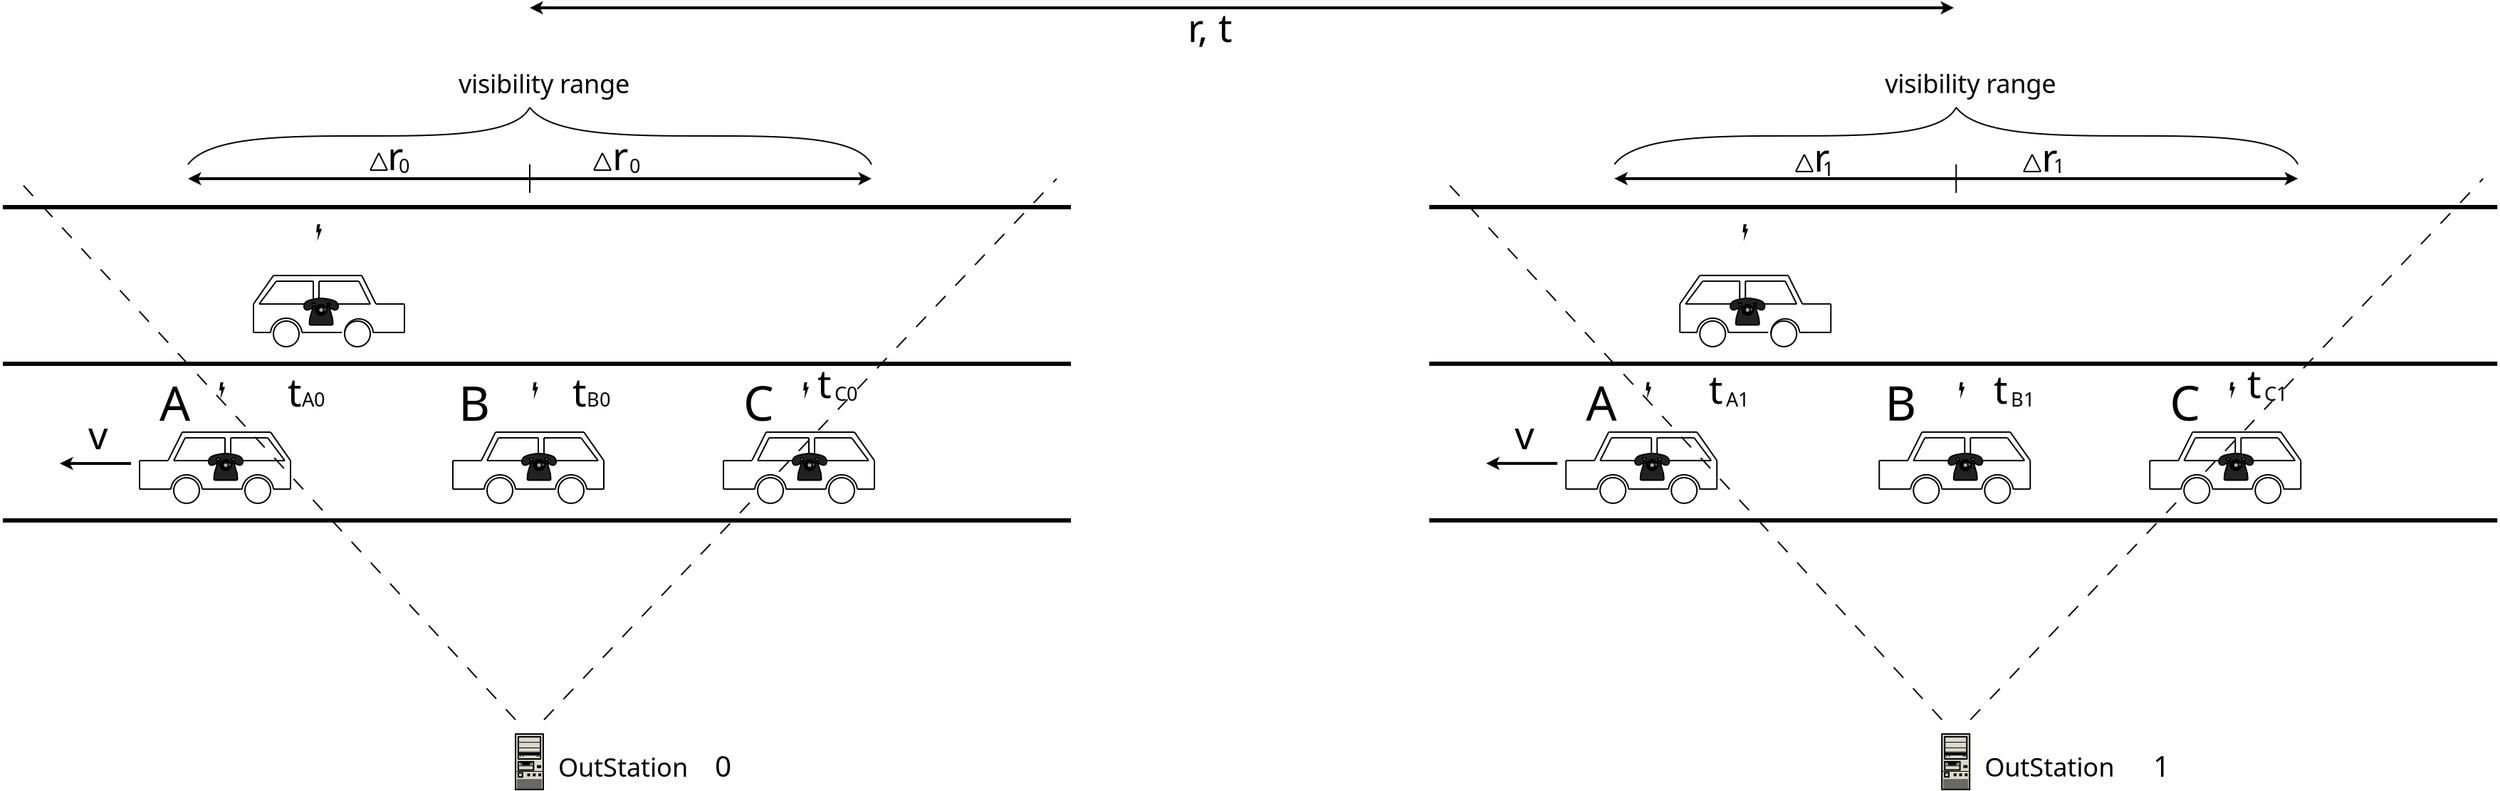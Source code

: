 <?xml version="1.0" encoding="UTF-8"?>
<dia:diagram xmlns:dia="http://www.lysator.liu.se/~alla/dia/">
  <dia:layer name="Background" visible="true" active="true">
    <dia:object type="Electronic - antenna" version="1" id="O0">
      <dia:attribute name="obj_pos">
        <dia:point val="23.5,19"/>
      </dia:attribute>
      <dia:attribute name="obj_bb">
        <dia:rectangle val="23.458,18.972;24.43,21"/>
      </dia:attribute>
      <dia:attribute name="meta">
        <dia:composite type="dict"/>
      </dia:attribute>
      <dia:attribute name="elem_corner">
        <dia:point val="23.5,19"/>
      </dia:attribute>
      <dia:attribute name="elem_width">
        <dia:real val="0.889"/>
      </dia:attribute>
      <dia:attribute name="elem_height">
        <dia:real val="2.0"/>
      </dia:attribute>
      <dia:attribute name="line_width">
        <dia:real val="0.1"/>
      </dia:attribute>
      <dia:attribute name="line_colour">
        <dia:color val="#000000"/>
      </dia:attribute>
      <dia:attribute name="fill_colour">
        <dia:color val="#ffffff"/>
      </dia:attribute>
      <dia:attribute name="show_background">
        <dia:boolean val="true"/>
      </dia:attribute>
      <dia:attribute name="line_style">
        <dia:enum val="0"/>
        <dia:real val="1"/>
      </dia:attribute>
      <dia:attribute name="flip_horizontal">
        <dia:boolean val="false"/>
      </dia:attribute>
      <dia:attribute name="flip_vertical">
        <dia:boolean val="false"/>
      </dia:attribute>
      <dia:attribute name="subscale">
        <dia:real val="1"/>
      </dia:attribute>
    </dia:object>
    <dia:object type="Network - A Miditower PC" version="1" id="O1">
      <dia:attribute name="obj_pos">
        <dia:point val="23,21"/>
      </dia:attribute>
      <dia:attribute name="obj_bb">
        <dia:rectangle val="22.95,20.95;24.997,24.944"/>
      </dia:attribute>
      <dia:attribute name="meta">
        <dia:composite type="dict"/>
      </dia:attribute>
      <dia:attribute name="elem_corner">
        <dia:point val="23,21"/>
      </dia:attribute>
      <dia:attribute name="elem_width">
        <dia:real val="1.947"/>
      </dia:attribute>
      <dia:attribute name="elem_height">
        <dia:real val="3.894"/>
      </dia:attribute>
      <dia:attribute name="line_width">
        <dia:real val="0.1"/>
      </dia:attribute>
      <dia:attribute name="line_colour">
        <dia:color val="#000000"/>
      </dia:attribute>
      <dia:attribute name="fill_colour">
        <dia:color val="#ffffff"/>
      </dia:attribute>
      <dia:attribute name="show_background">
        <dia:boolean val="true"/>
      </dia:attribute>
      <dia:attribute name="line_style">
        <dia:enum val="0"/>
        <dia:real val="1"/>
      </dia:attribute>
      <dia:attribute name="flip_horizontal">
        <dia:boolean val="false"/>
      </dia:attribute>
      <dia:attribute name="flip_vertical">
        <dia:boolean val="false"/>
      </dia:attribute>
      <dia:attribute name="subscale">
        <dia:real val="1"/>
      </dia:attribute>
    </dia:object>
    <dia:object type="Standard - Line" version="0" id="O2">
      <dia:attribute name="obj_pos">
        <dia:point val="-13,6"/>
      </dia:attribute>
      <dia:attribute name="obj_bb">
        <dia:rectangle val="-13.15,5.85;62.15,6.15"/>
      </dia:attribute>
      <dia:attribute name="conn_endpoints">
        <dia:point val="-13,6"/>
        <dia:point val="62,6"/>
      </dia:attribute>
      <dia:attribute name="numcp">
        <dia:int val="1"/>
      </dia:attribute>
      <dia:attribute name="line_width">
        <dia:real val="0.3"/>
      </dia:attribute>
    </dia:object>
    <dia:object type="Standard - Line" version="0" id="O3">
      <dia:attribute name="obj_pos">
        <dia:point val="-13,-5"/>
      </dia:attribute>
      <dia:attribute name="obj_bb">
        <dia:rectangle val="-13.15,-5.15;62.15,-4.85"/>
      </dia:attribute>
      <dia:attribute name="conn_endpoints">
        <dia:point val="-13,-5"/>
        <dia:point val="62,-5"/>
      </dia:attribute>
      <dia:attribute name="numcp">
        <dia:int val="1"/>
      </dia:attribute>
      <dia:attribute name="line_width">
        <dia:real val="0.3"/>
      </dia:attribute>
    </dia:object>
    <dia:object type="Standard - Line" version="0" id="O4">
      <dia:attribute name="obj_pos">
        <dia:point val="-13,-16"/>
      </dia:attribute>
      <dia:attribute name="obj_bb">
        <dia:rectangle val="-13.15,-16.15;62.15,-15.85"/>
      </dia:attribute>
      <dia:attribute name="conn_endpoints">
        <dia:point val="-13,-16"/>
        <dia:point val="62,-16"/>
      </dia:attribute>
      <dia:attribute name="numcp">
        <dia:int val="1"/>
      </dia:attribute>
      <dia:attribute name="line_width">
        <dia:real val="0.3"/>
      </dia:attribute>
    </dia:object>
    <dia:group>
      <dia:object type="Geometric - Perfect Circle" version="1" id="O5">
        <dia:attribute name="obj_pos">
          <dia:point val="6,-8"/>
        </dia:attribute>
        <dia:attribute name="obj_bb">
          <dia:rectangle val="5.95,-8.05;7.85,-6.15"/>
        </dia:attribute>
        <dia:attribute name="meta">
          <dia:composite type="dict"/>
        </dia:attribute>
        <dia:attribute name="elem_corner">
          <dia:point val="6,-8"/>
        </dia:attribute>
        <dia:attribute name="elem_width">
          <dia:real val="1.8"/>
        </dia:attribute>
        <dia:attribute name="elem_height">
          <dia:real val="1.8"/>
        </dia:attribute>
        <dia:attribute name="line_width">
          <dia:real val="0.1"/>
        </dia:attribute>
        <dia:attribute name="line_colour">
          <dia:color val="#000000"/>
        </dia:attribute>
        <dia:attribute name="fill_colour">
          <dia:color val="#ffffff"/>
        </dia:attribute>
        <dia:attribute name="show_background">
          <dia:boolean val="true"/>
        </dia:attribute>
        <dia:attribute name="line_style">
          <dia:enum val="0"/>
          <dia:real val="1"/>
        </dia:attribute>
        <dia:attribute name="flip_horizontal">
          <dia:boolean val="false"/>
        </dia:attribute>
        <dia:attribute name="flip_vertical">
          <dia:boolean val="false"/>
        </dia:attribute>
        <dia:attribute name="subscale">
          <dia:real val="1"/>
        </dia:attribute>
      </dia:object>
      <dia:object type="Standard - Line" version="0" id="O6">
        <dia:attribute name="obj_pos">
          <dia:point val="4.6,-7.2"/>
        </dia:attribute>
        <dia:attribute name="obj_bb">
          <dia:rectangle val="4.55,-9.25;4.65,-7.15"/>
        </dia:attribute>
        <dia:attribute name="conn_endpoints">
          <dia:point val="4.6,-7.2"/>
          <dia:point val="4.6,-9.2"/>
        </dia:attribute>
        <dia:attribute name="numcp">
          <dia:int val="1"/>
        </dia:attribute>
      </dia:object>
      <dia:object type="Standard - Line" version="0" id="O7">
        <dia:attribute name="obj_pos">
          <dia:point val="13.2,-9.2"/>
        </dia:attribute>
        <dia:attribute name="obj_bb">
          <dia:rectangle val="13.15,-9.25;15.25,-9.15"/>
        </dia:attribute>
        <dia:attribute name="conn_endpoints">
          <dia:point val="13.2,-9.2"/>
          <dia:point val="15.2,-9.2"/>
        </dia:attribute>
        <dia:attribute name="numcp">
          <dia:int val="1"/>
        </dia:attribute>
      </dia:object>
      <dia:object type="Standard - Line" version="0" id="O8">
        <dia:attribute name="obj_pos">
          <dia:point val="13.2,-9.2"/>
        </dia:attribute>
        <dia:attribute name="obj_bb">
          <dia:rectangle val="12.133,-11.267;13.267,-9.133"/>
        </dia:attribute>
        <dia:attribute name="conn_endpoints">
          <dia:point val="13.2,-9.2"/>
          <dia:point val="12.2,-11.2"/>
        </dia:attribute>
        <dia:attribute name="numcp">
          <dia:int val="1"/>
        </dia:attribute>
      </dia:object>
      <dia:object type="Standard - Line" version="0" id="O9">
        <dia:attribute name="obj_pos">
          <dia:point val="6,-11.2"/>
        </dia:attribute>
        <dia:attribute name="obj_bb">
          <dia:rectangle val="5.95,-11.25;12.25,-11.15"/>
        </dia:attribute>
        <dia:attribute name="conn_endpoints">
          <dia:point val="6,-11.2"/>
          <dia:point val="12.2,-11.2"/>
        </dia:attribute>
        <dia:attribute name="numcp">
          <dia:int val="1"/>
        </dia:attribute>
      </dia:object>
      <dia:object type="Standard - Line" version="0" id="O10">
        <dia:attribute name="obj_pos">
          <dia:point val="6,-11.2"/>
        </dia:attribute>
        <dia:attribute name="obj_bb">
          <dia:rectangle val="4.53,-11.27;6.07,-9.13"/>
        </dia:attribute>
        <dia:attribute name="conn_endpoints">
          <dia:point val="6,-11.2"/>
          <dia:point val="4.6,-9.2"/>
        </dia:attribute>
        <dia:attribute name="numcp">
          <dia:int val="1"/>
        </dia:attribute>
      </dia:object>
      <dia:object type="Standard - Line" version="0" id="O11">
        <dia:attribute name="obj_pos">
          <dia:point val="15.2,-9.2"/>
        </dia:attribute>
        <dia:attribute name="obj_bb">
          <dia:rectangle val="15.15,-9.25;15.25,-7.15"/>
        </dia:attribute>
        <dia:attribute name="conn_endpoints">
          <dia:point val="15.2,-9.2"/>
          <dia:point val="15.2,-7.2"/>
        </dia:attribute>
        <dia:attribute name="numcp">
          <dia:int val="1"/>
        </dia:attribute>
      </dia:object>
      <dia:object type="Standard - Line" version="0" id="O12">
        <dia:attribute name="obj_pos">
          <dia:point val="12.8,-9.2"/>
        </dia:attribute>
        <dia:attribute name="obj_bb">
          <dia:rectangle val="11.933,-10.867;12.867,-9.133"/>
        </dia:attribute>
        <dia:attribute name="conn_endpoints">
          <dia:point val="12.8,-9.2"/>
          <dia:point val="12,-10.8"/>
        </dia:attribute>
        <dia:attribute name="numcp">
          <dia:int val="1"/>
        </dia:attribute>
      </dia:object>
      <dia:object type="Standard - Line" version="0" id="O13">
        <dia:attribute name="obj_pos">
          <dia:point val="9.2,-10.8"/>
        </dia:attribute>
        <dia:attribute name="obj_bb">
          <dia:rectangle val="9.15,-10.85;12.05,-10.75"/>
        </dia:attribute>
        <dia:attribute name="conn_endpoints">
          <dia:point val="9.2,-10.8"/>
          <dia:point val="12,-10.8"/>
        </dia:attribute>
        <dia:attribute name="numcp">
          <dia:int val="1"/>
        </dia:attribute>
      </dia:object>
      <dia:object type="Standard - Line" version="0" id="O14">
        <dia:attribute name="obj_pos">
          <dia:point val="9.2,-10.8"/>
        </dia:attribute>
        <dia:attribute name="obj_bb">
          <dia:rectangle val="9.15,-10.85;9.25,-9.15"/>
        </dia:attribute>
        <dia:attribute name="conn_endpoints">
          <dia:point val="9.2,-10.8"/>
          <dia:point val="9.2,-9.2"/>
        </dia:attribute>
        <dia:attribute name="numcp">
          <dia:int val="1"/>
        </dia:attribute>
      </dia:object>
      <dia:object type="Standard - Line" version="0" id="O15">
        <dia:attribute name="obj_pos">
          <dia:point val="12.8,-9.2"/>
        </dia:attribute>
        <dia:attribute name="obj_bb">
          <dia:rectangle val="9.15,-9.25;12.85,-9.15"/>
        </dia:attribute>
        <dia:attribute name="conn_endpoints">
          <dia:point val="12.8,-9.2"/>
          <dia:point val="9.2,-9.2"/>
        </dia:attribute>
        <dia:attribute name="numcp">
          <dia:int val="1"/>
        </dia:attribute>
      </dia:object>
      <dia:object type="Standard - Line" version="0" id="O16">
        <dia:attribute name="obj_pos">
          <dia:point val="8.8,-10.8"/>
        </dia:attribute>
        <dia:attribute name="obj_bb">
          <dia:rectangle val="8.75,-10.85;8.85,-9.15"/>
        </dia:attribute>
        <dia:attribute name="conn_endpoints">
          <dia:point val="8.8,-10.8"/>
          <dia:point val="8.8,-9.2"/>
        </dia:attribute>
        <dia:attribute name="numcp">
          <dia:int val="1"/>
        </dia:attribute>
      </dia:object>
      <dia:object type="Standard - Line" version="0" id="O17">
        <dia:attribute name="obj_pos">
          <dia:point val="5,-9.2"/>
        </dia:attribute>
        <dia:attribute name="obj_bb">
          <dia:rectangle val="4.95,-9.25;8.85,-9.15"/>
        </dia:attribute>
        <dia:attribute name="conn_endpoints">
          <dia:point val="5,-9.2"/>
          <dia:point val="8.8,-9.2"/>
        </dia:attribute>
        <dia:attribute name="numcp">
          <dia:int val="1"/>
        </dia:attribute>
      </dia:object>
      <dia:object type="Standard - Line" version="0" id="O18">
        <dia:attribute name="obj_pos">
          <dia:point val="5,-9.2"/>
        </dia:attribute>
        <dia:attribute name="obj_bb">
          <dia:rectangle val="4.93,-10.87;6.27,-9.13"/>
        </dia:attribute>
        <dia:attribute name="conn_endpoints">
          <dia:point val="5,-9.2"/>
          <dia:point val="6.2,-10.8"/>
        </dia:attribute>
        <dia:attribute name="numcp">
          <dia:int val="1"/>
        </dia:attribute>
      </dia:object>
      <dia:object type="Standard - Line" version="0" id="O19">
        <dia:attribute name="obj_pos">
          <dia:point val="8.8,-10.8"/>
        </dia:attribute>
        <dia:attribute name="obj_bb">
          <dia:rectangle val="6.15,-10.85;8.85,-10.75"/>
        </dia:attribute>
        <dia:attribute name="conn_endpoints">
          <dia:point val="8.8,-10.8"/>
          <dia:point val="6.2,-10.8"/>
        </dia:attribute>
        <dia:attribute name="numcp">
          <dia:int val="1"/>
        </dia:attribute>
      </dia:object>
      <dia:object type="Standard - Arc" version="0" id="O20">
        <dia:attribute name="obj_pos">
          <dia:point val="5.8,-7.2"/>
        </dia:attribute>
        <dia:attribute name="obj_bb">
          <dia:rectangle val="5.75,-8.25;8.05,-7.15"/>
        </dia:attribute>
        <dia:attribute name="conn_endpoints">
          <dia:point val="5.8,-7.2"/>
          <dia:point val="8,-7.2"/>
        </dia:attribute>
        <dia:attribute name="curve_distance">
          <dia:real val="-1"/>
        </dia:attribute>
      </dia:object>
      <dia:object type="Standard - Line" version="0" id="O21">
        <dia:attribute name="obj_pos">
          <dia:point val="13,-7.2"/>
        </dia:attribute>
        <dia:attribute name="obj_bb">
          <dia:rectangle val="12.95,-7.25;15.25,-7.15"/>
        </dia:attribute>
        <dia:attribute name="conn_endpoints">
          <dia:point val="13,-7.2"/>
          <dia:point val="15.2,-7.2"/>
        </dia:attribute>
        <dia:attribute name="numcp">
          <dia:int val="1"/>
        </dia:attribute>
      </dia:object>
      <dia:object type="Standard - Line" version="0" id="O22">
        <dia:attribute name="obj_pos">
          <dia:point val="8,-7.2"/>
        </dia:attribute>
        <dia:attribute name="obj_bb">
          <dia:rectangle val="7.95,-7.25;10.85,-7.15"/>
        </dia:attribute>
        <dia:attribute name="conn_endpoints">
          <dia:point val="8,-7.2"/>
          <dia:point val="10.8,-7.2"/>
        </dia:attribute>
        <dia:attribute name="numcp">
          <dia:int val="1"/>
        </dia:attribute>
      </dia:object>
      <dia:object type="Standard - Line" version="0" id="O23">
        <dia:attribute name="obj_pos">
          <dia:point val="5.8,-7.2"/>
        </dia:attribute>
        <dia:attribute name="obj_bb">
          <dia:rectangle val="4.55,-7.25;5.85,-7.15"/>
        </dia:attribute>
        <dia:attribute name="conn_endpoints">
          <dia:point val="5.8,-7.2"/>
          <dia:point val="4.6,-7.2"/>
        </dia:attribute>
        <dia:attribute name="numcp">
          <dia:int val="1"/>
        </dia:attribute>
      </dia:object>
      <dia:object type="Geometric - Perfect Circle" version="1" id="O24">
        <dia:attribute name="obj_pos">
          <dia:point val="11,-8"/>
        </dia:attribute>
        <dia:attribute name="obj_bb">
          <dia:rectangle val="10.95,-8.05;12.85,-6.15"/>
        </dia:attribute>
        <dia:attribute name="meta">
          <dia:composite type="dict"/>
        </dia:attribute>
        <dia:attribute name="elem_corner">
          <dia:point val="11,-8"/>
        </dia:attribute>
        <dia:attribute name="elem_width">
          <dia:real val="1.8"/>
        </dia:attribute>
        <dia:attribute name="elem_height">
          <dia:real val="1.8"/>
        </dia:attribute>
        <dia:attribute name="line_width">
          <dia:real val="0.1"/>
        </dia:attribute>
        <dia:attribute name="line_colour">
          <dia:color val="#000000"/>
        </dia:attribute>
        <dia:attribute name="fill_colour">
          <dia:color val="#ffffff"/>
        </dia:attribute>
        <dia:attribute name="show_background">
          <dia:boolean val="true"/>
        </dia:attribute>
        <dia:attribute name="line_style">
          <dia:enum val="0"/>
          <dia:real val="1"/>
        </dia:attribute>
        <dia:attribute name="flip_horizontal">
          <dia:boolean val="false"/>
        </dia:attribute>
        <dia:attribute name="flip_vertical">
          <dia:boolean val="false"/>
        </dia:attribute>
        <dia:attribute name="subscale">
          <dia:real val="1"/>
        </dia:attribute>
      </dia:object>
      <dia:object type="Standard - Arc" version="0" id="O25">
        <dia:attribute name="obj_pos">
          <dia:point val="11,-7.1"/>
        </dia:attribute>
        <dia:attribute name="obj_bb">
          <dia:rectangle val="10.948,-8.2;13.052,-7.048"/>
        </dia:attribute>
        <dia:attribute name="conn_endpoints">
          <dia:point val="11,-7.1"/>
          <dia:point val="13,-7.2"/>
        </dia:attribute>
        <dia:attribute name="curve_distance">
          <dia:real val="-1"/>
        </dia:attribute>
        <dia:connections>
          <dia:connection handle="0" to="O24" connection="2"/>
        </dia:connections>
      </dia:object>
      <dia:object type="Network - A Telephone" version="1" id="O26">
        <dia:attribute name="obj_pos">
          <dia:point val="8.1,-9.6"/>
        </dia:attribute>
        <dia:attribute name="obj_bb">
          <dia:rectangle val="8.1,-9.605;10.6,-7.72"/>
        </dia:attribute>
        <dia:attribute name="meta">
          <dia:composite type="dict"/>
        </dia:attribute>
        <dia:attribute name="elem_corner">
          <dia:point val="8.1,-9.6"/>
        </dia:attribute>
        <dia:attribute name="elem_width">
          <dia:real val="2.5"/>
        </dia:attribute>
        <dia:attribute name="elem_height">
          <dia:real val="1.875"/>
        </dia:attribute>
        <dia:attribute name="line_width">
          <dia:real val="0.1"/>
        </dia:attribute>
        <dia:attribute name="line_colour">
          <dia:color val="#000000"/>
        </dia:attribute>
        <dia:attribute name="fill_colour">
          <dia:color val="#ffffff"/>
        </dia:attribute>
        <dia:attribute name="show_background">
          <dia:boolean val="true"/>
        </dia:attribute>
        <dia:attribute name="line_style">
          <dia:enum val="0"/>
          <dia:real val="1"/>
        </dia:attribute>
        <dia:attribute name="flip_horizontal">
          <dia:boolean val="false"/>
        </dia:attribute>
        <dia:attribute name="flip_vertical">
          <dia:boolean val="false"/>
        </dia:attribute>
        <dia:attribute name="subscale">
          <dia:real val="1"/>
        </dia:attribute>
      </dia:object>
      <dia:object type="Electronic - antenna" version="1" id="O27">
        <dia:attribute name="obj_pos">
          <dia:point val="8.578,-13.3"/>
        </dia:attribute>
        <dia:attribute name="obj_bb">
          <dia:rectangle val="8.536,-13.328;9.553,-11.2"/>
        </dia:attribute>
        <dia:attribute name="meta">
          <dia:composite type="dict"/>
        </dia:attribute>
        <dia:attribute name="elem_corner">
          <dia:point val="8.578,-13.3"/>
        </dia:attribute>
        <dia:attribute name="elem_width">
          <dia:real val="0.933"/>
        </dia:attribute>
        <dia:attribute name="elem_height">
          <dia:real val="2.1"/>
        </dia:attribute>
        <dia:attribute name="line_width">
          <dia:real val="0.1"/>
        </dia:attribute>
        <dia:attribute name="line_colour">
          <dia:color val="#000000"/>
        </dia:attribute>
        <dia:attribute name="fill_colour">
          <dia:color val="#ffffff"/>
        </dia:attribute>
        <dia:attribute name="show_background">
          <dia:boolean val="true"/>
        </dia:attribute>
        <dia:attribute name="line_style">
          <dia:enum val="0"/>
          <dia:real val="1"/>
        </dia:attribute>
        <dia:attribute name="flip_horizontal">
          <dia:boolean val="false"/>
        </dia:attribute>
        <dia:attribute name="flip_vertical">
          <dia:boolean val="false"/>
        </dia:attribute>
        <dia:attribute name="subscale">
          <dia:real val="1"/>
        </dia:attribute>
      </dia:object>
      <dia:object type="Network - WAN Connection" version="1" id="O28">
        <dia:attribute name="obj_pos">
          <dia:point val="9,-14.8"/>
        </dia:attribute>
        <dia:attribute name="obj_bb">
          <dia:rectangle val="8.943,-14.85;9.472,-12.665"/>
        </dia:attribute>
        <dia:attribute name="meta">
          <dia:composite type="dict"/>
        </dia:attribute>
        <dia:attribute name="elem_corner">
          <dia:point val="9,-14.8"/>
        </dia:attribute>
        <dia:attribute name="elem_width">
          <dia:real val="0.4"/>
        </dia:attribute>
        <dia:attribute name="elem_height">
          <dia:real val="1.2"/>
        </dia:attribute>
        <dia:attribute name="line_width">
          <dia:real val="0.1"/>
        </dia:attribute>
        <dia:attribute name="line_colour">
          <dia:color val="#000000"/>
        </dia:attribute>
        <dia:attribute name="fill_colour">
          <dia:color val="#ffffff"/>
        </dia:attribute>
        <dia:attribute name="show_background">
          <dia:boolean val="true"/>
        </dia:attribute>
        <dia:attribute name="line_style">
          <dia:enum val="0"/>
          <dia:real val="1"/>
        </dia:attribute>
        <dia:attribute name="padding">
          <dia:real val="0.1"/>
        </dia:attribute>
        <dia:attribute name="text">
          <dia:composite type="text">
            <dia:attribute name="string">
              <dia:string>##</dia:string>
            </dia:attribute>
            <dia:attribute name="font">
              <dia:font family="sans" style="0" name="Helvetica"/>
            </dia:attribute>
            <dia:attribute name="height">
              <dia:real val="0.8"/>
            </dia:attribute>
            <dia:attribute name="pos">
              <dia:point val="9.18,-12.918"/>
            </dia:attribute>
            <dia:attribute name="color">
              <dia:color val="#000000"/>
            </dia:attribute>
            <dia:attribute name="alignment">
              <dia:enum val="1"/>
            </dia:attribute>
          </dia:composite>
        </dia:attribute>
        <dia:attribute name="flip_horizontal">
          <dia:boolean val="false"/>
        </dia:attribute>
        <dia:attribute name="flip_vertical">
          <dia:boolean val="false"/>
        </dia:attribute>
        <dia:attribute name="subscale">
          <dia:real val="1"/>
        </dia:attribute>
      </dia:object>
    </dia:group>
    <dia:group>
      <dia:object type="Geometric - Perfect Circle" version="1" id="O29">
        <dia:attribute name="obj_pos">
          <dia:point val="-1,3"/>
        </dia:attribute>
        <dia:attribute name="obj_bb">
          <dia:rectangle val="-1.05,2.95;0.85,4.85"/>
        </dia:attribute>
        <dia:attribute name="meta">
          <dia:composite type="dict"/>
        </dia:attribute>
        <dia:attribute name="elem_corner">
          <dia:point val="-1,3"/>
        </dia:attribute>
        <dia:attribute name="elem_width">
          <dia:real val="1.8"/>
        </dia:attribute>
        <dia:attribute name="elem_height">
          <dia:real val="1.8"/>
        </dia:attribute>
        <dia:attribute name="line_width">
          <dia:real val="0.1"/>
        </dia:attribute>
        <dia:attribute name="line_colour">
          <dia:color val="#000000"/>
        </dia:attribute>
        <dia:attribute name="fill_colour">
          <dia:color val="#ffffff"/>
        </dia:attribute>
        <dia:attribute name="show_background">
          <dia:boolean val="true"/>
        </dia:attribute>
        <dia:attribute name="line_style">
          <dia:enum val="0"/>
          <dia:real val="1"/>
        </dia:attribute>
        <dia:attribute name="flip_horizontal">
          <dia:boolean val="false"/>
        </dia:attribute>
        <dia:attribute name="flip_vertical">
          <dia:boolean val="false"/>
        </dia:attribute>
        <dia:attribute name="subscale">
          <dia:real val="1"/>
        </dia:attribute>
      </dia:object>
      <dia:object type="Standard - Line" version="0" id="O30">
        <dia:attribute name="obj_pos">
          <dia:point val="-3.4,3.8"/>
        </dia:attribute>
        <dia:attribute name="obj_bb">
          <dia:rectangle val="-3.45,1.75;-3.35,3.85"/>
        </dia:attribute>
        <dia:attribute name="conn_endpoints">
          <dia:point val="-3.4,3.8"/>
          <dia:point val="-3.4,1.8"/>
        </dia:attribute>
        <dia:attribute name="numcp">
          <dia:int val="1"/>
        </dia:attribute>
      </dia:object>
      <dia:object type="Standard - Line" version="0" id="O31">
        <dia:attribute name="obj_pos">
          <dia:point val="-3.4,1.8"/>
        </dia:attribute>
        <dia:attribute name="obj_bb">
          <dia:rectangle val="-3.45,1.75;-1.35,1.85"/>
        </dia:attribute>
        <dia:attribute name="conn_endpoints">
          <dia:point val="-3.4,1.8"/>
          <dia:point val="-1.4,1.8"/>
        </dia:attribute>
        <dia:attribute name="numcp">
          <dia:int val="1"/>
        </dia:attribute>
      </dia:object>
      <dia:object type="Standard - Line" version="0" id="O32">
        <dia:attribute name="obj_pos">
          <dia:point val="-1.4,1.8"/>
        </dia:attribute>
        <dia:attribute name="obj_bb">
          <dia:rectangle val="-1.467,-0.267;-0.333,1.867"/>
        </dia:attribute>
        <dia:attribute name="conn_endpoints">
          <dia:point val="-1.4,1.8"/>
          <dia:point val="-0.4,-0.2"/>
        </dia:attribute>
        <dia:attribute name="numcp">
          <dia:int val="1"/>
        </dia:attribute>
      </dia:object>
      <dia:object type="Standard - Line" version="0" id="O33">
        <dia:attribute name="obj_pos">
          <dia:point val="-0.4,-0.2"/>
        </dia:attribute>
        <dia:attribute name="obj_bb">
          <dia:rectangle val="-0.45,-0.25;5.85,-0.15"/>
        </dia:attribute>
        <dia:attribute name="conn_endpoints">
          <dia:point val="-0.4,-0.2"/>
          <dia:point val="5.8,-0.2"/>
        </dia:attribute>
        <dia:attribute name="numcp">
          <dia:int val="1"/>
        </dia:attribute>
      </dia:object>
      <dia:object type="Standard - Line" version="0" id="O34">
        <dia:attribute name="obj_pos">
          <dia:point val="5.8,-0.2"/>
        </dia:attribute>
        <dia:attribute name="obj_bb">
          <dia:rectangle val="5.73,-0.27;7.27,1.87"/>
        </dia:attribute>
        <dia:attribute name="conn_endpoints">
          <dia:point val="5.8,-0.2"/>
          <dia:point val="7.2,1.8"/>
        </dia:attribute>
        <dia:attribute name="numcp">
          <dia:int val="1"/>
        </dia:attribute>
      </dia:object>
      <dia:object type="Standard - Line" version="0" id="O35">
        <dia:attribute name="obj_pos">
          <dia:point val="7.2,1.8"/>
        </dia:attribute>
        <dia:attribute name="obj_bb">
          <dia:rectangle val="7.15,1.75;7.25,3.85"/>
        </dia:attribute>
        <dia:attribute name="conn_endpoints">
          <dia:point val="7.2,1.8"/>
          <dia:point val="7.2,3.8"/>
        </dia:attribute>
        <dia:attribute name="numcp">
          <dia:int val="1"/>
        </dia:attribute>
      </dia:object>
      <dia:object type="Standard - Line" version="0" id="O36">
        <dia:attribute name="obj_pos">
          <dia:point val="-1,1.8"/>
        </dia:attribute>
        <dia:attribute name="obj_bb">
          <dia:rectangle val="-1.067,0.133;-0.133,1.867"/>
        </dia:attribute>
        <dia:attribute name="conn_endpoints">
          <dia:point val="-1,1.8"/>
          <dia:point val="-0.2,0.2"/>
        </dia:attribute>
        <dia:attribute name="numcp">
          <dia:int val="1"/>
        </dia:attribute>
      </dia:object>
      <dia:object type="Standard - Line" version="0" id="O37">
        <dia:attribute name="obj_pos">
          <dia:point val="-0.2,0.2"/>
        </dia:attribute>
        <dia:attribute name="obj_bb">
          <dia:rectangle val="-0.25,0.15;2.65,0.25"/>
        </dia:attribute>
        <dia:attribute name="conn_endpoints">
          <dia:point val="-0.2,0.2"/>
          <dia:point val="2.6,0.2"/>
        </dia:attribute>
        <dia:attribute name="numcp">
          <dia:int val="1"/>
        </dia:attribute>
      </dia:object>
      <dia:object type="Standard - Line" version="0" id="O38">
        <dia:attribute name="obj_pos">
          <dia:point val="2.6,0.2"/>
        </dia:attribute>
        <dia:attribute name="obj_bb">
          <dia:rectangle val="2.55,0.15;2.65,1.85"/>
        </dia:attribute>
        <dia:attribute name="conn_endpoints">
          <dia:point val="2.6,0.2"/>
          <dia:point val="2.6,1.8"/>
        </dia:attribute>
        <dia:attribute name="numcp">
          <dia:int val="1"/>
        </dia:attribute>
      </dia:object>
      <dia:object type="Standard - Line" version="0" id="O39">
        <dia:attribute name="obj_pos">
          <dia:point val="2.6,1.8"/>
        </dia:attribute>
        <dia:attribute name="obj_bb">
          <dia:rectangle val="-1.05,1.75;2.65,1.85"/>
        </dia:attribute>
        <dia:attribute name="conn_endpoints">
          <dia:point val="2.6,1.8"/>
          <dia:point val="-1,1.8"/>
        </dia:attribute>
        <dia:attribute name="numcp">
          <dia:int val="1"/>
        </dia:attribute>
      </dia:object>
      <dia:object type="Standard - Line" version="0" id="O40">
        <dia:attribute name="obj_pos">
          <dia:point val="3,0.2"/>
        </dia:attribute>
        <dia:attribute name="obj_bb">
          <dia:rectangle val="2.95,0.15;3.05,1.85"/>
        </dia:attribute>
        <dia:attribute name="conn_endpoints">
          <dia:point val="3,0.2"/>
          <dia:point val="3,1.8"/>
        </dia:attribute>
        <dia:attribute name="numcp">
          <dia:int val="1"/>
        </dia:attribute>
      </dia:object>
      <dia:object type="Standard - Line" version="0" id="O41">
        <dia:attribute name="obj_pos">
          <dia:point val="3,1.8"/>
        </dia:attribute>
        <dia:attribute name="obj_bb">
          <dia:rectangle val="2.95,1.75;6.85,1.85"/>
        </dia:attribute>
        <dia:attribute name="conn_endpoints">
          <dia:point val="3,1.8"/>
          <dia:point val="6.8,1.8"/>
        </dia:attribute>
        <dia:attribute name="numcp">
          <dia:int val="1"/>
        </dia:attribute>
      </dia:object>
      <dia:object type="Standard - Line" version="0" id="O42">
        <dia:attribute name="obj_pos">
          <dia:point val="6.8,1.8"/>
        </dia:attribute>
        <dia:attribute name="obj_bb">
          <dia:rectangle val="5.53,0.13;6.87,1.87"/>
        </dia:attribute>
        <dia:attribute name="conn_endpoints">
          <dia:point val="6.8,1.8"/>
          <dia:point val="5.6,0.2"/>
        </dia:attribute>
        <dia:attribute name="numcp">
          <dia:int val="1"/>
        </dia:attribute>
      </dia:object>
      <dia:object type="Standard - Line" version="0" id="O43">
        <dia:attribute name="obj_pos">
          <dia:point val="5.6,0.2"/>
        </dia:attribute>
        <dia:attribute name="obj_bb">
          <dia:rectangle val="2.95,0.15;5.65,0.25"/>
        </dia:attribute>
        <dia:attribute name="conn_endpoints">
          <dia:point val="5.6,0.2"/>
          <dia:point val="3,0.2"/>
        </dia:attribute>
        <dia:attribute name="numcp">
          <dia:int val="1"/>
        </dia:attribute>
      </dia:object>
      <dia:object type="Standard - Arc" version="0" id="O44">
        <dia:attribute name="obj_pos">
          <dia:point val="-1.2,3.8"/>
        </dia:attribute>
        <dia:attribute name="obj_bb">
          <dia:rectangle val="-1.25,2.75;1.05,3.85"/>
        </dia:attribute>
        <dia:attribute name="conn_endpoints">
          <dia:point val="-1.2,3.8"/>
          <dia:point val="1,3.8"/>
        </dia:attribute>
        <dia:attribute name="curve_distance">
          <dia:real val="-1"/>
        </dia:attribute>
      </dia:object>
      <dia:object type="Standard - Line" version="0" id="O45">
        <dia:attribute name="obj_pos">
          <dia:point val="-3.4,3.8"/>
        </dia:attribute>
        <dia:attribute name="obj_bb">
          <dia:rectangle val="-3.45,3.75;-1.15,3.85"/>
        </dia:attribute>
        <dia:attribute name="conn_endpoints">
          <dia:point val="-3.4,3.8"/>
          <dia:point val="-1.2,3.8"/>
        </dia:attribute>
        <dia:attribute name="numcp">
          <dia:int val="1"/>
        </dia:attribute>
      </dia:object>
      <dia:object type="Standard - Line" version="0" id="O46">
        <dia:attribute name="obj_pos">
          <dia:point val="1,3.8"/>
        </dia:attribute>
        <dia:attribute name="obj_bb">
          <dia:rectangle val="0.95,3.75;3.85,3.85"/>
        </dia:attribute>
        <dia:attribute name="conn_endpoints">
          <dia:point val="1,3.8"/>
          <dia:point val="3.8,3.8"/>
        </dia:attribute>
        <dia:attribute name="numcp">
          <dia:int val="1"/>
        </dia:attribute>
      </dia:object>
      <dia:object type="Standard - Line" version="0" id="O47">
        <dia:attribute name="obj_pos">
          <dia:point val="7.2,3.8"/>
        </dia:attribute>
        <dia:attribute name="obj_bb">
          <dia:rectangle val="5.95,3.75;7.25,3.85"/>
        </dia:attribute>
        <dia:attribute name="conn_endpoints">
          <dia:point val="7.2,3.8"/>
          <dia:point val="6,3.8"/>
        </dia:attribute>
        <dia:attribute name="numcp">
          <dia:int val="1"/>
        </dia:attribute>
      </dia:object>
      <dia:object type="Geometric - Perfect Circle" version="1" id="O48">
        <dia:attribute name="obj_pos">
          <dia:point val="4,3"/>
        </dia:attribute>
        <dia:attribute name="obj_bb">
          <dia:rectangle val="3.95,2.95;5.85,4.85"/>
        </dia:attribute>
        <dia:attribute name="meta">
          <dia:composite type="dict"/>
        </dia:attribute>
        <dia:attribute name="elem_corner">
          <dia:point val="4,3"/>
        </dia:attribute>
        <dia:attribute name="elem_width">
          <dia:real val="1.8"/>
        </dia:attribute>
        <dia:attribute name="elem_height">
          <dia:real val="1.8"/>
        </dia:attribute>
        <dia:attribute name="line_width">
          <dia:real val="0.1"/>
        </dia:attribute>
        <dia:attribute name="line_colour">
          <dia:color val="#000000"/>
        </dia:attribute>
        <dia:attribute name="fill_colour">
          <dia:color val="#ffffff"/>
        </dia:attribute>
        <dia:attribute name="show_background">
          <dia:boolean val="true"/>
        </dia:attribute>
        <dia:attribute name="line_style">
          <dia:enum val="0"/>
          <dia:real val="1"/>
        </dia:attribute>
        <dia:attribute name="flip_horizontal">
          <dia:boolean val="false"/>
        </dia:attribute>
        <dia:attribute name="flip_vertical">
          <dia:boolean val="false"/>
        </dia:attribute>
        <dia:attribute name="subscale">
          <dia:real val="1"/>
        </dia:attribute>
      </dia:object>
      <dia:object type="Standard - Arc" version="0" id="O49">
        <dia:attribute name="obj_pos">
          <dia:point val="3.8,3.8"/>
        </dia:attribute>
        <dia:attribute name="obj_bb">
          <dia:rectangle val="3.75,2.75;6.05,3.85"/>
        </dia:attribute>
        <dia:attribute name="conn_endpoints">
          <dia:point val="3.8,3.8"/>
          <dia:point val="6,3.8"/>
        </dia:attribute>
        <dia:attribute name="curve_distance">
          <dia:real val="-1"/>
        </dia:attribute>
      </dia:object>
      <dia:object type="Network - A Telephone" version="1" id="O50">
        <dia:attribute name="obj_pos">
          <dia:point val="1.4,1.3"/>
        </dia:attribute>
        <dia:attribute name="obj_bb">
          <dia:rectangle val="1.4,1.295;3.9,3.18"/>
        </dia:attribute>
        <dia:attribute name="meta">
          <dia:composite type="dict"/>
        </dia:attribute>
        <dia:attribute name="elem_corner">
          <dia:point val="1.4,1.3"/>
        </dia:attribute>
        <dia:attribute name="elem_width">
          <dia:real val="2.5"/>
        </dia:attribute>
        <dia:attribute name="elem_height">
          <dia:real val="1.875"/>
        </dia:attribute>
        <dia:attribute name="line_width">
          <dia:real val="0.1"/>
        </dia:attribute>
        <dia:attribute name="line_colour">
          <dia:color val="#000000"/>
        </dia:attribute>
        <dia:attribute name="fill_colour">
          <dia:color val="#ffffff"/>
        </dia:attribute>
        <dia:attribute name="show_background">
          <dia:boolean val="true"/>
        </dia:attribute>
        <dia:attribute name="line_style">
          <dia:enum val="0"/>
          <dia:real val="1"/>
        </dia:attribute>
        <dia:attribute name="flip_horizontal">
          <dia:boolean val="false"/>
        </dia:attribute>
        <dia:attribute name="flip_vertical">
          <dia:boolean val="false"/>
        </dia:attribute>
        <dia:attribute name="subscale">
          <dia:real val="1"/>
        </dia:attribute>
      </dia:object>
      <dia:object type="Electronic - antenna" version="1" id="O51">
        <dia:attribute name="obj_pos">
          <dia:point val="1.778,-2.3"/>
        </dia:attribute>
        <dia:attribute name="obj_bb">
          <dia:rectangle val="1.736,-2.328;2.753,-0.2"/>
        </dia:attribute>
        <dia:attribute name="meta">
          <dia:composite type="dict"/>
        </dia:attribute>
        <dia:attribute name="elem_corner">
          <dia:point val="1.778,-2.3"/>
        </dia:attribute>
        <dia:attribute name="elem_width">
          <dia:real val="0.933"/>
        </dia:attribute>
        <dia:attribute name="elem_height">
          <dia:real val="2.1"/>
        </dia:attribute>
        <dia:attribute name="line_width">
          <dia:real val="0.1"/>
        </dia:attribute>
        <dia:attribute name="line_colour">
          <dia:color val="#000000"/>
        </dia:attribute>
        <dia:attribute name="fill_colour">
          <dia:color val="#ffffff"/>
        </dia:attribute>
        <dia:attribute name="show_background">
          <dia:boolean val="true"/>
        </dia:attribute>
        <dia:attribute name="line_style">
          <dia:enum val="0"/>
          <dia:real val="1"/>
        </dia:attribute>
        <dia:attribute name="flip_horizontal">
          <dia:boolean val="false"/>
        </dia:attribute>
        <dia:attribute name="flip_vertical">
          <dia:boolean val="false"/>
        </dia:attribute>
        <dia:attribute name="subscale">
          <dia:real val="1"/>
        </dia:attribute>
      </dia:object>
      <dia:object type="Network - WAN Connection" version="1" id="O52">
        <dia:attribute name="obj_pos">
          <dia:point val="2.2,-3.7"/>
        </dia:attribute>
        <dia:attribute name="obj_bb">
          <dia:rectangle val="2.143,-3.75;2.672,-1.565"/>
        </dia:attribute>
        <dia:attribute name="meta">
          <dia:composite type="dict"/>
        </dia:attribute>
        <dia:attribute name="elem_corner">
          <dia:point val="2.2,-3.7"/>
        </dia:attribute>
        <dia:attribute name="elem_width">
          <dia:real val="0.4"/>
        </dia:attribute>
        <dia:attribute name="elem_height">
          <dia:real val="1.2"/>
        </dia:attribute>
        <dia:attribute name="line_width">
          <dia:real val="0.1"/>
        </dia:attribute>
        <dia:attribute name="line_colour">
          <dia:color val="#000000"/>
        </dia:attribute>
        <dia:attribute name="fill_colour">
          <dia:color val="#ffffff"/>
        </dia:attribute>
        <dia:attribute name="show_background">
          <dia:boolean val="true"/>
        </dia:attribute>
        <dia:attribute name="line_style">
          <dia:enum val="0"/>
          <dia:real val="1"/>
        </dia:attribute>
        <dia:attribute name="padding">
          <dia:real val="0.1"/>
        </dia:attribute>
        <dia:attribute name="text">
          <dia:composite type="text">
            <dia:attribute name="string">
              <dia:string>##</dia:string>
            </dia:attribute>
            <dia:attribute name="font">
              <dia:font family="sans" style="0" name="Helvetica"/>
            </dia:attribute>
            <dia:attribute name="height">
              <dia:real val="0.8"/>
            </dia:attribute>
            <dia:attribute name="pos">
              <dia:point val="2.38,-1.818"/>
            </dia:attribute>
            <dia:attribute name="color">
              <dia:color val="#000000"/>
            </dia:attribute>
            <dia:attribute name="alignment">
              <dia:enum val="1"/>
            </dia:attribute>
          </dia:composite>
        </dia:attribute>
        <dia:attribute name="flip_horizontal">
          <dia:boolean val="false"/>
        </dia:attribute>
        <dia:attribute name="flip_vertical">
          <dia:boolean val="false"/>
        </dia:attribute>
        <dia:attribute name="subscale">
          <dia:real val="1"/>
        </dia:attribute>
      </dia:object>
    </dia:group>
    <dia:object type="Standard - Line" version="0" id="O53">
      <dia:attribute name="obj_pos">
        <dia:point val="23,20"/>
      </dia:attribute>
      <dia:attribute name="obj_bb">
        <dia:rectangle val="-12.071,-18.071;23.071,20.071"/>
      </dia:attribute>
      <dia:attribute name="conn_endpoints">
        <dia:point val="23,20"/>
        <dia:point val="-12,-18"/>
      </dia:attribute>
      <dia:attribute name="numcp">
        <dia:int val="1"/>
      </dia:attribute>
      <dia:attribute name="line_style">
        <dia:enum val="1"/>
      </dia:attribute>
    </dia:object>
    <dia:object type="Standard - Line" version="0" id="O54">
      <dia:attribute name="obj_pos">
        <dia:point val="25,20"/>
      </dia:attribute>
      <dia:attribute name="obj_bb">
        <dia:rectangle val="24.929,-18.071;61.071,20.071"/>
      </dia:attribute>
      <dia:attribute name="conn_endpoints">
        <dia:point val="25,20"/>
        <dia:point val="61,-18"/>
      </dia:attribute>
      <dia:attribute name="numcp">
        <dia:int val="1"/>
      </dia:attribute>
      <dia:attribute name="line_style">
        <dia:enum val="1"/>
      </dia:attribute>
    </dia:object>
    <dia:group>
      <dia:object type="Geometric - Perfect Circle" version="1" id="O55">
        <dia:attribute name="obj_pos">
          <dia:point val="21,3"/>
        </dia:attribute>
        <dia:attribute name="obj_bb">
          <dia:rectangle val="20.95,2.95;22.85,4.85"/>
        </dia:attribute>
        <dia:attribute name="meta">
          <dia:composite type="dict"/>
        </dia:attribute>
        <dia:attribute name="elem_corner">
          <dia:point val="21,3"/>
        </dia:attribute>
        <dia:attribute name="elem_width">
          <dia:real val="1.8"/>
        </dia:attribute>
        <dia:attribute name="elem_height">
          <dia:real val="1.8"/>
        </dia:attribute>
        <dia:attribute name="line_width">
          <dia:real val="0.1"/>
        </dia:attribute>
        <dia:attribute name="line_colour">
          <dia:color val="#000000"/>
        </dia:attribute>
        <dia:attribute name="fill_colour">
          <dia:color val="#ffffff"/>
        </dia:attribute>
        <dia:attribute name="show_background">
          <dia:boolean val="true"/>
        </dia:attribute>
        <dia:attribute name="line_style">
          <dia:enum val="0"/>
          <dia:real val="1"/>
        </dia:attribute>
        <dia:attribute name="flip_horizontal">
          <dia:boolean val="false"/>
        </dia:attribute>
        <dia:attribute name="flip_vertical">
          <dia:boolean val="false"/>
        </dia:attribute>
        <dia:attribute name="subscale">
          <dia:real val="1"/>
        </dia:attribute>
      </dia:object>
      <dia:object type="Standard - Line" version="0" id="O56">
        <dia:attribute name="obj_pos">
          <dia:point val="18.6,3.8"/>
        </dia:attribute>
        <dia:attribute name="obj_bb">
          <dia:rectangle val="18.55,1.75;18.65,3.85"/>
        </dia:attribute>
        <dia:attribute name="conn_endpoints">
          <dia:point val="18.6,3.8"/>
          <dia:point val="18.6,1.8"/>
        </dia:attribute>
        <dia:attribute name="numcp">
          <dia:int val="1"/>
        </dia:attribute>
      </dia:object>
      <dia:object type="Standard - Line" version="0" id="O57">
        <dia:attribute name="obj_pos">
          <dia:point val="18.6,1.8"/>
        </dia:attribute>
        <dia:attribute name="obj_bb">
          <dia:rectangle val="18.55,1.75;20.65,1.85"/>
        </dia:attribute>
        <dia:attribute name="conn_endpoints">
          <dia:point val="18.6,1.8"/>
          <dia:point val="20.6,1.8"/>
        </dia:attribute>
        <dia:attribute name="numcp">
          <dia:int val="1"/>
        </dia:attribute>
      </dia:object>
      <dia:object type="Standard - Line" version="0" id="O58">
        <dia:attribute name="obj_pos">
          <dia:point val="20.6,1.8"/>
        </dia:attribute>
        <dia:attribute name="obj_bb">
          <dia:rectangle val="20.533,-0.267;21.667,1.867"/>
        </dia:attribute>
        <dia:attribute name="conn_endpoints">
          <dia:point val="20.6,1.8"/>
          <dia:point val="21.6,-0.2"/>
        </dia:attribute>
        <dia:attribute name="numcp">
          <dia:int val="1"/>
        </dia:attribute>
      </dia:object>
      <dia:object type="Standard - Line" version="0" id="O59">
        <dia:attribute name="obj_pos">
          <dia:point val="21.6,-0.2"/>
        </dia:attribute>
        <dia:attribute name="obj_bb">
          <dia:rectangle val="21.55,-0.25;27.85,-0.15"/>
        </dia:attribute>
        <dia:attribute name="conn_endpoints">
          <dia:point val="21.6,-0.2"/>
          <dia:point val="27.8,-0.2"/>
        </dia:attribute>
        <dia:attribute name="numcp">
          <dia:int val="1"/>
        </dia:attribute>
      </dia:object>
      <dia:object type="Standard - Line" version="0" id="O60">
        <dia:attribute name="obj_pos">
          <dia:point val="27.8,-0.2"/>
        </dia:attribute>
        <dia:attribute name="obj_bb">
          <dia:rectangle val="27.73,-0.27;29.27,1.87"/>
        </dia:attribute>
        <dia:attribute name="conn_endpoints">
          <dia:point val="27.8,-0.2"/>
          <dia:point val="29.2,1.8"/>
        </dia:attribute>
        <dia:attribute name="numcp">
          <dia:int val="1"/>
        </dia:attribute>
      </dia:object>
      <dia:object type="Standard - Line" version="0" id="O61">
        <dia:attribute name="obj_pos">
          <dia:point val="29.2,1.8"/>
        </dia:attribute>
        <dia:attribute name="obj_bb">
          <dia:rectangle val="29.15,1.75;29.25,3.85"/>
        </dia:attribute>
        <dia:attribute name="conn_endpoints">
          <dia:point val="29.2,1.8"/>
          <dia:point val="29.2,3.8"/>
        </dia:attribute>
        <dia:attribute name="numcp">
          <dia:int val="1"/>
        </dia:attribute>
      </dia:object>
      <dia:object type="Standard - Line" version="0" id="O62">
        <dia:attribute name="obj_pos">
          <dia:point val="21,1.8"/>
        </dia:attribute>
        <dia:attribute name="obj_bb">
          <dia:rectangle val="20.933,0.133;21.867,1.867"/>
        </dia:attribute>
        <dia:attribute name="conn_endpoints">
          <dia:point val="21,1.8"/>
          <dia:point val="21.8,0.2"/>
        </dia:attribute>
        <dia:attribute name="numcp">
          <dia:int val="1"/>
        </dia:attribute>
      </dia:object>
      <dia:object type="Standard - Line" version="0" id="O63">
        <dia:attribute name="obj_pos">
          <dia:point val="21.8,0.2"/>
        </dia:attribute>
        <dia:attribute name="obj_bb">
          <dia:rectangle val="21.75,0.15;24.65,0.25"/>
        </dia:attribute>
        <dia:attribute name="conn_endpoints">
          <dia:point val="21.8,0.2"/>
          <dia:point val="24.6,0.2"/>
        </dia:attribute>
        <dia:attribute name="numcp">
          <dia:int val="1"/>
        </dia:attribute>
      </dia:object>
      <dia:object type="Standard - Line" version="0" id="O64">
        <dia:attribute name="obj_pos">
          <dia:point val="24.6,0.2"/>
        </dia:attribute>
        <dia:attribute name="obj_bb">
          <dia:rectangle val="24.55,0.15;24.65,1.85"/>
        </dia:attribute>
        <dia:attribute name="conn_endpoints">
          <dia:point val="24.6,0.2"/>
          <dia:point val="24.6,1.8"/>
        </dia:attribute>
        <dia:attribute name="numcp">
          <dia:int val="1"/>
        </dia:attribute>
      </dia:object>
      <dia:object type="Standard - Line" version="0" id="O65">
        <dia:attribute name="obj_pos">
          <dia:point val="24.6,1.8"/>
        </dia:attribute>
        <dia:attribute name="obj_bb">
          <dia:rectangle val="20.95,1.75;24.65,1.85"/>
        </dia:attribute>
        <dia:attribute name="conn_endpoints">
          <dia:point val="24.6,1.8"/>
          <dia:point val="21,1.8"/>
        </dia:attribute>
        <dia:attribute name="numcp">
          <dia:int val="1"/>
        </dia:attribute>
      </dia:object>
      <dia:object type="Standard - Line" version="0" id="O66">
        <dia:attribute name="obj_pos">
          <dia:point val="25,0.2"/>
        </dia:attribute>
        <dia:attribute name="obj_bb">
          <dia:rectangle val="24.95,0.15;25.05,1.85"/>
        </dia:attribute>
        <dia:attribute name="conn_endpoints">
          <dia:point val="25,0.2"/>
          <dia:point val="25,1.8"/>
        </dia:attribute>
        <dia:attribute name="numcp">
          <dia:int val="1"/>
        </dia:attribute>
      </dia:object>
      <dia:object type="Standard - Line" version="0" id="O67">
        <dia:attribute name="obj_pos">
          <dia:point val="25,1.8"/>
        </dia:attribute>
        <dia:attribute name="obj_bb">
          <dia:rectangle val="24.95,1.75;28.85,1.85"/>
        </dia:attribute>
        <dia:attribute name="conn_endpoints">
          <dia:point val="25,1.8"/>
          <dia:point val="28.8,1.8"/>
        </dia:attribute>
        <dia:attribute name="numcp">
          <dia:int val="1"/>
        </dia:attribute>
      </dia:object>
      <dia:object type="Standard - Line" version="0" id="O68">
        <dia:attribute name="obj_pos">
          <dia:point val="28.8,1.8"/>
        </dia:attribute>
        <dia:attribute name="obj_bb">
          <dia:rectangle val="27.53,0.13;28.87,1.87"/>
        </dia:attribute>
        <dia:attribute name="conn_endpoints">
          <dia:point val="28.8,1.8"/>
          <dia:point val="27.6,0.2"/>
        </dia:attribute>
        <dia:attribute name="numcp">
          <dia:int val="1"/>
        </dia:attribute>
      </dia:object>
      <dia:object type="Standard - Line" version="0" id="O69">
        <dia:attribute name="obj_pos">
          <dia:point val="27.6,0.2"/>
        </dia:attribute>
        <dia:attribute name="obj_bb">
          <dia:rectangle val="24.95,0.15;27.65,0.25"/>
        </dia:attribute>
        <dia:attribute name="conn_endpoints">
          <dia:point val="27.6,0.2"/>
          <dia:point val="25,0.2"/>
        </dia:attribute>
        <dia:attribute name="numcp">
          <dia:int val="1"/>
        </dia:attribute>
      </dia:object>
      <dia:object type="Standard - Arc" version="0" id="O70">
        <dia:attribute name="obj_pos">
          <dia:point val="20.8,3.8"/>
        </dia:attribute>
        <dia:attribute name="obj_bb">
          <dia:rectangle val="20.75,2.75;23.05,3.85"/>
        </dia:attribute>
        <dia:attribute name="conn_endpoints">
          <dia:point val="20.8,3.8"/>
          <dia:point val="23,3.8"/>
        </dia:attribute>
        <dia:attribute name="curve_distance">
          <dia:real val="-1"/>
        </dia:attribute>
      </dia:object>
      <dia:object type="Standard - Line" version="0" id="O71">
        <dia:attribute name="obj_pos">
          <dia:point val="18.6,3.8"/>
        </dia:attribute>
        <dia:attribute name="obj_bb">
          <dia:rectangle val="18.55,3.75;20.85,3.85"/>
        </dia:attribute>
        <dia:attribute name="conn_endpoints">
          <dia:point val="18.6,3.8"/>
          <dia:point val="20.8,3.8"/>
        </dia:attribute>
        <dia:attribute name="numcp">
          <dia:int val="1"/>
        </dia:attribute>
      </dia:object>
      <dia:object type="Standard - Line" version="0" id="O72">
        <dia:attribute name="obj_pos">
          <dia:point val="23,3.8"/>
        </dia:attribute>
        <dia:attribute name="obj_bb">
          <dia:rectangle val="22.95,3.75;25.85,3.85"/>
        </dia:attribute>
        <dia:attribute name="conn_endpoints">
          <dia:point val="23,3.8"/>
          <dia:point val="25.8,3.8"/>
        </dia:attribute>
        <dia:attribute name="numcp">
          <dia:int val="1"/>
        </dia:attribute>
      </dia:object>
      <dia:object type="Standard - Line" version="0" id="O73">
        <dia:attribute name="obj_pos">
          <dia:point val="29.2,3.8"/>
        </dia:attribute>
        <dia:attribute name="obj_bb">
          <dia:rectangle val="27.95,3.75;29.25,3.85"/>
        </dia:attribute>
        <dia:attribute name="conn_endpoints">
          <dia:point val="29.2,3.8"/>
          <dia:point val="28,3.8"/>
        </dia:attribute>
        <dia:attribute name="numcp">
          <dia:int val="1"/>
        </dia:attribute>
      </dia:object>
      <dia:object type="Geometric - Perfect Circle" version="1" id="O74">
        <dia:attribute name="obj_pos">
          <dia:point val="26,3"/>
        </dia:attribute>
        <dia:attribute name="obj_bb">
          <dia:rectangle val="25.95,2.95;27.85,4.85"/>
        </dia:attribute>
        <dia:attribute name="meta">
          <dia:composite type="dict"/>
        </dia:attribute>
        <dia:attribute name="elem_corner">
          <dia:point val="26,3"/>
        </dia:attribute>
        <dia:attribute name="elem_width">
          <dia:real val="1.8"/>
        </dia:attribute>
        <dia:attribute name="elem_height">
          <dia:real val="1.8"/>
        </dia:attribute>
        <dia:attribute name="line_width">
          <dia:real val="0.1"/>
        </dia:attribute>
        <dia:attribute name="line_colour">
          <dia:color val="#000000"/>
        </dia:attribute>
        <dia:attribute name="fill_colour">
          <dia:color val="#ffffff"/>
        </dia:attribute>
        <dia:attribute name="show_background">
          <dia:boolean val="true"/>
        </dia:attribute>
        <dia:attribute name="line_style">
          <dia:enum val="0"/>
          <dia:real val="1"/>
        </dia:attribute>
        <dia:attribute name="flip_horizontal">
          <dia:boolean val="false"/>
        </dia:attribute>
        <dia:attribute name="flip_vertical">
          <dia:boolean val="false"/>
        </dia:attribute>
        <dia:attribute name="subscale">
          <dia:real val="1"/>
        </dia:attribute>
      </dia:object>
      <dia:object type="Standard - Arc" version="0" id="O75">
        <dia:attribute name="obj_pos">
          <dia:point val="25.8,3.8"/>
        </dia:attribute>
        <dia:attribute name="obj_bb">
          <dia:rectangle val="25.75,2.75;28.05,3.85"/>
        </dia:attribute>
        <dia:attribute name="conn_endpoints">
          <dia:point val="25.8,3.8"/>
          <dia:point val="28,3.8"/>
        </dia:attribute>
        <dia:attribute name="curve_distance">
          <dia:real val="-1"/>
        </dia:attribute>
      </dia:object>
      <dia:object type="Network - A Telephone" version="1" id="O76">
        <dia:attribute name="obj_pos">
          <dia:point val="23.4,1.3"/>
        </dia:attribute>
        <dia:attribute name="obj_bb">
          <dia:rectangle val="23.4,1.295;25.9,3.18"/>
        </dia:attribute>
        <dia:attribute name="meta">
          <dia:composite type="dict"/>
        </dia:attribute>
        <dia:attribute name="elem_corner">
          <dia:point val="23.4,1.3"/>
        </dia:attribute>
        <dia:attribute name="elem_width">
          <dia:real val="2.5"/>
        </dia:attribute>
        <dia:attribute name="elem_height">
          <dia:real val="1.875"/>
        </dia:attribute>
        <dia:attribute name="line_width">
          <dia:real val="0.1"/>
        </dia:attribute>
        <dia:attribute name="line_colour">
          <dia:color val="#000000"/>
        </dia:attribute>
        <dia:attribute name="fill_colour">
          <dia:color val="#ffffff"/>
        </dia:attribute>
        <dia:attribute name="show_background">
          <dia:boolean val="true"/>
        </dia:attribute>
        <dia:attribute name="line_style">
          <dia:enum val="0"/>
          <dia:real val="1"/>
        </dia:attribute>
        <dia:attribute name="flip_horizontal">
          <dia:boolean val="false"/>
        </dia:attribute>
        <dia:attribute name="flip_vertical">
          <dia:boolean val="false"/>
        </dia:attribute>
        <dia:attribute name="subscale">
          <dia:real val="1"/>
        </dia:attribute>
      </dia:object>
      <dia:object type="Electronic - antenna" version="1" id="O77">
        <dia:attribute name="obj_pos">
          <dia:point val="23.778,-2.3"/>
        </dia:attribute>
        <dia:attribute name="obj_bb">
          <dia:rectangle val="23.736,-2.328;24.753,-0.2"/>
        </dia:attribute>
        <dia:attribute name="meta">
          <dia:composite type="dict"/>
        </dia:attribute>
        <dia:attribute name="elem_corner">
          <dia:point val="23.778,-2.3"/>
        </dia:attribute>
        <dia:attribute name="elem_width">
          <dia:real val="0.933"/>
        </dia:attribute>
        <dia:attribute name="elem_height">
          <dia:real val="2.1"/>
        </dia:attribute>
        <dia:attribute name="line_width">
          <dia:real val="0.1"/>
        </dia:attribute>
        <dia:attribute name="line_colour">
          <dia:color val="#000000"/>
        </dia:attribute>
        <dia:attribute name="fill_colour">
          <dia:color val="#ffffff"/>
        </dia:attribute>
        <dia:attribute name="show_background">
          <dia:boolean val="true"/>
        </dia:attribute>
        <dia:attribute name="line_style">
          <dia:enum val="0"/>
          <dia:real val="1"/>
        </dia:attribute>
        <dia:attribute name="flip_horizontal">
          <dia:boolean val="false"/>
        </dia:attribute>
        <dia:attribute name="flip_vertical">
          <dia:boolean val="false"/>
        </dia:attribute>
        <dia:attribute name="subscale">
          <dia:real val="1"/>
        </dia:attribute>
      </dia:object>
      <dia:object type="Network - WAN Connection" version="1" id="O78">
        <dia:attribute name="obj_pos">
          <dia:point val="24.2,-3.7"/>
        </dia:attribute>
        <dia:attribute name="obj_bb">
          <dia:rectangle val="24.143,-3.75;24.672,-1.565"/>
        </dia:attribute>
        <dia:attribute name="meta">
          <dia:composite type="dict"/>
        </dia:attribute>
        <dia:attribute name="elem_corner">
          <dia:point val="24.2,-3.7"/>
        </dia:attribute>
        <dia:attribute name="elem_width">
          <dia:real val="0.4"/>
        </dia:attribute>
        <dia:attribute name="elem_height">
          <dia:real val="1.2"/>
        </dia:attribute>
        <dia:attribute name="line_width">
          <dia:real val="0.1"/>
        </dia:attribute>
        <dia:attribute name="line_colour">
          <dia:color val="#000000"/>
        </dia:attribute>
        <dia:attribute name="fill_colour">
          <dia:color val="#ffffff"/>
        </dia:attribute>
        <dia:attribute name="show_background">
          <dia:boolean val="true"/>
        </dia:attribute>
        <dia:attribute name="line_style">
          <dia:enum val="0"/>
          <dia:real val="1"/>
        </dia:attribute>
        <dia:attribute name="padding">
          <dia:real val="0.1"/>
        </dia:attribute>
        <dia:attribute name="text">
          <dia:composite type="text">
            <dia:attribute name="string">
              <dia:string>##</dia:string>
            </dia:attribute>
            <dia:attribute name="font">
              <dia:font family="sans" style="0" name="Helvetica"/>
            </dia:attribute>
            <dia:attribute name="height">
              <dia:real val="0.8"/>
            </dia:attribute>
            <dia:attribute name="pos">
              <dia:point val="24.38,-1.818"/>
            </dia:attribute>
            <dia:attribute name="color">
              <dia:color val="#000000"/>
            </dia:attribute>
            <dia:attribute name="alignment">
              <dia:enum val="1"/>
            </dia:attribute>
          </dia:composite>
        </dia:attribute>
        <dia:attribute name="flip_horizontal">
          <dia:boolean val="false"/>
        </dia:attribute>
        <dia:attribute name="flip_vertical">
          <dia:boolean val="false"/>
        </dia:attribute>
        <dia:attribute name="subscale">
          <dia:real val="1"/>
        </dia:attribute>
      </dia:object>
    </dia:group>
    <dia:group>
      <dia:object type="Geometric - Perfect Circle" version="1" id="O79">
        <dia:attribute name="obj_pos">
          <dia:point val="40,3"/>
        </dia:attribute>
        <dia:attribute name="obj_bb">
          <dia:rectangle val="39.95,2.95;41.85,4.85"/>
        </dia:attribute>
        <dia:attribute name="meta">
          <dia:composite type="dict"/>
        </dia:attribute>
        <dia:attribute name="elem_corner">
          <dia:point val="40,3"/>
        </dia:attribute>
        <dia:attribute name="elem_width">
          <dia:real val="1.8"/>
        </dia:attribute>
        <dia:attribute name="elem_height">
          <dia:real val="1.8"/>
        </dia:attribute>
        <dia:attribute name="line_width">
          <dia:real val="0.1"/>
        </dia:attribute>
        <dia:attribute name="line_colour">
          <dia:color val="#000000"/>
        </dia:attribute>
        <dia:attribute name="fill_colour">
          <dia:color val="#ffffff"/>
        </dia:attribute>
        <dia:attribute name="show_background">
          <dia:boolean val="true"/>
        </dia:attribute>
        <dia:attribute name="line_style">
          <dia:enum val="0"/>
          <dia:real val="1"/>
        </dia:attribute>
        <dia:attribute name="flip_horizontal">
          <dia:boolean val="false"/>
        </dia:attribute>
        <dia:attribute name="flip_vertical">
          <dia:boolean val="false"/>
        </dia:attribute>
        <dia:attribute name="subscale">
          <dia:real val="1"/>
        </dia:attribute>
      </dia:object>
      <dia:object type="Standard - Line" version="0" id="O80">
        <dia:attribute name="obj_pos">
          <dia:point val="37.6,3.8"/>
        </dia:attribute>
        <dia:attribute name="obj_bb">
          <dia:rectangle val="37.55,1.75;37.65,3.85"/>
        </dia:attribute>
        <dia:attribute name="conn_endpoints">
          <dia:point val="37.6,3.8"/>
          <dia:point val="37.6,1.8"/>
        </dia:attribute>
        <dia:attribute name="numcp">
          <dia:int val="1"/>
        </dia:attribute>
      </dia:object>
      <dia:object type="Standard - Line" version="0" id="O81">
        <dia:attribute name="obj_pos">
          <dia:point val="37.6,1.8"/>
        </dia:attribute>
        <dia:attribute name="obj_bb">
          <dia:rectangle val="37.55,1.75;39.65,1.85"/>
        </dia:attribute>
        <dia:attribute name="conn_endpoints">
          <dia:point val="37.6,1.8"/>
          <dia:point val="39.6,1.8"/>
        </dia:attribute>
        <dia:attribute name="numcp">
          <dia:int val="1"/>
        </dia:attribute>
      </dia:object>
      <dia:object type="Standard - Line" version="0" id="O82">
        <dia:attribute name="obj_pos">
          <dia:point val="39.6,1.8"/>
        </dia:attribute>
        <dia:attribute name="obj_bb">
          <dia:rectangle val="39.533,-0.267;40.667,1.867"/>
        </dia:attribute>
        <dia:attribute name="conn_endpoints">
          <dia:point val="39.6,1.8"/>
          <dia:point val="40.6,-0.2"/>
        </dia:attribute>
        <dia:attribute name="numcp">
          <dia:int val="1"/>
        </dia:attribute>
      </dia:object>
      <dia:object type="Standard - Line" version="0" id="O83">
        <dia:attribute name="obj_pos">
          <dia:point val="40.6,-0.2"/>
        </dia:attribute>
        <dia:attribute name="obj_bb">
          <dia:rectangle val="40.55,-0.25;46.85,-0.15"/>
        </dia:attribute>
        <dia:attribute name="conn_endpoints">
          <dia:point val="40.6,-0.2"/>
          <dia:point val="46.8,-0.2"/>
        </dia:attribute>
        <dia:attribute name="numcp">
          <dia:int val="1"/>
        </dia:attribute>
      </dia:object>
      <dia:object type="Standard - Line" version="0" id="O84">
        <dia:attribute name="obj_pos">
          <dia:point val="46.8,-0.2"/>
        </dia:attribute>
        <dia:attribute name="obj_bb">
          <dia:rectangle val="46.73,-0.27;48.27,1.87"/>
        </dia:attribute>
        <dia:attribute name="conn_endpoints">
          <dia:point val="46.8,-0.2"/>
          <dia:point val="48.2,1.8"/>
        </dia:attribute>
        <dia:attribute name="numcp">
          <dia:int val="1"/>
        </dia:attribute>
      </dia:object>
      <dia:object type="Standard - Line" version="0" id="O85">
        <dia:attribute name="obj_pos">
          <dia:point val="48.2,1.8"/>
        </dia:attribute>
        <dia:attribute name="obj_bb">
          <dia:rectangle val="48.15,1.75;48.25,3.85"/>
        </dia:attribute>
        <dia:attribute name="conn_endpoints">
          <dia:point val="48.2,1.8"/>
          <dia:point val="48.2,3.8"/>
        </dia:attribute>
        <dia:attribute name="numcp">
          <dia:int val="1"/>
        </dia:attribute>
      </dia:object>
      <dia:object type="Standard - Line" version="0" id="O86">
        <dia:attribute name="obj_pos">
          <dia:point val="40,1.8"/>
        </dia:attribute>
        <dia:attribute name="obj_bb">
          <dia:rectangle val="39.933,0.133;40.867,1.867"/>
        </dia:attribute>
        <dia:attribute name="conn_endpoints">
          <dia:point val="40,1.8"/>
          <dia:point val="40.8,0.2"/>
        </dia:attribute>
        <dia:attribute name="numcp">
          <dia:int val="1"/>
        </dia:attribute>
      </dia:object>
      <dia:object type="Standard - Line" version="0" id="O87">
        <dia:attribute name="obj_pos">
          <dia:point val="40.8,0.2"/>
        </dia:attribute>
        <dia:attribute name="obj_bb">
          <dia:rectangle val="40.75,0.15;43.65,0.25"/>
        </dia:attribute>
        <dia:attribute name="conn_endpoints">
          <dia:point val="40.8,0.2"/>
          <dia:point val="43.6,0.2"/>
        </dia:attribute>
        <dia:attribute name="numcp">
          <dia:int val="1"/>
        </dia:attribute>
      </dia:object>
      <dia:object type="Standard - Line" version="0" id="O88">
        <dia:attribute name="obj_pos">
          <dia:point val="43.6,0.2"/>
        </dia:attribute>
        <dia:attribute name="obj_bb">
          <dia:rectangle val="43.55,0.15;43.65,1.85"/>
        </dia:attribute>
        <dia:attribute name="conn_endpoints">
          <dia:point val="43.6,0.2"/>
          <dia:point val="43.6,1.8"/>
        </dia:attribute>
        <dia:attribute name="numcp">
          <dia:int val="1"/>
        </dia:attribute>
      </dia:object>
      <dia:object type="Standard - Line" version="0" id="O89">
        <dia:attribute name="obj_pos">
          <dia:point val="43.6,1.8"/>
        </dia:attribute>
        <dia:attribute name="obj_bb">
          <dia:rectangle val="39.95,1.75;43.65,1.85"/>
        </dia:attribute>
        <dia:attribute name="conn_endpoints">
          <dia:point val="43.6,1.8"/>
          <dia:point val="40,1.8"/>
        </dia:attribute>
        <dia:attribute name="numcp">
          <dia:int val="1"/>
        </dia:attribute>
      </dia:object>
      <dia:object type="Standard - Line" version="0" id="O90">
        <dia:attribute name="obj_pos">
          <dia:point val="44,0.2"/>
        </dia:attribute>
        <dia:attribute name="obj_bb">
          <dia:rectangle val="43.95,0.15;44.05,1.85"/>
        </dia:attribute>
        <dia:attribute name="conn_endpoints">
          <dia:point val="44,0.2"/>
          <dia:point val="44,1.8"/>
        </dia:attribute>
        <dia:attribute name="numcp">
          <dia:int val="1"/>
        </dia:attribute>
      </dia:object>
      <dia:object type="Standard - Line" version="0" id="O91">
        <dia:attribute name="obj_pos">
          <dia:point val="44,1.8"/>
        </dia:attribute>
        <dia:attribute name="obj_bb">
          <dia:rectangle val="43.95,1.75;47.85,1.85"/>
        </dia:attribute>
        <dia:attribute name="conn_endpoints">
          <dia:point val="44,1.8"/>
          <dia:point val="47.8,1.8"/>
        </dia:attribute>
        <dia:attribute name="numcp">
          <dia:int val="1"/>
        </dia:attribute>
      </dia:object>
      <dia:object type="Standard - Line" version="0" id="O92">
        <dia:attribute name="obj_pos">
          <dia:point val="47.8,1.8"/>
        </dia:attribute>
        <dia:attribute name="obj_bb">
          <dia:rectangle val="46.53,0.13;47.87,1.87"/>
        </dia:attribute>
        <dia:attribute name="conn_endpoints">
          <dia:point val="47.8,1.8"/>
          <dia:point val="46.6,0.2"/>
        </dia:attribute>
        <dia:attribute name="numcp">
          <dia:int val="1"/>
        </dia:attribute>
      </dia:object>
      <dia:object type="Standard - Line" version="0" id="O93">
        <dia:attribute name="obj_pos">
          <dia:point val="46.6,0.2"/>
        </dia:attribute>
        <dia:attribute name="obj_bb">
          <dia:rectangle val="43.95,0.15;46.65,0.25"/>
        </dia:attribute>
        <dia:attribute name="conn_endpoints">
          <dia:point val="46.6,0.2"/>
          <dia:point val="44,0.2"/>
        </dia:attribute>
        <dia:attribute name="numcp">
          <dia:int val="1"/>
        </dia:attribute>
      </dia:object>
      <dia:object type="Standard - Arc" version="0" id="O94">
        <dia:attribute name="obj_pos">
          <dia:point val="39.8,3.8"/>
        </dia:attribute>
        <dia:attribute name="obj_bb">
          <dia:rectangle val="39.75,2.75;42.05,3.85"/>
        </dia:attribute>
        <dia:attribute name="conn_endpoints">
          <dia:point val="39.8,3.8"/>
          <dia:point val="42,3.8"/>
        </dia:attribute>
        <dia:attribute name="curve_distance">
          <dia:real val="-1"/>
        </dia:attribute>
      </dia:object>
      <dia:object type="Standard - Line" version="0" id="O95">
        <dia:attribute name="obj_pos">
          <dia:point val="37.6,3.8"/>
        </dia:attribute>
        <dia:attribute name="obj_bb">
          <dia:rectangle val="37.55,3.75;39.85,3.85"/>
        </dia:attribute>
        <dia:attribute name="conn_endpoints">
          <dia:point val="37.6,3.8"/>
          <dia:point val="39.8,3.8"/>
        </dia:attribute>
        <dia:attribute name="numcp">
          <dia:int val="1"/>
        </dia:attribute>
      </dia:object>
      <dia:object type="Standard - Line" version="0" id="O96">
        <dia:attribute name="obj_pos">
          <dia:point val="42,3.8"/>
        </dia:attribute>
        <dia:attribute name="obj_bb">
          <dia:rectangle val="41.95,3.75;44.85,3.85"/>
        </dia:attribute>
        <dia:attribute name="conn_endpoints">
          <dia:point val="42,3.8"/>
          <dia:point val="44.8,3.8"/>
        </dia:attribute>
        <dia:attribute name="numcp">
          <dia:int val="1"/>
        </dia:attribute>
      </dia:object>
      <dia:object type="Standard - Line" version="0" id="O97">
        <dia:attribute name="obj_pos">
          <dia:point val="48.2,3.8"/>
        </dia:attribute>
        <dia:attribute name="obj_bb">
          <dia:rectangle val="46.95,3.75;48.25,3.85"/>
        </dia:attribute>
        <dia:attribute name="conn_endpoints">
          <dia:point val="48.2,3.8"/>
          <dia:point val="47,3.8"/>
        </dia:attribute>
        <dia:attribute name="numcp">
          <dia:int val="1"/>
        </dia:attribute>
      </dia:object>
      <dia:object type="Geometric - Perfect Circle" version="1" id="O98">
        <dia:attribute name="obj_pos">
          <dia:point val="45,3"/>
        </dia:attribute>
        <dia:attribute name="obj_bb">
          <dia:rectangle val="44.95,2.95;46.85,4.85"/>
        </dia:attribute>
        <dia:attribute name="meta">
          <dia:composite type="dict"/>
        </dia:attribute>
        <dia:attribute name="elem_corner">
          <dia:point val="45,3"/>
        </dia:attribute>
        <dia:attribute name="elem_width">
          <dia:real val="1.8"/>
        </dia:attribute>
        <dia:attribute name="elem_height">
          <dia:real val="1.8"/>
        </dia:attribute>
        <dia:attribute name="line_width">
          <dia:real val="0.1"/>
        </dia:attribute>
        <dia:attribute name="line_colour">
          <dia:color val="#000000"/>
        </dia:attribute>
        <dia:attribute name="fill_colour">
          <dia:color val="#ffffff"/>
        </dia:attribute>
        <dia:attribute name="show_background">
          <dia:boolean val="true"/>
        </dia:attribute>
        <dia:attribute name="line_style">
          <dia:enum val="0"/>
          <dia:real val="1"/>
        </dia:attribute>
        <dia:attribute name="flip_horizontal">
          <dia:boolean val="false"/>
        </dia:attribute>
        <dia:attribute name="flip_vertical">
          <dia:boolean val="false"/>
        </dia:attribute>
        <dia:attribute name="subscale">
          <dia:real val="1"/>
        </dia:attribute>
      </dia:object>
      <dia:object type="Standard - Arc" version="0" id="O99">
        <dia:attribute name="obj_pos">
          <dia:point val="44.8,3.8"/>
        </dia:attribute>
        <dia:attribute name="obj_bb">
          <dia:rectangle val="44.75,2.75;47.05,3.85"/>
        </dia:attribute>
        <dia:attribute name="conn_endpoints">
          <dia:point val="44.8,3.8"/>
          <dia:point val="47,3.8"/>
        </dia:attribute>
        <dia:attribute name="curve_distance">
          <dia:real val="-1"/>
        </dia:attribute>
      </dia:object>
      <dia:object type="Network - A Telephone" version="1" id="O100">
        <dia:attribute name="obj_pos">
          <dia:point val="42.4,1.3"/>
        </dia:attribute>
        <dia:attribute name="obj_bb">
          <dia:rectangle val="42.4,1.295;44.9,3.18"/>
        </dia:attribute>
        <dia:attribute name="meta">
          <dia:composite type="dict"/>
        </dia:attribute>
        <dia:attribute name="elem_corner">
          <dia:point val="42.4,1.3"/>
        </dia:attribute>
        <dia:attribute name="elem_width">
          <dia:real val="2.5"/>
        </dia:attribute>
        <dia:attribute name="elem_height">
          <dia:real val="1.875"/>
        </dia:attribute>
        <dia:attribute name="line_width">
          <dia:real val="0.1"/>
        </dia:attribute>
        <dia:attribute name="line_colour">
          <dia:color val="#000000"/>
        </dia:attribute>
        <dia:attribute name="fill_colour">
          <dia:color val="#ffffff"/>
        </dia:attribute>
        <dia:attribute name="show_background">
          <dia:boolean val="true"/>
        </dia:attribute>
        <dia:attribute name="line_style">
          <dia:enum val="0"/>
          <dia:real val="1"/>
        </dia:attribute>
        <dia:attribute name="flip_horizontal">
          <dia:boolean val="false"/>
        </dia:attribute>
        <dia:attribute name="flip_vertical">
          <dia:boolean val="false"/>
        </dia:attribute>
        <dia:attribute name="subscale">
          <dia:real val="1"/>
        </dia:attribute>
      </dia:object>
      <dia:object type="Electronic - antenna" version="1" id="O101">
        <dia:attribute name="obj_pos">
          <dia:point val="42.778,-2.3"/>
        </dia:attribute>
        <dia:attribute name="obj_bb">
          <dia:rectangle val="42.736,-2.328;43.753,-0.2"/>
        </dia:attribute>
        <dia:attribute name="meta">
          <dia:composite type="dict"/>
        </dia:attribute>
        <dia:attribute name="elem_corner">
          <dia:point val="42.778,-2.3"/>
        </dia:attribute>
        <dia:attribute name="elem_width">
          <dia:real val="0.933"/>
        </dia:attribute>
        <dia:attribute name="elem_height">
          <dia:real val="2.1"/>
        </dia:attribute>
        <dia:attribute name="line_width">
          <dia:real val="0.1"/>
        </dia:attribute>
        <dia:attribute name="line_colour">
          <dia:color val="#000000"/>
        </dia:attribute>
        <dia:attribute name="fill_colour">
          <dia:color val="#ffffff"/>
        </dia:attribute>
        <dia:attribute name="show_background">
          <dia:boolean val="true"/>
        </dia:attribute>
        <dia:attribute name="line_style">
          <dia:enum val="0"/>
          <dia:real val="1"/>
        </dia:attribute>
        <dia:attribute name="flip_horizontal">
          <dia:boolean val="false"/>
        </dia:attribute>
        <dia:attribute name="flip_vertical">
          <dia:boolean val="false"/>
        </dia:attribute>
        <dia:attribute name="subscale">
          <dia:real val="1"/>
        </dia:attribute>
      </dia:object>
      <dia:object type="Network - WAN Connection" version="1" id="O102">
        <dia:attribute name="obj_pos">
          <dia:point val="43.2,-3.7"/>
        </dia:attribute>
        <dia:attribute name="obj_bb">
          <dia:rectangle val="43.143,-3.75;43.672,-1.565"/>
        </dia:attribute>
        <dia:attribute name="meta">
          <dia:composite type="dict"/>
        </dia:attribute>
        <dia:attribute name="elem_corner">
          <dia:point val="43.2,-3.7"/>
        </dia:attribute>
        <dia:attribute name="elem_width">
          <dia:real val="0.4"/>
        </dia:attribute>
        <dia:attribute name="elem_height">
          <dia:real val="1.2"/>
        </dia:attribute>
        <dia:attribute name="line_width">
          <dia:real val="0.1"/>
        </dia:attribute>
        <dia:attribute name="line_colour">
          <dia:color val="#000000"/>
        </dia:attribute>
        <dia:attribute name="fill_colour">
          <dia:color val="#ffffff"/>
        </dia:attribute>
        <dia:attribute name="show_background">
          <dia:boolean val="true"/>
        </dia:attribute>
        <dia:attribute name="line_style">
          <dia:enum val="0"/>
          <dia:real val="1"/>
        </dia:attribute>
        <dia:attribute name="padding">
          <dia:real val="0.1"/>
        </dia:attribute>
        <dia:attribute name="text">
          <dia:composite type="text">
            <dia:attribute name="string">
              <dia:string>##</dia:string>
            </dia:attribute>
            <dia:attribute name="font">
              <dia:font family="sans" style="0" name="Helvetica"/>
            </dia:attribute>
            <dia:attribute name="height">
              <dia:real val="0.8"/>
            </dia:attribute>
            <dia:attribute name="pos">
              <dia:point val="43.38,-1.818"/>
            </dia:attribute>
            <dia:attribute name="color">
              <dia:color val="#000000"/>
            </dia:attribute>
            <dia:attribute name="alignment">
              <dia:enum val="1"/>
            </dia:attribute>
          </dia:composite>
        </dia:attribute>
        <dia:attribute name="flip_horizontal">
          <dia:boolean val="false"/>
        </dia:attribute>
        <dia:attribute name="flip_vertical">
          <dia:boolean val="false"/>
        </dia:attribute>
        <dia:attribute name="subscale">
          <dia:real val="1"/>
        </dia:attribute>
      </dia:object>
    </dia:group>
    <dia:object type="Standard - Text" version="1" id="O103">
      <dia:attribute name="obj_pos">
        <dia:point val="-2,-1"/>
      </dia:attribute>
      <dia:attribute name="obj_bb">
        <dia:rectangle val="-2,-4.145;0.318,-0.2"/>
      </dia:attribute>
      <dia:attribute name="text">
        <dia:composite type="text">
          <dia:attribute name="string">
            <dia:string>#A#</dia:string>
          </dia:attribute>
          <dia:attribute name="font">
            <dia:font family="sans" style="0" name="Helvetica"/>
          </dia:attribute>
          <dia:attribute name="height">
            <dia:real val="4.233"/>
          </dia:attribute>
          <dia:attribute name="pos">
            <dia:point val="-2,-1"/>
          </dia:attribute>
          <dia:attribute name="color">
            <dia:color val="#000000"/>
          </dia:attribute>
          <dia:attribute name="alignment">
            <dia:enum val="0"/>
          </dia:attribute>
        </dia:composite>
      </dia:attribute>
      <dia:attribute name="valign">
        <dia:enum val="3"/>
      </dia:attribute>
    </dia:object>
    <dia:object type="Standard - Text" version="1" id="O104">
      <dia:attribute name="obj_pos">
        <dia:point val="19,-1"/>
      </dia:attribute>
      <dia:attribute name="obj_bb">
        <dia:rectangle val="19,-4.145;21.323,-0.2"/>
      </dia:attribute>
      <dia:attribute name="text">
        <dia:composite type="text">
          <dia:attribute name="string">
            <dia:string>#B#</dia:string>
          </dia:attribute>
          <dia:attribute name="font">
            <dia:font family="sans" style="0" name="Helvetica"/>
          </dia:attribute>
          <dia:attribute name="height">
            <dia:real val="4.233"/>
          </dia:attribute>
          <dia:attribute name="pos">
            <dia:point val="19,-1"/>
          </dia:attribute>
          <dia:attribute name="color">
            <dia:color val="#000000"/>
          </dia:attribute>
          <dia:attribute name="alignment">
            <dia:enum val="0"/>
          </dia:attribute>
        </dia:composite>
      </dia:attribute>
      <dia:attribute name="valign">
        <dia:enum val="3"/>
      </dia:attribute>
    </dia:object>
    <dia:object type="Standard - Text" version="1" id="O105">
      <dia:attribute name="obj_pos">
        <dia:point val="39,-1"/>
      </dia:attribute>
      <dia:attribute name="obj_bb">
        <dia:rectangle val="39,-4.145;41.365,-0.2"/>
      </dia:attribute>
      <dia:attribute name="text">
        <dia:composite type="text">
          <dia:attribute name="string">
            <dia:string>#C#</dia:string>
          </dia:attribute>
          <dia:attribute name="font">
            <dia:font family="sans" style="0" name="Helvetica"/>
          </dia:attribute>
          <dia:attribute name="height">
            <dia:real val="4.233"/>
          </dia:attribute>
          <dia:attribute name="pos">
            <dia:point val="39,-1"/>
          </dia:attribute>
          <dia:attribute name="color">
            <dia:color val="#000000"/>
          </dia:attribute>
          <dia:attribute name="alignment">
            <dia:enum val="0"/>
          </dia:attribute>
        </dia:composite>
      </dia:attribute>
      <dia:attribute name="valign">
        <dia:enum val="3"/>
      </dia:attribute>
    </dia:object>
    <dia:object type="Standard - Text" version="1" id="O106">
      <dia:attribute name="obj_pos">
        <dia:point val="26,24"/>
      </dia:attribute>
      <dia:attribute name="obj_bb">
        <dia:rectangle val="26,22.323;35.697,24.427"/>
      </dia:attribute>
      <dia:attribute name="text">
        <dia:composite type="text">
          <dia:attribute name="string">
            <dia:string>#OutStation#</dia:string>
          </dia:attribute>
          <dia:attribute name="font">
            <dia:font family="sans" style="0" name="Helvetica"/>
          </dia:attribute>
          <dia:attribute name="height">
            <dia:real val="2.258"/>
          </dia:attribute>
          <dia:attribute name="pos">
            <dia:point val="26,24"/>
          </dia:attribute>
          <dia:attribute name="color">
            <dia:color val="#000000"/>
          </dia:attribute>
          <dia:attribute name="alignment">
            <dia:enum val="0"/>
          </dia:attribute>
        </dia:composite>
      </dia:attribute>
      <dia:attribute name="valign">
        <dia:enum val="3"/>
      </dia:attribute>
    </dia:object>
    <dia:object type="Standard - BezierLine" version="0" id="O107">
      <dia:attribute name="obj_pos">
        <dia:point val="24,-23"/>
      </dia:attribute>
      <dia:attribute name="obj_bb">
        <dia:rectangle val="23.93,-23.07;48.067,-18.933"/>
      </dia:attribute>
      <dia:attribute name="bez_points">
        <dia:point val="24,-23"/>
        <dia:point val="27,-19"/>
        <dia:point val="46,-23"/>
        <dia:point val="48,-19"/>
      </dia:attribute>
      <dia:attribute name="corner_types">
        <dia:enum val="0"/>
        <dia:enum val="0"/>
      </dia:attribute>
    </dia:object>
    <dia:object type="Standard - Text" version="1" id="O108">
      <dia:attribute name="obj_pos">
        <dia:point val="19,-24"/>
      </dia:attribute>
      <dia:attribute name="obj_bb">
        <dia:rectangle val="19,-25.677;32.278,-23.573"/>
      </dia:attribute>
      <dia:attribute name="text">
        <dia:composite type="text">
          <dia:attribute name="string">
            <dia:string>#visibility range#</dia:string>
          </dia:attribute>
          <dia:attribute name="font">
            <dia:font family="sans" style="0" name="Helvetica"/>
          </dia:attribute>
          <dia:attribute name="height">
            <dia:real val="2.258"/>
          </dia:attribute>
          <dia:attribute name="pos">
            <dia:point val="19,-24"/>
          </dia:attribute>
          <dia:attribute name="color">
            <dia:color val="#000000"/>
          </dia:attribute>
          <dia:attribute name="alignment">
            <dia:enum val="0"/>
          </dia:attribute>
        </dia:composite>
      </dia:attribute>
      <dia:attribute name="valign">
        <dia:enum val="3"/>
      </dia:attribute>
    </dia:object>
    <dia:object type="Standard - Line" version="0" id="O109">
      <dia:attribute name="obj_pos">
        <dia:point val="-4,2"/>
      </dia:attribute>
      <dia:attribute name="obj_bb">
        <dia:rectangle val="-9.224,1.526;-3.9,2.474"/>
      </dia:attribute>
      <dia:attribute name="conn_endpoints">
        <dia:point val="-4,2"/>
        <dia:point val="-9,2"/>
      </dia:attribute>
      <dia:attribute name="numcp">
        <dia:int val="1"/>
      </dia:attribute>
      <dia:attribute name="line_width">
        <dia:real val="0.2"/>
      </dia:attribute>
      <dia:attribute name="end_arrow">
        <dia:enum val="22"/>
      </dia:attribute>
      <dia:attribute name="end_arrow_length">
        <dia:real val="0.5"/>
      </dia:attribute>
      <dia:attribute name="end_arrow_width">
        <dia:real val="0.5"/>
      </dia:attribute>
    </dia:object>
    <dia:object type="Standard - Text" version="1" id="O110">
      <dia:attribute name="obj_pos">
        <dia:point val="-7,1"/>
      </dia:attribute>
      <dia:attribute name="obj_bb">
        <dia:rectangle val="-7,-1.515;-5.397,1.64"/>
      </dia:attribute>
      <dia:attribute name="text">
        <dia:composite type="text">
          <dia:attribute name="string">
            <dia:string>#v#</dia:string>
          </dia:attribute>
          <dia:attribute name="font">
            <dia:font family="sans" style="0" name="Helvetica"/>
          </dia:attribute>
          <dia:attribute name="height">
            <dia:real val="3.387"/>
          </dia:attribute>
          <dia:attribute name="pos">
            <dia:point val="-7,1"/>
          </dia:attribute>
          <dia:attribute name="color">
            <dia:color val="#000000"/>
          </dia:attribute>
          <dia:attribute name="alignment">
            <dia:enum val="0"/>
          </dia:attribute>
        </dia:composite>
      </dia:attribute>
      <dia:attribute name="valign">
        <dia:enum val="3"/>
      </dia:attribute>
    </dia:object>
    <dia:object type="Standard - Text" version="1" id="O111">
      <dia:attribute name="obj_pos">
        <dia:point val="-7,0"/>
      </dia:attribute>
      <dia:attribute name="obj_bb">
        <dia:rectangle val="-7,-0.595;-7,0.152"/>
      </dia:attribute>
      <dia:attribute name="text">
        <dia:composite type="text">
          <dia:attribute name="string">
            <dia:string>##</dia:string>
          </dia:attribute>
          <dia:attribute name="font">
            <dia:font family="sans" style="0" name="Helvetica"/>
          </dia:attribute>
          <dia:attribute name="height">
            <dia:real val="0.8"/>
          </dia:attribute>
          <dia:attribute name="pos">
            <dia:point val="-7,0"/>
          </dia:attribute>
          <dia:attribute name="color">
            <dia:color val="#000000"/>
          </dia:attribute>
          <dia:attribute name="alignment">
            <dia:enum val="0"/>
          </dia:attribute>
        </dia:composite>
      </dia:attribute>
      <dia:attribute name="valign">
        <dia:enum val="3"/>
      </dia:attribute>
    </dia:object>
    <dia:object type="Standard - Text" version="1" id="O112">
      <dia:attribute name="obj_pos">
        <dia:point val="-7,1"/>
      </dia:attribute>
      <dia:attribute name="obj_bb">
        <dia:rectangle val="-7,-1.515;-7,1.64"/>
      </dia:attribute>
      <dia:attribute name="text">
        <dia:composite type="text">
          <dia:attribute name="string">
            <dia:string>##</dia:string>
          </dia:attribute>
          <dia:attribute name="font">
            <dia:font family="sans" style="0" name="Helvetica"/>
          </dia:attribute>
          <dia:attribute name="height">
            <dia:real val="3.387"/>
          </dia:attribute>
          <dia:attribute name="pos">
            <dia:point val="-7,1"/>
          </dia:attribute>
          <dia:attribute name="color">
            <dia:color val="#000000"/>
          </dia:attribute>
          <dia:attribute name="alignment">
            <dia:enum val="0"/>
          </dia:attribute>
        </dia:composite>
      </dia:attribute>
      <dia:attribute name="valign">
        <dia:enum val="3"/>
      </dia:attribute>
    </dia:object>
    <dia:object type="Standard - Text" version="1" id="O113">
      <dia:attribute name="obj_pos">
        <dia:point val="7,-2"/>
      </dia:attribute>
      <dia:attribute name="obj_bb">
        <dia:rectangle val="7,-4.515;8.062,-1.36"/>
      </dia:attribute>
      <dia:attribute name="text">
        <dia:composite type="text">
          <dia:attribute name="string">
            <dia:string>#t#</dia:string>
          </dia:attribute>
          <dia:attribute name="font">
            <dia:font family="sans" style="0" name="Helvetica"/>
          </dia:attribute>
          <dia:attribute name="height">
            <dia:real val="3.387"/>
          </dia:attribute>
          <dia:attribute name="pos">
            <dia:point val="7,-2"/>
          </dia:attribute>
          <dia:attribute name="color">
            <dia:color val="#000000"/>
          </dia:attribute>
          <dia:attribute name="alignment">
            <dia:enum val="0"/>
          </dia:attribute>
        </dia:composite>
      </dia:attribute>
      <dia:attribute name="valign">
        <dia:enum val="3"/>
      </dia:attribute>
    </dia:object>
    <dia:object type="Standard - Text" version="1" id="O114">
      <dia:attribute name="obj_pos">
        <dia:point val="27,-2"/>
      </dia:attribute>
      <dia:attribute name="obj_bb">
        <dia:rectangle val="27,-4.515;28.062,-1.36"/>
      </dia:attribute>
      <dia:attribute name="text">
        <dia:composite type="text">
          <dia:attribute name="string">
            <dia:string>#t#</dia:string>
          </dia:attribute>
          <dia:attribute name="font">
            <dia:font family="sans" style="0" name="Helvetica"/>
          </dia:attribute>
          <dia:attribute name="height">
            <dia:real val="3.387"/>
          </dia:attribute>
          <dia:attribute name="pos">
            <dia:point val="27,-2"/>
          </dia:attribute>
          <dia:attribute name="color">
            <dia:color val="#000000"/>
          </dia:attribute>
          <dia:attribute name="alignment">
            <dia:enum val="0"/>
          </dia:attribute>
        </dia:composite>
      </dia:attribute>
      <dia:attribute name="valign">
        <dia:enum val="3"/>
      </dia:attribute>
    </dia:object>
    <dia:object type="Standard - Text" version="1" id="O115">
      <dia:attribute name="obj_pos">
        <dia:point val="44.2,-2.6"/>
      </dia:attribute>
      <dia:attribute name="obj_bb">
        <dia:rectangle val="44.2,-5.115;45.263,-1.96"/>
      </dia:attribute>
      <dia:attribute name="text">
        <dia:composite type="text">
          <dia:attribute name="string">
            <dia:string>#t#</dia:string>
          </dia:attribute>
          <dia:attribute name="font">
            <dia:font family="sans" style="0" name="Helvetica"/>
          </dia:attribute>
          <dia:attribute name="height">
            <dia:real val="3.387"/>
          </dia:attribute>
          <dia:attribute name="pos">
            <dia:point val="44.2,-2.6"/>
          </dia:attribute>
          <dia:attribute name="color">
            <dia:color val="#000000"/>
          </dia:attribute>
          <dia:attribute name="alignment">
            <dia:enum val="0"/>
          </dia:attribute>
        </dia:composite>
      </dia:attribute>
      <dia:attribute name="valign">
        <dia:enum val="3"/>
      </dia:attribute>
    </dia:object>
    <dia:object type="Standard - Line" version="0" id="O116">
      <dia:attribute name="obj_pos">
        <dia:point val="48,-18"/>
      </dia:attribute>
      <dia:attribute name="obj_bb">
        <dia:rectangle val="23.9,-18.474;48.1,-17.526"/>
      </dia:attribute>
      <dia:attribute name="conn_endpoints">
        <dia:point val="48,-18"/>
        <dia:point val="24,-18"/>
      </dia:attribute>
      <dia:attribute name="numcp">
        <dia:int val="1"/>
      </dia:attribute>
      <dia:attribute name="line_width">
        <dia:real val="0.2"/>
      </dia:attribute>
      <dia:attribute name="start_arrow">
        <dia:enum val="22"/>
      </dia:attribute>
      <dia:attribute name="start_arrow_length">
        <dia:real val="0.5"/>
      </dia:attribute>
      <dia:attribute name="start_arrow_width">
        <dia:real val="0.5"/>
      </dia:attribute>
    </dia:object>
    <dia:object type="Standard - Line" version="0" id="O117">
      <dia:attribute name="obj_pos">
        <dia:point val="24,-17"/>
      </dia:attribute>
      <dia:attribute name="obj_bb">
        <dia:rectangle val="23.95,-19.05;24.05,-16.95"/>
      </dia:attribute>
      <dia:attribute name="conn_endpoints">
        <dia:point val="24,-17"/>
        <dia:point val="24,-19"/>
      </dia:attribute>
      <dia:attribute name="numcp">
        <dia:int val="1"/>
      </dia:attribute>
    </dia:object>
    <dia:object type="Standard - Text" version="1" id="O118">
      <dia:attribute name="obj_pos">
        <dia:point val="29.8,-18.6"/>
      </dia:attribute>
      <dia:attribute name="obj_bb">
        <dia:rectangle val="29.8,-21.115;30.915,-17.96"/>
      </dia:attribute>
      <dia:attribute name="text">
        <dia:composite type="text">
          <dia:attribute name="string">
            <dia:string>#r#</dia:string>
          </dia:attribute>
          <dia:attribute name="font">
            <dia:font family="sans" style="0" name="Helvetica"/>
          </dia:attribute>
          <dia:attribute name="height">
            <dia:real val="3.387"/>
          </dia:attribute>
          <dia:attribute name="pos">
            <dia:point val="29.8,-18.6"/>
          </dia:attribute>
          <dia:attribute name="color">
            <dia:color val="#000000"/>
          </dia:attribute>
          <dia:attribute name="alignment">
            <dia:enum val="0"/>
          </dia:attribute>
        </dia:composite>
      </dia:attribute>
      <dia:attribute name="valign">
        <dia:enum val="3"/>
      </dia:attribute>
    </dia:object>
    <dia:object type="Electronic - antenna" version="1" id="O119">
      <dia:attribute name="obj_pos">
        <dia:point val="123.662,18.996"/>
      </dia:attribute>
      <dia:attribute name="obj_bb">
        <dia:rectangle val="123.62,18.968;124.592,20.996"/>
      </dia:attribute>
      <dia:attribute name="meta">
        <dia:composite type="dict"/>
      </dia:attribute>
      <dia:attribute name="elem_corner">
        <dia:point val="123.662,18.996"/>
      </dia:attribute>
      <dia:attribute name="elem_width">
        <dia:real val="0.889"/>
      </dia:attribute>
      <dia:attribute name="elem_height">
        <dia:real val="2.0"/>
      </dia:attribute>
      <dia:attribute name="line_width">
        <dia:real val="0.1"/>
      </dia:attribute>
      <dia:attribute name="line_colour">
        <dia:color val="#000000"/>
      </dia:attribute>
      <dia:attribute name="fill_colour">
        <dia:color val="#ffffff"/>
      </dia:attribute>
      <dia:attribute name="show_background">
        <dia:boolean val="true"/>
      </dia:attribute>
      <dia:attribute name="line_style">
        <dia:enum val="0"/>
        <dia:real val="1"/>
      </dia:attribute>
      <dia:attribute name="flip_horizontal">
        <dia:boolean val="false"/>
      </dia:attribute>
      <dia:attribute name="flip_vertical">
        <dia:boolean val="false"/>
      </dia:attribute>
      <dia:attribute name="subscale">
        <dia:real val="1"/>
      </dia:attribute>
    </dia:object>
    <dia:object type="Network - A Miditower PC" version="1" id="O120">
      <dia:attribute name="obj_pos">
        <dia:point val="123.162,20.996"/>
      </dia:attribute>
      <dia:attribute name="obj_bb">
        <dia:rectangle val="123.112,20.946;125.159,24.939"/>
      </dia:attribute>
      <dia:attribute name="meta">
        <dia:composite type="dict"/>
      </dia:attribute>
      <dia:attribute name="elem_corner">
        <dia:point val="123.162,20.996"/>
      </dia:attribute>
      <dia:attribute name="elem_width">
        <dia:real val="1.947"/>
      </dia:attribute>
      <dia:attribute name="elem_height">
        <dia:real val="3.894"/>
      </dia:attribute>
      <dia:attribute name="line_width">
        <dia:real val="0.1"/>
      </dia:attribute>
      <dia:attribute name="line_colour">
        <dia:color val="#000000"/>
      </dia:attribute>
      <dia:attribute name="fill_colour">
        <dia:color val="#ffffff"/>
      </dia:attribute>
      <dia:attribute name="show_background">
        <dia:boolean val="true"/>
      </dia:attribute>
      <dia:attribute name="line_style">
        <dia:enum val="0"/>
        <dia:real val="1"/>
      </dia:attribute>
      <dia:attribute name="flip_horizontal">
        <dia:boolean val="false"/>
      </dia:attribute>
      <dia:attribute name="flip_vertical">
        <dia:boolean val="false"/>
      </dia:attribute>
      <dia:attribute name="subscale">
        <dia:real val="1"/>
      </dia:attribute>
    </dia:object>
    <dia:object type="Standard - Line" version="0" id="O121">
      <dia:attribute name="obj_pos">
        <dia:point val="87.162,5.996"/>
      </dia:attribute>
      <dia:attribute name="obj_bb">
        <dia:rectangle val="87.012,5.846;162.312,6.146"/>
      </dia:attribute>
      <dia:attribute name="conn_endpoints">
        <dia:point val="87.162,5.996"/>
        <dia:point val="162.162,5.996"/>
      </dia:attribute>
      <dia:attribute name="numcp">
        <dia:int val="1"/>
      </dia:attribute>
      <dia:attribute name="line_width">
        <dia:real val="0.3"/>
      </dia:attribute>
    </dia:object>
    <dia:object type="Standard - Line" version="0" id="O122">
      <dia:attribute name="obj_pos">
        <dia:point val="87.162,-5.004"/>
      </dia:attribute>
      <dia:attribute name="obj_bb">
        <dia:rectangle val="87.012,-5.154;162.312,-4.854"/>
      </dia:attribute>
      <dia:attribute name="conn_endpoints">
        <dia:point val="87.162,-5.004"/>
        <dia:point val="162.162,-5.004"/>
      </dia:attribute>
      <dia:attribute name="numcp">
        <dia:int val="1"/>
      </dia:attribute>
      <dia:attribute name="line_width">
        <dia:real val="0.3"/>
      </dia:attribute>
    </dia:object>
    <dia:object type="Standard - Line" version="0" id="O123">
      <dia:attribute name="obj_pos">
        <dia:point val="87.162,-16.004"/>
      </dia:attribute>
      <dia:attribute name="obj_bb">
        <dia:rectangle val="87.012,-16.154;162.312,-15.854"/>
      </dia:attribute>
      <dia:attribute name="conn_endpoints">
        <dia:point val="87.162,-16.004"/>
        <dia:point val="162.162,-16.004"/>
      </dia:attribute>
      <dia:attribute name="numcp">
        <dia:int val="1"/>
      </dia:attribute>
      <dia:attribute name="line_width">
        <dia:real val="0.3"/>
      </dia:attribute>
    </dia:object>
    <dia:group>
      <dia:object type="Geometric - Perfect Circle" version="1" id="O124">
        <dia:attribute name="obj_pos">
          <dia:point val="106.162,-8.004"/>
        </dia:attribute>
        <dia:attribute name="obj_bb">
          <dia:rectangle val="106.112,-8.054;108.012,-6.154"/>
        </dia:attribute>
        <dia:attribute name="meta">
          <dia:composite type="dict"/>
        </dia:attribute>
        <dia:attribute name="elem_corner">
          <dia:point val="106.162,-8.004"/>
        </dia:attribute>
        <dia:attribute name="elem_width">
          <dia:real val="1.8"/>
        </dia:attribute>
        <dia:attribute name="elem_height">
          <dia:real val="1.8"/>
        </dia:attribute>
        <dia:attribute name="line_width">
          <dia:real val="0.1"/>
        </dia:attribute>
        <dia:attribute name="line_colour">
          <dia:color val="#000000"/>
        </dia:attribute>
        <dia:attribute name="fill_colour">
          <dia:color val="#ffffff"/>
        </dia:attribute>
        <dia:attribute name="show_background">
          <dia:boolean val="true"/>
        </dia:attribute>
        <dia:attribute name="line_style">
          <dia:enum val="0"/>
          <dia:real val="1"/>
        </dia:attribute>
        <dia:attribute name="flip_horizontal">
          <dia:boolean val="false"/>
        </dia:attribute>
        <dia:attribute name="flip_vertical">
          <dia:boolean val="false"/>
        </dia:attribute>
        <dia:attribute name="subscale">
          <dia:real val="1"/>
        </dia:attribute>
      </dia:object>
      <dia:object type="Standard - Line" version="0" id="O125">
        <dia:attribute name="obj_pos">
          <dia:point val="104.762,-7.204"/>
        </dia:attribute>
        <dia:attribute name="obj_bb">
          <dia:rectangle val="104.712,-9.254;104.812,-7.154"/>
        </dia:attribute>
        <dia:attribute name="conn_endpoints">
          <dia:point val="104.762,-7.204"/>
          <dia:point val="104.762,-9.204"/>
        </dia:attribute>
        <dia:attribute name="numcp">
          <dia:int val="1"/>
        </dia:attribute>
      </dia:object>
      <dia:object type="Standard - Line" version="0" id="O126">
        <dia:attribute name="obj_pos">
          <dia:point val="113.362,-9.204"/>
        </dia:attribute>
        <dia:attribute name="obj_bb">
          <dia:rectangle val="113.312,-9.254;115.412,-9.154"/>
        </dia:attribute>
        <dia:attribute name="conn_endpoints">
          <dia:point val="113.362,-9.204"/>
          <dia:point val="115.362,-9.204"/>
        </dia:attribute>
        <dia:attribute name="numcp">
          <dia:int val="1"/>
        </dia:attribute>
      </dia:object>
      <dia:object type="Standard - Line" version="0" id="O127">
        <dia:attribute name="obj_pos">
          <dia:point val="113.362,-9.204"/>
        </dia:attribute>
        <dia:attribute name="obj_bb">
          <dia:rectangle val="112.295,-11.271;113.429,-9.137"/>
        </dia:attribute>
        <dia:attribute name="conn_endpoints">
          <dia:point val="113.362,-9.204"/>
          <dia:point val="112.362,-11.204"/>
        </dia:attribute>
        <dia:attribute name="numcp">
          <dia:int val="1"/>
        </dia:attribute>
      </dia:object>
      <dia:object type="Standard - Line" version="0" id="O128">
        <dia:attribute name="obj_pos">
          <dia:point val="106.162,-11.204"/>
        </dia:attribute>
        <dia:attribute name="obj_bb">
          <dia:rectangle val="106.112,-11.254;112.412,-11.154"/>
        </dia:attribute>
        <dia:attribute name="conn_endpoints">
          <dia:point val="106.162,-11.204"/>
          <dia:point val="112.362,-11.204"/>
        </dia:attribute>
        <dia:attribute name="numcp">
          <dia:int val="1"/>
        </dia:attribute>
      </dia:object>
      <dia:object type="Standard - Line" version="0" id="O129">
        <dia:attribute name="obj_pos">
          <dia:point val="106.162,-11.204"/>
        </dia:attribute>
        <dia:attribute name="obj_bb">
          <dia:rectangle val="104.692,-11.274;106.231,-9.135"/>
        </dia:attribute>
        <dia:attribute name="conn_endpoints">
          <dia:point val="106.162,-11.204"/>
          <dia:point val="104.762,-9.204"/>
        </dia:attribute>
        <dia:attribute name="numcp">
          <dia:int val="1"/>
        </dia:attribute>
      </dia:object>
      <dia:object type="Standard - Line" version="0" id="O130">
        <dia:attribute name="obj_pos">
          <dia:point val="115.362,-9.204"/>
        </dia:attribute>
        <dia:attribute name="obj_bb">
          <dia:rectangle val="115.312,-9.254;115.412,-7.154"/>
        </dia:attribute>
        <dia:attribute name="conn_endpoints">
          <dia:point val="115.362,-9.204"/>
          <dia:point val="115.362,-7.204"/>
        </dia:attribute>
        <dia:attribute name="numcp">
          <dia:int val="1"/>
        </dia:attribute>
      </dia:object>
      <dia:object type="Standard - Line" version="0" id="O131">
        <dia:attribute name="obj_pos">
          <dia:point val="112.962,-9.204"/>
        </dia:attribute>
        <dia:attribute name="obj_bb">
          <dia:rectangle val="112.095,-10.871;113.029,-9.137"/>
        </dia:attribute>
        <dia:attribute name="conn_endpoints">
          <dia:point val="112.962,-9.204"/>
          <dia:point val="112.162,-10.804"/>
        </dia:attribute>
        <dia:attribute name="numcp">
          <dia:int val="1"/>
        </dia:attribute>
      </dia:object>
      <dia:object type="Standard - Line" version="0" id="O132">
        <dia:attribute name="obj_pos">
          <dia:point val="109.362,-10.804"/>
        </dia:attribute>
        <dia:attribute name="obj_bb">
          <dia:rectangle val="109.312,-10.854;112.212,-10.754"/>
        </dia:attribute>
        <dia:attribute name="conn_endpoints">
          <dia:point val="109.362,-10.804"/>
          <dia:point val="112.162,-10.804"/>
        </dia:attribute>
        <dia:attribute name="numcp">
          <dia:int val="1"/>
        </dia:attribute>
      </dia:object>
      <dia:object type="Standard - Line" version="0" id="O133">
        <dia:attribute name="obj_pos">
          <dia:point val="109.362,-10.804"/>
        </dia:attribute>
        <dia:attribute name="obj_bb">
          <dia:rectangle val="109.312,-10.854;109.412,-9.154"/>
        </dia:attribute>
        <dia:attribute name="conn_endpoints">
          <dia:point val="109.362,-10.804"/>
          <dia:point val="109.362,-9.204"/>
        </dia:attribute>
        <dia:attribute name="numcp">
          <dia:int val="1"/>
        </dia:attribute>
      </dia:object>
      <dia:object type="Standard - Line" version="0" id="O134">
        <dia:attribute name="obj_pos">
          <dia:point val="112.962,-9.204"/>
        </dia:attribute>
        <dia:attribute name="obj_bb">
          <dia:rectangle val="109.312,-9.254;113.012,-9.154"/>
        </dia:attribute>
        <dia:attribute name="conn_endpoints">
          <dia:point val="112.962,-9.204"/>
          <dia:point val="109.362,-9.204"/>
        </dia:attribute>
        <dia:attribute name="numcp">
          <dia:int val="1"/>
        </dia:attribute>
      </dia:object>
      <dia:object type="Standard - Line" version="0" id="O135">
        <dia:attribute name="obj_pos">
          <dia:point val="108.962,-10.804"/>
        </dia:attribute>
        <dia:attribute name="obj_bb">
          <dia:rectangle val="108.912,-10.854;109.012,-9.154"/>
        </dia:attribute>
        <dia:attribute name="conn_endpoints">
          <dia:point val="108.962,-10.804"/>
          <dia:point val="108.962,-9.204"/>
        </dia:attribute>
        <dia:attribute name="numcp">
          <dia:int val="1"/>
        </dia:attribute>
      </dia:object>
      <dia:object type="Standard - Line" version="0" id="O136">
        <dia:attribute name="obj_pos">
          <dia:point val="105.162,-9.204"/>
        </dia:attribute>
        <dia:attribute name="obj_bb">
          <dia:rectangle val="105.112,-9.254;109.012,-9.154"/>
        </dia:attribute>
        <dia:attribute name="conn_endpoints">
          <dia:point val="105.162,-9.204"/>
          <dia:point val="108.962,-9.204"/>
        </dia:attribute>
        <dia:attribute name="numcp">
          <dia:int val="1"/>
        </dia:attribute>
      </dia:object>
      <dia:object type="Standard - Line" version="0" id="O137">
        <dia:attribute name="obj_pos">
          <dia:point val="105.162,-9.204"/>
        </dia:attribute>
        <dia:attribute name="obj_bb">
          <dia:rectangle val="105.092,-10.874;106.432,-9.134"/>
        </dia:attribute>
        <dia:attribute name="conn_endpoints">
          <dia:point val="105.162,-9.204"/>
          <dia:point val="106.362,-10.804"/>
        </dia:attribute>
        <dia:attribute name="numcp">
          <dia:int val="1"/>
        </dia:attribute>
      </dia:object>
      <dia:object type="Standard - Line" version="0" id="O138">
        <dia:attribute name="obj_pos">
          <dia:point val="108.962,-10.804"/>
        </dia:attribute>
        <dia:attribute name="obj_bb">
          <dia:rectangle val="106.312,-10.854;109.012,-10.754"/>
        </dia:attribute>
        <dia:attribute name="conn_endpoints">
          <dia:point val="108.962,-10.804"/>
          <dia:point val="106.362,-10.804"/>
        </dia:attribute>
        <dia:attribute name="numcp">
          <dia:int val="1"/>
        </dia:attribute>
      </dia:object>
      <dia:object type="Standard - Arc" version="0" id="O139">
        <dia:attribute name="obj_pos">
          <dia:point val="105.962,-7.204"/>
        </dia:attribute>
        <dia:attribute name="obj_bb">
          <dia:rectangle val="105.912,-8.254;108.212,-7.154"/>
        </dia:attribute>
        <dia:attribute name="conn_endpoints">
          <dia:point val="105.962,-7.204"/>
          <dia:point val="108.162,-7.204"/>
        </dia:attribute>
        <dia:attribute name="curve_distance">
          <dia:real val="-1"/>
        </dia:attribute>
      </dia:object>
      <dia:object type="Standard - Line" version="0" id="O140">
        <dia:attribute name="obj_pos">
          <dia:point val="113.162,-7.204"/>
        </dia:attribute>
        <dia:attribute name="obj_bb">
          <dia:rectangle val="113.112,-7.254;115.412,-7.154"/>
        </dia:attribute>
        <dia:attribute name="conn_endpoints">
          <dia:point val="113.162,-7.204"/>
          <dia:point val="115.362,-7.204"/>
        </dia:attribute>
        <dia:attribute name="numcp">
          <dia:int val="1"/>
        </dia:attribute>
      </dia:object>
      <dia:object type="Standard - Line" version="0" id="O141">
        <dia:attribute name="obj_pos">
          <dia:point val="108.162,-7.204"/>
        </dia:attribute>
        <dia:attribute name="obj_bb">
          <dia:rectangle val="108.112,-7.254;111.012,-7.154"/>
        </dia:attribute>
        <dia:attribute name="conn_endpoints">
          <dia:point val="108.162,-7.204"/>
          <dia:point val="110.962,-7.204"/>
        </dia:attribute>
        <dia:attribute name="numcp">
          <dia:int val="1"/>
        </dia:attribute>
      </dia:object>
      <dia:object type="Standard - Line" version="0" id="O142">
        <dia:attribute name="obj_pos">
          <dia:point val="105.962,-7.204"/>
        </dia:attribute>
        <dia:attribute name="obj_bb">
          <dia:rectangle val="104.712,-7.254;106.012,-7.154"/>
        </dia:attribute>
        <dia:attribute name="conn_endpoints">
          <dia:point val="105.962,-7.204"/>
          <dia:point val="104.762,-7.204"/>
        </dia:attribute>
        <dia:attribute name="numcp">
          <dia:int val="1"/>
        </dia:attribute>
      </dia:object>
      <dia:object type="Geometric - Perfect Circle" version="1" id="O143">
        <dia:attribute name="obj_pos">
          <dia:point val="111.162,-8.004"/>
        </dia:attribute>
        <dia:attribute name="obj_bb">
          <dia:rectangle val="111.112,-8.054;113.012,-6.154"/>
        </dia:attribute>
        <dia:attribute name="meta">
          <dia:composite type="dict"/>
        </dia:attribute>
        <dia:attribute name="elem_corner">
          <dia:point val="111.162,-8.004"/>
        </dia:attribute>
        <dia:attribute name="elem_width">
          <dia:real val="1.8"/>
        </dia:attribute>
        <dia:attribute name="elem_height">
          <dia:real val="1.8"/>
        </dia:attribute>
        <dia:attribute name="line_width">
          <dia:real val="0.1"/>
        </dia:attribute>
        <dia:attribute name="line_colour">
          <dia:color val="#000000"/>
        </dia:attribute>
        <dia:attribute name="fill_colour">
          <dia:color val="#ffffff"/>
        </dia:attribute>
        <dia:attribute name="show_background">
          <dia:boolean val="true"/>
        </dia:attribute>
        <dia:attribute name="line_style">
          <dia:enum val="0"/>
          <dia:real val="1"/>
        </dia:attribute>
        <dia:attribute name="flip_horizontal">
          <dia:boolean val="false"/>
        </dia:attribute>
        <dia:attribute name="flip_vertical">
          <dia:boolean val="false"/>
        </dia:attribute>
        <dia:attribute name="subscale">
          <dia:real val="1"/>
        </dia:attribute>
      </dia:object>
      <dia:object type="Standard - Arc" version="0" id="O144">
        <dia:attribute name="obj_pos">
          <dia:point val="111.162,-7.104"/>
        </dia:attribute>
        <dia:attribute name="obj_bb">
          <dia:rectangle val="111.109,-8.204;113.214,-7.052"/>
        </dia:attribute>
        <dia:attribute name="conn_endpoints">
          <dia:point val="111.162,-7.104"/>
          <dia:point val="113.162,-7.204"/>
        </dia:attribute>
        <dia:attribute name="curve_distance">
          <dia:real val="-1"/>
        </dia:attribute>
        <dia:connections>
          <dia:connection handle="0" to="O143" connection="2"/>
        </dia:connections>
      </dia:object>
      <dia:object type="Network - A Telephone" version="1" id="O145">
        <dia:attribute name="obj_pos">
          <dia:point val="108.262,-9.604"/>
        </dia:attribute>
        <dia:attribute name="obj_bb">
          <dia:rectangle val="108.262,-9.609;110.762,-7.724"/>
        </dia:attribute>
        <dia:attribute name="meta">
          <dia:composite type="dict"/>
        </dia:attribute>
        <dia:attribute name="elem_corner">
          <dia:point val="108.262,-9.604"/>
        </dia:attribute>
        <dia:attribute name="elem_width">
          <dia:real val="2.5"/>
        </dia:attribute>
        <dia:attribute name="elem_height">
          <dia:real val="1.875"/>
        </dia:attribute>
        <dia:attribute name="line_width">
          <dia:real val="0.1"/>
        </dia:attribute>
        <dia:attribute name="line_colour">
          <dia:color val="#000000"/>
        </dia:attribute>
        <dia:attribute name="fill_colour">
          <dia:color val="#ffffff"/>
        </dia:attribute>
        <dia:attribute name="show_background">
          <dia:boolean val="true"/>
        </dia:attribute>
        <dia:attribute name="line_style">
          <dia:enum val="0"/>
          <dia:real val="1"/>
        </dia:attribute>
        <dia:attribute name="flip_horizontal">
          <dia:boolean val="false"/>
        </dia:attribute>
        <dia:attribute name="flip_vertical">
          <dia:boolean val="false"/>
        </dia:attribute>
        <dia:attribute name="subscale">
          <dia:real val="1"/>
        </dia:attribute>
      </dia:object>
      <dia:object type="Electronic - antenna" version="1" id="O146">
        <dia:attribute name="obj_pos">
          <dia:point val="108.739,-13.304"/>
        </dia:attribute>
        <dia:attribute name="obj_bb">
          <dia:rectangle val="108.698,-13.332;109.714,-11.204"/>
        </dia:attribute>
        <dia:attribute name="meta">
          <dia:composite type="dict"/>
        </dia:attribute>
        <dia:attribute name="elem_corner">
          <dia:point val="108.739,-13.304"/>
        </dia:attribute>
        <dia:attribute name="elem_width">
          <dia:real val="0.933"/>
        </dia:attribute>
        <dia:attribute name="elem_height">
          <dia:real val="2.1"/>
        </dia:attribute>
        <dia:attribute name="line_width">
          <dia:real val="0.1"/>
        </dia:attribute>
        <dia:attribute name="line_colour">
          <dia:color val="#000000"/>
        </dia:attribute>
        <dia:attribute name="fill_colour">
          <dia:color val="#ffffff"/>
        </dia:attribute>
        <dia:attribute name="show_background">
          <dia:boolean val="true"/>
        </dia:attribute>
        <dia:attribute name="line_style">
          <dia:enum val="0"/>
          <dia:real val="1"/>
        </dia:attribute>
        <dia:attribute name="flip_horizontal">
          <dia:boolean val="false"/>
        </dia:attribute>
        <dia:attribute name="flip_vertical">
          <dia:boolean val="false"/>
        </dia:attribute>
        <dia:attribute name="subscale">
          <dia:real val="1"/>
        </dia:attribute>
      </dia:object>
      <dia:object type="Network - WAN Connection" version="1" id="O147">
        <dia:attribute name="obj_pos">
          <dia:point val="109.162,-14.804"/>
        </dia:attribute>
        <dia:attribute name="obj_bb">
          <dia:rectangle val="109.105,-14.854;109.633,-12.669"/>
        </dia:attribute>
        <dia:attribute name="meta">
          <dia:composite type="dict"/>
        </dia:attribute>
        <dia:attribute name="elem_corner">
          <dia:point val="109.162,-14.804"/>
        </dia:attribute>
        <dia:attribute name="elem_width">
          <dia:real val="0.4"/>
        </dia:attribute>
        <dia:attribute name="elem_height">
          <dia:real val="1.2"/>
        </dia:attribute>
        <dia:attribute name="line_width">
          <dia:real val="0.1"/>
        </dia:attribute>
        <dia:attribute name="line_colour">
          <dia:color val="#000000"/>
        </dia:attribute>
        <dia:attribute name="fill_colour">
          <dia:color val="#ffffff"/>
        </dia:attribute>
        <dia:attribute name="show_background">
          <dia:boolean val="true"/>
        </dia:attribute>
        <dia:attribute name="line_style">
          <dia:enum val="0"/>
          <dia:real val="1"/>
        </dia:attribute>
        <dia:attribute name="padding">
          <dia:real val="0.1"/>
        </dia:attribute>
        <dia:attribute name="text">
          <dia:composite type="text">
            <dia:attribute name="string">
              <dia:string>##</dia:string>
            </dia:attribute>
            <dia:attribute name="font">
              <dia:font family="sans" style="0" name="Helvetica"/>
            </dia:attribute>
            <dia:attribute name="height">
              <dia:real val="0.8"/>
            </dia:attribute>
            <dia:attribute name="pos">
              <dia:point val="109.342,-12.922"/>
            </dia:attribute>
            <dia:attribute name="color">
              <dia:color val="#000000"/>
            </dia:attribute>
            <dia:attribute name="alignment">
              <dia:enum val="1"/>
            </dia:attribute>
          </dia:composite>
        </dia:attribute>
        <dia:attribute name="flip_horizontal">
          <dia:boolean val="false"/>
        </dia:attribute>
        <dia:attribute name="flip_vertical">
          <dia:boolean val="false"/>
        </dia:attribute>
        <dia:attribute name="subscale">
          <dia:real val="1"/>
        </dia:attribute>
      </dia:object>
    </dia:group>
    <dia:group>
      <dia:object type="Geometric - Perfect Circle" version="1" id="O148">
        <dia:attribute name="obj_pos">
          <dia:point val="99.162,2.996"/>
        </dia:attribute>
        <dia:attribute name="obj_bb">
          <dia:rectangle val="99.112,2.946;101.012,4.846"/>
        </dia:attribute>
        <dia:attribute name="meta">
          <dia:composite type="dict"/>
        </dia:attribute>
        <dia:attribute name="elem_corner">
          <dia:point val="99.162,2.996"/>
        </dia:attribute>
        <dia:attribute name="elem_width">
          <dia:real val="1.8"/>
        </dia:attribute>
        <dia:attribute name="elem_height">
          <dia:real val="1.8"/>
        </dia:attribute>
        <dia:attribute name="line_width">
          <dia:real val="0.1"/>
        </dia:attribute>
        <dia:attribute name="line_colour">
          <dia:color val="#000000"/>
        </dia:attribute>
        <dia:attribute name="fill_colour">
          <dia:color val="#ffffff"/>
        </dia:attribute>
        <dia:attribute name="show_background">
          <dia:boolean val="true"/>
        </dia:attribute>
        <dia:attribute name="line_style">
          <dia:enum val="0"/>
          <dia:real val="1"/>
        </dia:attribute>
        <dia:attribute name="flip_horizontal">
          <dia:boolean val="false"/>
        </dia:attribute>
        <dia:attribute name="flip_vertical">
          <dia:boolean val="false"/>
        </dia:attribute>
        <dia:attribute name="subscale">
          <dia:real val="1"/>
        </dia:attribute>
      </dia:object>
      <dia:object type="Standard - Line" version="0" id="O149">
        <dia:attribute name="obj_pos">
          <dia:point val="96.762,3.796"/>
        </dia:attribute>
        <dia:attribute name="obj_bb">
          <dia:rectangle val="96.712,1.746;96.812,3.846"/>
        </dia:attribute>
        <dia:attribute name="conn_endpoints">
          <dia:point val="96.762,3.796"/>
          <dia:point val="96.762,1.796"/>
        </dia:attribute>
        <dia:attribute name="numcp">
          <dia:int val="1"/>
        </dia:attribute>
      </dia:object>
      <dia:object type="Standard - Line" version="0" id="O150">
        <dia:attribute name="obj_pos">
          <dia:point val="96.762,1.796"/>
        </dia:attribute>
        <dia:attribute name="obj_bb">
          <dia:rectangle val="96.712,1.746;98.812,1.846"/>
        </dia:attribute>
        <dia:attribute name="conn_endpoints">
          <dia:point val="96.762,1.796"/>
          <dia:point val="98.762,1.796"/>
        </dia:attribute>
        <dia:attribute name="numcp">
          <dia:int val="1"/>
        </dia:attribute>
      </dia:object>
      <dia:object type="Standard - Line" version="0" id="O151">
        <dia:attribute name="obj_pos">
          <dia:point val="98.762,1.796"/>
        </dia:attribute>
        <dia:attribute name="obj_bb">
          <dia:rectangle val="98.695,-0.271;99.829,1.863"/>
        </dia:attribute>
        <dia:attribute name="conn_endpoints">
          <dia:point val="98.762,1.796"/>
          <dia:point val="99.762,-0.204"/>
        </dia:attribute>
        <dia:attribute name="numcp">
          <dia:int val="1"/>
        </dia:attribute>
      </dia:object>
      <dia:object type="Standard - Line" version="0" id="O152">
        <dia:attribute name="obj_pos">
          <dia:point val="99.762,-0.204"/>
        </dia:attribute>
        <dia:attribute name="obj_bb">
          <dia:rectangle val="99.712,-0.254;106.012,-0.154"/>
        </dia:attribute>
        <dia:attribute name="conn_endpoints">
          <dia:point val="99.762,-0.204"/>
          <dia:point val="105.962,-0.204"/>
        </dia:attribute>
        <dia:attribute name="numcp">
          <dia:int val="1"/>
        </dia:attribute>
      </dia:object>
      <dia:object type="Standard - Line" version="0" id="O153">
        <dia:attribute name="obj_pos">
          <dia:point val="105.962,-0.204"/>
        </dia:attribute>
        <dia:attribute name="obj_bb">
          <dia:rectangle val="105.892,-0.274;107.431,1.865"/>
        </dia:attribute>
        <dia:attribute name="conn_endpoints">
          <dia:point val="105.962,-0.204"/>
          <dia:point val="107.362,1.796"/>
        </dia:attribute>
        <dia:attribute name="numcp">
          <dia:int val="1"/>
        </dia:attribute>
      </dia:object>
      <dia:object type="Standard - Line" version="0" id="O154">
        <dia:attribute name="obj_pos">
          <dia:point val="107.362,1.796"/>
        </dia:attribute>
        <dia:attribute name="obj_bb">
          <dia:rectangle val="107.312,1.746;107.412,3.846"/>
        </dia:attribute>
        <dia:attribute name="conn_endpoints">
          <dia:point val="107.362,1.796"/>
          <dia:point val="107.362,3.796"/>
        </dia:attribute>
        <dia:attribute name="numcp">
          <dia:int val="1"/>
        </dia:attribute>
      </dia:object>
      <dia:object type="Standard - Line" version="0" id="O155">
        <dia:attribute name="obj_pos">
          <dia:point val="99.162,1.796"/>
        </dia:attribute>
        <dia:attribute name="obj_bb">
          <dia:rectangle val="99.094,0.129;100.029,1.863"/>
        </dia:attribute>
        <dia:attribute name="conn_endpoints">
          <dia:point val="99.162,1.796"/>
          <dia:point val="99.962,0.196"/>
        </dia:attribute>
        <dia:attribute name="numcp">
          <dia:int val="1"/>
        </dia:attribute>
      </dia:object>
      <dia:object type="Standard - Line" version="0" id="O156">
        <dia:attribute name="obj_pos">
          <dia:point val="99.962,0.196"/>
        </dia:attribute>
        <dia:attribute name="obj_bb">
          <dia:rectangle val="99.912,0.146;102.812,0.246"/>
        </dia:attribute>
        <dia:attribute name="conn_endpoints">
          <dia:point val="99.962,0.196"/>
          <dia:point val="102.762,0.196"/>
        </dia:attribute>
        <dia:attribute name="numcp">
          <dia:int val="1"/>
        </dia:attribute>
      </dia:object>
      <dia:object type="Standard - Line" version="0" id="O157">
        <dia:attribute name="obj_pos">
          <dia:point val="102.762,0.196"/>
        </dia:attribute>
        <dia:attribute name="obj_bb">
          <dia:rectangle val="102.712,0.146;102.812,1.846"/>
        </dia:attribute>
        <dia:attribute name="conn_endpoints">
          <dia:point val="102.762,0.196"/>
          <dia:point val="102.762,1.796"/>
        </dia:attribute>
        <dia:attribute name="numcp">
          <dia:int val="1"/>
        </dia:attribute>
      </dia:object>
      <dia:object type="Standard - Line" version="0" id="O158">
        <dia:attribute name="obj_pos">
          <dia:point val="102.762,1.796"/>
        </dia:attribute>
        <dia:attribute name="obj_bb">
          <dia:rectangle val="99.112,1.746;102.812,1.846"/>
        </dia:attribute>
        <dia:attribute name="conn_endpoints">
          <dia:point val="102.762,1.796"/>
          <dia:point val="99.162,1.796"/>
        </dia:attribute>
        <dia:attribute name="numcp">
          <dia:int val="1"/>
        </dia:attribute>
      </dia:object>
      <dia:object type="Standard - Line" version="0" id="O159">
        <dia:attribute name="obj_pos">
          <dia:point val="103.162,0.196"/>
        </dia:attribute>
        <dia:attribute name="obj_bb">
          <dia:rectangle val="103.112,0.146;103.212,1.846"/>
        </dia:attribute>
        <dia:attribute name="conn_endpoints">
          <dia:point val="103.162,0.196"/>
          <dia:point val="103.162,1.796"/>
        </dia:attribute>
        <dia:attribute name="numcp">
          <dia:int val="1"/>
        </dia:attribute>
      </dia:object>
      <dia:object type="Standard - Line" version="0" id="O160">
        <dia:attribute name="obj_pos">
          <dia:point val="103.162,1.796"/>
        </dia:attribute>
        <dia:attribute name="obj_bb">
          <dia:rectangle val="103.112,1.746;107.012,1.846"/>
        </dia:attribute>
        <dia:attribute name="conn_endpoints">
          <dia:point val="103.162,1.796"/>
          <dia:point val="106.962,1.796"/>
        </dia:attribute>
        <dia:attribute name="numcp">
          <dia:int val="1"/>
        </dia:attribute>
      </dia:object>
      <dia:object type="Standard - Line" version="0" id="O161">
        <dia:attribute name="obj_pos">
          <dia:point val="106.962,1.796"/>
        </dia:attribute>
        <dia:attribute name="obj_bb">
          <dia:rectangle val="105.692,0.126;107.032,1.866"/>
        </dia:attribute>
        <dia:attribute name="conn_endpoints">
          <dia:point val="106.962,1.796"/>
          <dia:point val="105.762,0.196"/>
        </dia:attribute>
        <dia:attribute name="numcp">
          <dia:int val="1"/>
        </dia:attribute>
      </dia:object>
      <dia:object type="Standard - Line" version="0" id="O162">
        <dia:attribute name="obj_pos">
          <dia:point val="105.762,0.196"/>
        </dia:attribute>
        <dia:attribute name="obj_bb">
          <dia:rectangle val="103.112,0.146;105.812,0.246"/>
        </dia:attribute>
        <dia:attribute name="conn_endpoints">
          <dia:point val="105.762,0.196"/>
          <dia:point val="103.162,0.196"/>
        </dia:attribute>
        <dia:attribute name="numcp">
          <dia:int val="1"/>
        </dia:attribute>
      </dia:object>
      <dia:object type="Standard - Arc" version="0" id="O163">
        <dia:attribute name="obj_pos">
          <dia:point val="98.962,3.796"/>
        </dia:attribute>
        <dia:attribute name="obj_bb">
          <dia:rectangle val="98.912,2.746;101.212,3.846"/>
        </dia:attribute>
        <dia:attribute name="conn_endpoints">
          <dia:point val="98.962,3.796"/>
          <dia:point val="101.162,3.796"/>
        </dia:attribute>
        <dia:attribute name="curve_distance">
          <dia:real val="-1"/>
        </dia:attribute>
      </dia:object>
      <dia:object type="Standard - Line" version="0" id="O164">
        <dia:attribute name="obj_pos">
          <dia:point val="96.762,3.796"/>
        </dia:attribute>
        <dia:attribute name="obj_bb">
          <dia:rectangle val="96.712,3.746;99.012,3.846"/>
        </dia:attribute>
        <dia:attribute name="conn_endpoints">
          <dia:point val="96.762,3.796"/>
          <dia:point val="98.962,3.796"/>
        </dia:attribute>
        <dia:attribute name="numcp">
          <dia:int val="1"/>
        </dia:attribute>
      </dia:object>
      <dia:object type="Standard - Line" version="0" id="O165">
        <dia:attribute name="obj_pos">
          <dia:point val="101.162,3.796"/>
        </dia:attribute>
        <dia:attribute name="obj_bb">
          <dia:rectangle val="101.112,3.746;104.012,3.846"/>
        </dia:attribute>
        <dia:attribute name="conn_endpoints">
          <dia:point val="101.162,3.796"/>
          <dia:point val="103.962,3.796"/>
        </dia:attribute>
        <dia:attribute name="numcp">
          <dia:int val="1"/>
        </dia:attribute>
      </dia:object>
      <dia:object type="Standard - Line" version="0" id="O166">
        <dia:attribute name="obj_pos">
          <dia:point val="107.362,3.796"/>
        </dia:attribute>
        <dia:attribute name="obj_bb">
          <dia:rectangle val="106.112,3.746;107.412,3.846"/>
        </dia:attribute>
        <dia:attribute name="conn_endpoints">
          <dia:point val="107.362,3.796"/>
          <dia:point val="106.162,3.796"/>
        </dia:attribute>
        <dia:attribute name="numcp">
          <dia:int val="1"/>
        </dia:attribute>
      </dia:object>
      <dia:object type="Geometric - Perfect Circle" version="1" id="O167">
        <dia:attribute name="obj_pos">
          <dia:point val="104.162,2.996"/>
        </dia:attribute>
        <dia:attribute name="obj_bb">
          <dia:rectangle val="104.112,2.946;106.012,4.846"/>
        </dia:attribute>
        <dia:attribute name="meta">
          <dia:composite type="dict"/>
        </dia:attribute>
        <dia:attribute name="elem_corner">
          <dia:point val="104.162,2.996"/>
        </dia:attribute>
        <dia:attribute name="elem_width">
          <dia:real val="1.8"/>
        </dia:attribute>
        <dia:attribute name="elem_height">
          <dia:real val="1.8"/>
        </dia:attribute>
        <dia:attribute name="line_width">
          <dia:real val="0.1"/>
        </dia:attribute>
        <dia:attribute name="line_colour">
          <dia:color val="#000000"/>
        </dia:attribute>
        <dia:attribute name="fill_colour">
          <dia:color val="#ffffff"/>
        </dia:attribute>
        <dia:attribute name="show_background">
          <dia:boolean val="true"/>
        </dia:attribute>
        <dia:attribute name="line_style">
          <dia:enum val="0"/>
          <dia:real val="1"/>
        </dia:attribute>
        <dia:attribute name="flip_horizontal">
          <dia:boolean val="false"/>
        </dia:attribute>
        <dia:attribute name="flip_vertical">
          <dia:boolean val="false"/>
        </dia:attribute>
        <dia:attribute name="subscale">
          <dia:real val="1"/>
        </dia:attribute>
      </dia:object>
      <dia:object type="Standard - Arc" version="0" id="O168">
        <dia:attribute name="obj_pos">
          <dia:point val="103.962,3.796"/>
        </dia:attribute>
        <dia:attribute name="obj_bb">
          <dia:rectangle val="103.912,2.746;106.212,3.846"/>
        </dia:attribute>
        <dia:attribute name="conn_endpoints">
          <dia:point val="103.962,3.796"/>
          <dia:point val="106.162,3.796"/>
        </dia:attribute>
        <dia:attribute name="curve_distance">
          <dia:real val="-1"/>
        </dia:attribute>
      </dia:object>
      <dia:object type="Network - A Telephone" version="1" id="O169">
        <dia:attribute name="obj_pos">
          <dia:point val="101.562,1.296"/>
        </dia:attribute>
        <dia:attribute name="obj_bb">
          <dia:rectangle val="101.562,1.291;104.062,3.176"/>
        </dia:attribute>
        <dia:attribute name="meta">
          <dia:composite type="dict"/>
        </dia:attribute>
        <dia:attribute name="elem_corner">
          <dia:point val="101.562,1.296"/>
        </dia:attribute>
        <dia:attribute name="elem_width">
          <dia:real val="2.5"/>
        </dia:attribute>
        <dia:attribute name="elem_height">
          <dia:real val="1.875"/>
        </dia:attribute>
        <dia:attribute name="line_width">
          <dia:real val="0.1"/>
        </dia:attribute>
        <dia:attribute name="line_colour">
          <dia:color val="#000000"/>
        </dia:attribute>
        <dia:attribute name="fill_colour">
          <dia:color val="#ffffff"/>
        </dia:attribute>
        <dia:attribute name="show_background">
          <dia:boolean val="true"/>
        </dia:attribute>
        <dia:attribute name="line_style">
          <dia:enum val="0"/>
          <dia:real val="1"/>
        </dia:attribute>
        <dia:attribute name="flip_horizontal">
          <dia:boolean val="false"/>
        </dia:attribute>
        <dia:attribute name="flip_vertical">
          <dia:boolean val="false"/>
        </dia:attribute>
        <dia:attribute name="subscale">
          <dia:real val="1"/>
        </dia:attribute>
      </dia:object>
      <dia:object type="Electronic - antenna" version="1" id="O170">
        <dia:attribute name="obj_pos">
          <dia:point val="101.939,-2.304"/>
        </dia:attribute>
        <dia:attribute name="obj_bb">
          <dia:rectangle val="101.898,-2.332;102.914,-0.204"/>
        </dia:attribute>
        <dia:attribute name="meta">
          <dia:composite type="dict"/>
        </dia:attribute>
        <dia:attribute name="elem_corner">
          <dia:point val="101.939,-2.304"/>
        </dia:attribute>
        <dia:attribute name="elem_width">
          <dia:real val="0.933"/>
        </dia:attribute>
        <dia:attribute name="elem_height">
          <dia:real val="2.1"/>
        </dia:attribute>
        <dia:attribute name="line_width">
          <dia:real val="0.1"/>
        </dia:attribute>
        <dia:attribute name="line_colour">
          <dia:color val="#000000"/>
        </dia:attribute>
        <dia:attribute name="fill_colour">
          <dia:color val="#ffffff"/>
        </dia:attribute>
        <dia:attribute name="show_background">
          <dia:boolean val="true"/>
        </dia:attribute>
        <dia:attribute name="line_style">
          <dia:enum val="0"/>
          <dia:real val="1"/>
        </dia:attribute>
        <dia:attribute name="flip_horizontal">
          <dia:boolean val="false"/>
        </dia:attribute>
        <dia:attribute name="flip_vertical">
          <dia:boolean val="false"/>
        </dia:attribute>
        <dia:attribute name="subscale">
          <dia:real val="1"/>
        </dia:attribute>
      </dia:object>
      <dia:object type="Network - WAN Connection" version="1" id="O171">
        <dia:attribute name="obj_pos">
          <dia:point val="102.362,-3.704"/>
        </dia:attribute>
        <dia:attribute name="obj_bb">
          <dia:rectangle val="102.305,-3.754;102.833,-1.569"/>
        </dia:attribute>
        <dia:attribute name="meta">
          <dia:composite type="dict"/>
        </dia:attribute>
        <dia:attribute name="elem_corner">
          <dia:point val="102.362,-3.704"/>
        </dia:attribute>
        <dia:attribute name="elem_width">
          <dia:real val="0.4"/>
        </dia:attribute>
        <dia:attribute name="elem_height">
          <dia:real val="1.2"/>
        </dia:attribute>
        <dia:attribute name="line_width">
          <dia:real val="0.1"/>
        </dia:attribute>
        <dia:attribute name="line_colour">
          <dia:color val="#000000"/>
        </dia:attribute>
        <dia:attribute name="fill_colour">
          <dia:color val="#ffffff"/>
        </dia:attribute>
        <dia:attribute name="show_background">
          <dia:boolean val="true"/>
        </dia:attribute>
        <dia:attribute name="line_style">
          <dia:enum val="0"/>
          <dia:real val="1"/>
        </dia:attribute>
        <dia:attribute name="padding">
          <dia:real val="0.1"/>
        </dia:attribute>
        <dia:attribute name="text">
          <dia:composite type="text">
            <dia:attribute name="string">
              <dia:string>##</dia:string>
            </dia:attribute>
            <dia:attribute name="font">
              <dia:font family="sans" style="0" name="Helvetica"/>
            </dia:attribute>
            <dia:attribute name="height">
              <dia:real val="0.8"/>
            </dia:attribute>
            <dia:attribute name="pos">
              <dia:point val="102.542,-1.822"/>
            </dia:attribute>
            <dia:attribute name="color">
              <dia:color val="#000000"/>
            </dia:attribute>
            <dia:attribute name="alignment">
              <dia:enum val="1"/>
            </dia:attribute>
          </dia:composite>
        </dia:attribute>
        <dia:attribute name="flip_horizontal">
          <dia:boolean val="false"/>
        </dia:attribute>
        <dia:attribute name="flip_vertical">
          <dia:boolean val="false"/>
        </dia:attribute>
        <dia:attribute name="subscale">
          <dia:real val="1"/>
        </dia:attribute>
      </dia:object>
    </dia:group>
    <dia:object type="Standard - Line" version="0" id="O172">
      <dia:attribute name="obj_pos">
        <dia:point val="123.162,19.996"/>
      </dia:attribute>
      <dia:attribute name="obj_bb">
        <dia:rectangle val="88.091,-18.075;123.232,20.066"/>
      </dia:attribute>
      <dia:attribute name="conn_endpoints">
        <dia:point val="123.162,19.996"/>
        <dia:point val="88.162,-18.004"/>
      </dia:attribute>
      <dia:attribute name="numcp">
        <dia:int val="1"/>
      </dia:attribute>
      <dia:attribute name="line_style">
        <dia:enum val="1"/>
      </dia:attribute>
    </dia:object>
    <dia:object type="Standard - Line" version="0" id="O173">
      <dia:attribute name="obj_pos">
        <dia:point val="125.162,19.996"/>
      </dia:attribute>
      <dia:attribute name="obj_bb">
        <dia:rectangle val="125.091,-18.075;161.232,20.066"/>
      </dia:attribute>
      <dia:attribute name="conn_endpoints">
        <dia:point val="125.162,19.996"/>
        <dia:point val="161.162,-18.004"/>
      </dia:attribute>
      <dia:attribute name="numcp">
        <dia:int val="1"/>
      </dia:attribute>
      <dia:attribute name="line_style">
        <dia:enum val="1"/>
      </dia:attribute>
    </dia:object>
    <dia:group>
      <dia:object type="Geometric - Perfect Circle" version="1" id="O174">
        <dia:attribute name="obj_pos">
          <dia:point val="121.162,2.996"/>
        </dia:attribute>
        <dia:attribute name="obj_bb">
          <dia:rectangle val="121.112,2.946;123.012,4.846"/>
        </dia:attribute>
        <dia:attribute name="meta">
          <dia:composite type="dict"/>
        </dia:attribute>
        <dia:attribute name="elem_corner">
          <dia:point val="121.162,2.996"/>
        </dia:attribute>
        <dia:attribute name="elem_width">
          <dia:real val="1.8"/>
        </dia:attribute>
        <dia:attribute name="elem_height">
          <dia:real val="1.8"/>
        </dia:attribute>
        <dia:attribute name="line_width">
          <dia:real val="0.1"/>
        </dia:attribute>
        <dia:attribute name="line_colour">
          <dia:color val="#000000"/>
        </dia:attribute>
        <dia:attribute name="fill_colour">
          <dia:color val="#ffffff"/>
        </dia:attribute>
        <dia:attribute name="show_background">
          <dia:boolean val="true"/>
        </dia:attribute>
        <dia:attribute name="line_style">
          <dia:enum val="0"/>
          <dia:real val="1"/>
        </dia:attribute>
        <dia:attribute name="flip_horizontal">
          <dia:boolean val="false"/>
        </dia:attribute>
        <dia:attribute name="flip_vertical">
          <dia:boolean val="false"/>
        </dia:attribute>
        <dia:attribute name="subscale">
          <dia:real val="1"/>
        </dia:attribute>
      </dia:object>
      <dia:object type="Standard - Line" version="0" id="O175">
        <dia:attribute name="obj_pos">
          <dia:point val="118.762,3.796"/>
        </dia:attribute>
        <dia:attribute name="obj_bb">
          <dia:rectangle val="118.712,1.746;118.812,3.846"/>
        </dia:attribute>
        <dia:attribute name="conn_endpoints">
          <dia:point val="118.762,3.796"/>
          <dia:point val="118.762,1.796"/>
        </dia:attribute>
        <dia:attribute name="numcp">
          <dia:int val="1"/>
        </dia:attribute>
      </dia:object>
      <dia:object type="Standard - Line" version="0" id="O176">
        <dia:attribute name="obj_pos">
          <dia:point val="118.762,1.796"/>
        </dia:attribute>
        <dia:attribute name="obj_bb">
          <dia:rectangle val="118.712,1.746;120.812,1.846"/>
        </dia:attribute>
        <dia:attribute name="conn_endpoints">
          <dia:point val="118.762,1.796"/>
          <dia:point val="120.762,1.796"/>
        </dia:attribute>
        <dia:attribute name="numcp">
          <dia:int val="1"/>
        </dia:attribute>
      </dia:object>
      <dia:object type="Standard - Line" version="0" id="O177">
        <dia:attribute name="obj_pos">
          <dia:point val="120.762,1.796"/>
        </dia:attribute>
        <dia:attribute name="obj_bb">
          <dia:rectangle val="120.695,-0.271;121.829,1.863"/>
        </dia:attribute>
        <dia:attribute name="conn_endpoints">
          <dia:point val="120.762,1.796"/>
          <dia:point val="121.762,-0.204"/>
        </dia:attribute>
        <dia:attribute name="numcp">
          <dia:int val="1"/>
        </dia:attribute>
      </dia:object>
      <dia:object type="Standard - Line" version="0" id="O178">
        <dia:attribute name="obj_pos">
          <dia:point val="121.762,-0.204"/>
        </dia:attribute>
        <dia:attribute name="obj_bb">
          <dia:rectangle val="121.712,-0.254;128.012,-0.154"/>
        </dia:attribute>
        <dia:attribute name="conn_endpoints">
          <dia:point val="121.762,-0.204"/>
          <dia:point val="127.962,-0.204"/>
        </dia:attribute>
        <dia:attribute name="numcp">
          <dia:int val="1"/>
        </dia:attribute>
      </dia:object>
      <dia:object type="Standard - Line" version="0" id="O179">
        <dia:attribute name="obj_pos">
          <dia:point val="127.962,-0.204"/>
        </dia:attribute>
        <dia:attribute name="obj_bb">
          <dia:rectangle val="127.892,-0.274;129.431,1.865"/>
        </dia:attribute>
        <dia:attribute name="conn_endpoints">
          <dia:point val="127.962,-0.204"/>
          <dia:point val="129.362,1.796"/>
        </dia:attribute>
        <dia:attribute name="numcp">
          <dia:int val="1"/>
        </dia:attribute>
      </dia:object>
      <dia:object type="Standard - Line" version="0" id="O180">
        <dia:attribute name="obj_pos">
          <dia:point val="129.362,1.796"/>
        </dia:attribute>
        <dia:attribute name="obj_bb">
          <dia:rectangle val="129.312,1.746;129.412,3.846"/>
        </dia:attribute>
        <dia:attribute name="conn_endpoints">
          <dia:point val="129.362,1.796"/>
          <dia:point val="129.362,3.796"/>
        </dia:attribute>
        <dia:attribute name="numcp">
          <dia:int val="1"/>
        </dia:attribute>
      </dia:object>
      <dia:object type="Standard - Line" version="0" id="O181">
        <dia:attribute name="obj_pos">
          <dia:point val="121.162,1.796"/>
        </dia:attribute>
        <dia:attribute name="obj_bb">
          <dia:rectangle val="121.095,0.129;122.029,1.863"/>
        </dia:attribute>
        <dia:attribute name="conn_endpoints">
          <dia:point val="121.162,1.796"/>
          <dia:point val="121.962,0.196"/>
        </dia:attribute>
        <dia:attribute name="numcp">
          <dia:int val="1"/>
        </dia:attribute>
      </dia:object>
      <dia:object type="Standard - Line" version="0" id="O182">
        <dia:attribute name="obj_pos">
          <dia:point val="121.962,0.196"/>
        </dia:attribute>
        <dia:attribute name="obj_bb">
          <dia:rectangle val="121.912,0.146;124.812,0.246"/>
        </dia:attribute>
        <dia:attribute name="conn_endpoints">
          <dia:point val="121.962,0.196"/>
          <dia:point val="124.762,0.196"/>
        </dia:attribute>
        <dia:attribute name="numcp">
          <dia:int val="1"/>
        </dia:attribute>
      </dia:object>
      <dia:object type="Standard - Line" version="0" id="O183">
        <dia:attribute name="obj_pos">
          <dia:point val="124.762,0.196"/>
        </dia:attribute>
        <dia:attribute name="obj_bb">
          <dia:rectangle val="124.712,0.146;124.812,1.846"/>
        </dia:attribute>
        <dia:attribute name="conn_endpoints">
          <dia:point val="124.762,0.196"/>
          <dia:point val="124.762,1.796"/>
        </dia:attribute>
        <dia:attribute name="numcp">
          <dia:int val="1"/>
        </dia:attribute>
      </dia:object>
      <dia:object type="Standard - Line" version="0" id="O184">
        <dia:attribute name="obj_pos">
          <dia:point val="124.762,1.796"/>
        </dia:attribute>
        <dia:attribute name="obj_bb">
          <dia:rectangle val="121.112,1.746;124.812,1.846"/>
        </dia:attribute>
        <dia:attribute name="conn_endpoints">
          <dia:point val="124.762,1.796"/>
          <dia:point val="121.162,1.796"/>
        </dia:attribute>
        <dia:attribute name="numcp">
          <dia:int val="1"/>
        </dia:attribute>
      </dia:object>
      <dia:object type="Standard - Line" version="0" id="O185">
        <dia:attribute name="obj_pos">
          <dia:point val="125.162,0.196"/>
        </dia:attribute>
        <dia:attribute name="obj_bb">
          <dia:rectangle val="125.112,0.146;125.212,1.846"/>
        </dia:attribute>
        <dia:attribute name="conn_endpoints">
          <dia:point val="125.162,0.196"/>
          <dia:point val="125.162,1.796"/>
        </dia:attribute>
        <dia:attribute name="numcp">
          <dia:int val="1"/>
        </dia:attribute>
      </dia:object>
      <dia:object type="Standard - Line" version="0" id="O186">
        <dia:attribute name="obj_pos">
          <dia:point val="125.162,1.796"/>
        </dia:attribute>
        <dia:attribute name="obj_bb">
          <dia:rectangle val="125.112,1.746;129.012,1.846"/>
        </dia:attribute>
        <dia:attribute name="conn_endpoints">
          <dia:point val="125.162,1.796"/>
          <dia:point val="128.962,1.796"/>
        </dia:attribute>
        <dia:attribute name="numcp">
          <dia:int val="1"/>
        </dia:attribute>
      </dia:object>
      <dia:object type="Standard - Line" version="0" id="O187">
        <dia:attribute name="obj_pos">
          <dia:point val="128.962,1.796"/>
        </dia:attribute>
        <dia:attribute name="obj_bb">
          <dia:rectangle val="127.692,0.126;129.032,1.866"/>
        </dia:attribute>
        <dia:attribute name="conn_endpoints">
          <dia:point val="128.962,1.796"/>
          <dia:point val="127.762,0.196"/>
        </dia:attribute>
        <dia:attribute name="numcp">
          <dia:int val="1"/>
        </dia:attribute>
      </dia:object>
      <dia:object type="Standard - Line" version="0" id="O188">
        <dia:attribute name="obj_pos">
          <dia:point val="127.762,0.196"/>
        </dia:attribute>
        <dia:attribute name="obj_bb">
          <dia:rectangle val="125.112,0.146;127.812,0.246"/>
        </dia:attribute>
        <dia:attribute name="conn_endpoints">
          <dia:point val="127.762,0.196"/>
          <dia:point val="125.162,0.196"/>
        </dia:attribute>
        <dia:attribute name="numcp">
          <dia:int val="1"/>
        </dia:attribute>
      </dia:object>
      <dia:object type="Standard - Arc" version="0" id="O189">
        <dia:attribute name="obj_pos">
          <dia:point val="120.962,3.796"/>
        </dia:attribute>
        <dia:attribute name="obj_bb">
          <dia:rectangle val="120.912,2.746;123.212,3.846"/>
        </dia:attribute>
        <dia:attribute name="conn_endpoints">
          <dia:point val="120.962,3.796"/>
          <dia:point val="123.162,3.796"/>
        </dia:attribute>
        <dia:attribute name="curve_distance">
          <dia:real val="-1"/>
        </dia:attribute>
      </dia:object>
      <dia:object type="Standard - Line" version="0" id="O190">
        <dia:attribute name="obj_pos">
          <dia:point val="118.762,3.796"/>
        </dia:attribute>
        <dia:attribute name="obj_bb">
          <dia:rectangle val="118.712,3.746;121.012,3.846"/>
        </dia:attribute>
        <dia:attribute name="conn_endpoints">
          <dia:point val="118.762,3.796"/>
          <dia:point val="120.962,3.796"/>
        </dia:attribute>
        <dia:attribute name="numcp">
          <dia:int val="1"/>
        </dia:attribute>
      </dia:object>
      <dia:object type="Standard - Line" version="0" id="O191">
        <dia:attribute name="obj_pos">
          <dia:point val="123.162,3.796"/>
        </dia:attribute>
        <dia:attribute name="obj_bb">
          <dia:rectangle val="123.112,3.746;126.012,3.846"/>
        </dia:attribute>
        <dia:attribute name="conn_endpoints">
          <dia:point val="123.162,3.796"/>
          <dia:point val="125.962,3.796"/>
        </dia:attribute>
        <dia:attribute name="numcp">
          <dia:int val="1"/>
        </dia:attribute>
      </dia:object>
      <dia:object type="Standard - Line" version="0" id="O192">
        <dia:attribute name="obj_pos">
          <dia:point val="129.362,3.796"/>
        </dia:attribute>
        <dia:attribute name="obj_bb">
          <dia:rectangle val="128.112,3.746;129.412,3.846"/>
        </dia:attribute>
        <dia:attribute name="conn_endpoints">
          <dia:point val="129.362,3.796"/>
          <dia:point val="128.162,3.796"/>
        </dia:attribute>
        <dia:attribute name="numcp">
          <dia:int val="1"/>
        </dia:attribute>
      </dia:object>
      <dia:object type="Geometric - Perfect Circle" version="1" id="O193">
        <dia:attribute name="obj_pos">
          <dia:point val="126.162,2.996"/>
        </dia:attribute>
        <dia:attribute name="obj_bb">
          <dia:rectangle val="126.112,2.946;128.012,4.846"/>
        </dia:attribute>
        <dia:attribute name="meta">
          <dia:composite type="dict"/>
        </dia:attribute>
        <dia:attribute name="elem_corner">
          <dia:point val="126.162,2.996"/>
        </dia:attribute>
        <dia:attribute name="elem_width">
          <dia:real val="1.8"/>
        </dia:attribute>
        <dia:attribute name="elem_height">
          <dia:real val="1.8"/>
        </dia:attribute>
        <dia:attribute name="line_width">
          <dia:real val="0.1"/>
        </dia:attribute>
        <dia:attribute name="line_colour">
          <dia:color val="#000000"/>
        </dia:attribute>
        <dia:attribute name="fill_colour">
          <dia:color val="#ffffff"/>
        </dia:attribute>
        <dia:attribute name="show_background">
          <dia:boolean val="true"/>
        </dia:attribute>
        <dia:attribute name="line_style">
          <dia:enum val="0"/>
          <dia:real val="1"/>
        </dia:attribute>
        <dia:attribute name="flip_horizontal">
          <dia:boolean val="false"/>
        </dia:attribute>
        <dia:attribute name="flip_vertical">
          <dia:boolean val="false"/>
        </dia:attribute>
        <dia:attribute name="subscale">
          <dia:real val="1"/>
        </dia:attribute>
      </dia:object>
      <dia:object type="Standard - Arc" version="0" id="O194">
        <dia:attribute name="obj_pos">
          <dia:point val="125.962,3.796"/>
        </dia:attribute>
        <dia:attribute name="obj_bb">
          <dia:rectangle val="125.912,2.746;128.212,3.846"/>
        </dia:attribute>
        <dia:attribute name="conn_endpoints">
          <dia:point val="125.962,3.796"/>
          <dia:point val="128.162,3.796"/>
        </dia:attribute>
        <dia:attribute name="curve_distance">
          <dia:real val="-1"/>
        </dia:attribute>
      </dia:object>
      <dia:object type="Network - A Telephone" version="1" id="O195">
        <dia:attribute name="obj_pos">
          <dia:point val="123.562,1.296"/>
        </dia:attribute>
        <dia:attribute name="obj_bb">
          <dia:rectangle val="123.562,1.291;126.062,3.176"/>
        </dia:attribute>
        <dia:attribute name="meta">
          <dia:composite type="dict"/>
        </dia:attribute>
        <dia:attribute name="elem_corner">
          <dia:point val="123.562,1.296"/>
        </dia:attribute>
        <dia:attribute name="elem_width">
          <dia:real val="2.5"/>
        </dia:attribute>
        <dia:attribute name="elem_height">
          <dia:real val="1.875"/>
        </dia:attribute>
        <dia:attribute name="line_width">
          <dia:real val="0.1"/>
        </dia:attribute>
        <dia:attribute name="line_colour">
          <dia:color val="#000000"/>
        </dia:attribute>
        <dia:attribute name="fill_colour">
          <dia:color val="#ffffff"/>
        </dia:attribute>
        <dia:attribute name="show_background">
          <dia:boolean val="true"/>
        </dia:attribute>
        <dia:attribute name="line_style">
          <dia:enum val="0"/>
          <dia:real val="1"/>
        </dia:attribute>
        <dia:attribute name="flip_horizontal">
          <dia:boolean val="false"/>
        </dia:attribute>
        <dia:attribute name="flip_vertical">
          <dia:boolean val="false"/>
        </dia:attribute>
        <dia:attribute name="subscale">
          <dia:real val="1"/>
        </dia:attribute>
      </dia:object>
      <dia:object type="Electronic - antenna" version="1" id="O196">
        <dia:attribute name="obj_pos">
          <dia:point val="123.939,-2.304"/>
        </dia:attribute>
        <dia:attribute name="obj_bb">
          <dia:rectangle val="123.898,-2.332;124.914,-0.204"/>
        </dia:attribute>
        <dia:attribute name="meta">
          <dia:composite type="dict"/>
        </dia:attribute>
        <dia:attribute name="elem_corner">
          <dia:point val="123.939,-2.304"/>
        </dia:attribute>
        <dia:attribute name="elem_width">
          <dia:real val="0.933"/>
        </dia:attribute>
        <dia:attribute name="elem_height">
          <dia:real val="2.1"/>
        </dia:attribute>
        <dia:attribute name="line_width">
          <dia:real val="0.1"/>
        </dia:attribute>
        <dia:attribute name="line_colour">
          <dia:color val="#000000"/>
        </dia:attribute>
        <dia:attribute name="fill_colour">
          <dia:color val="#ffffff"/>
        </dia:attribute>
        <dia:attribute name="show_background">
          <dia:boolean val="true"/>
        </dia:attribute>
        <dia:attribute name="line_style">
          <dia:enum val="0"/>
          <dia:real val="1"/>
        </dia:attribute>
        <dia:attribute name="flip_horizontal">
          <dia:boolean val="false"/>
        </dia:attribute>
        <dia:attribute name="flip_vertical">
          <dia:boolean val="false"/>
        </dia:attribute>
        <dia:attribute name="subscale">
          <dia:real val="1"/>
        </dia:attribute>
      </dia:object>
      <dia:object type="Network - WAN Connection" version="1" id="O197">
        <dia:attribute name="obj_pos">
          <dia:point val="124.362,-3.704"/>
        </dia:attribute>
        <dia:attribute name="obj_bb">
          <dia:rectangle val="124.305,-3.754;124.833,-1.569"/>
        </dia:attribute>
        <dia:attribute name="meta">
          <dia:composite type="dict"/>
        </dia:attribute>
        <dia:attribute name="elem_corner">
          <dia:point val="124.362,-3.704"/>
        </dia:attribute>
        <dia:attribute name="elem_width">
          <dia:real val="0.4"/>
        </dia:attribute>
        <dia:attribute name="elem_height">
          <dia:real val="1.2"/>
        </dia:attribute>
        <dia:attribute name="line_width">
          <dia:real val="0.1"/>
        </dia:attribute>
        <dia:attribute name="line_colour">
          <dia:color val="#000000"/>
        </dia:attribute>
        <dia:attribute name="fill_colour">
          <dia:color val="#ffffff"/>
        </dia:attribute>
        <dia:attribute name="show_background">
          <dia:boolean val="true"/>
        </dia:attribute>
        <dia:attribute name="line_style">
          <dia:enum val="0"/>
          <dia:real val="1"/>
        </dia:attribute>
        <dia:attribute name="padding">
          <dia:real val="0.1"/>
        </dia:attribute>
        <dia:attribute name="text">
          <dia:composite type="text">
            <dia:attribute name="string">
              <dia:string>##</dia:string>
            </dia:attribute>
            <dia:attribute name="font">
              <dia:font family="sans" style="0" name="Helvetica"/>
            </dia:attribute>
            <dia:attribute name="height">
              <dia:real val="0.8"/>
            </dia:attribute>
            <dia:attribute name="pos">
              <dia:point val="124.542,-1.822"/>
            </dia:attribute>
            <dia:attribute name="color">
              <dia:color val="#000000"/>
            </dia:attribute>
            <dia:attribute name="alignment">
              <dia:enum val="1"/>
            </dia:attribute>
          </dia:composite>
        </dia:attribute>
        <dia:attribute name="flip_horizontal">
          <dia:boolean val="false"/>
        </dia:attribute>
        <dia:attribute name="flip_vertical">
          <dia:boolean val="false"/>
        </dia:attribute>
        <dia:attribute name="subscale">
          <dia:real val="1"/>
        </dia:attribute>
      </dia:object>
    </dia:group>
    <dia:group>
      <dia:object type="Geometric - Perfect Circle" version="1" id="O198">
        <dia:attribute name="obj_pos">
          <dia:point val="140.162,2.996"/>
        </dia:attribute>
        <dia:attribute name="obj_bb">
          <dia:rectangle val="140.112,2.946;142.012,4.846"/>
        </dia:attribute>
        <dia:attribute name="meta">
          <dia:composite type="dict"/>
        </dia:attribute>
        <dia:attribute name="elem_corner">
          <dia:point val="140.162,2.996"/>
        </dia:attribute>
        <dia:attribute name="elem_width">
          <dia:real val="1.8"/>
        </dia:attribute>
        <dia:attribute name="elem_height">
          <dia:real val="1.8"/>
        </dia:attribute>
        <dia:attribute name="line_width">
          <dia:real val="0.1"/>
        </dia:attribute>
        <dia:attribute name="line_colour">
          <dia:color val="#000000"/>
        </dia:attribute>
        <dia:attribute name="fill_colour">
          <dia:color val="#ffffff"/>
        </dia:attribute>
        <dia:attribute name="show_background">
          <dia:boolean val="true"/>
        </dia:attribute>
        <dia:attribute name="line_style">
          <dia:enum val="0"/>
          <dia:real val="1"/>
        </dia:attribute>
        <dia:attribute name="flip_horizontal">
          <dia:boolean val="false"/>
        </dia:attribute>
        <dia:attribute name="flip_vertical">
          <dia:boolean val="false"/>
        </dia:attribute>
        <dia:attribute name="subscale">
          <dia:real val="1"/>
        </dia:attribute>
      </dia:object>
      <dia:object type="Standard - Line" version="0" id="O199">
        <dia:attribute name="obj_pos">
          <dia:point val="137.762,3.796"/>
        </dia:attribute>
        <dia:attribute name="obj_bb">
          <dia:rectangle val="137.712,1.746;137.812,3.846"/>
        </dia:attribute>
        <dia:attribute name="conn_endpoints">
          <dia:point val="137.762,3.796"/>
          <dia:point val="137.762,1.796"/>
        </dia:attribute>
        <dia:attribute name="numcp">
          <dia:int val="1"/>
        </dia:attribute>
      </dia:object>
      <dia:object type="Standard - Line" version="0" id="O200">
        <dia:attribute name="obj_pos">
          <dia:point val="137.762,1.796"/>
        </dia:attribute>
        <dia:attribute name="obj_bb">
          <dia:rectangle val="137.712,1.746;139.812,1.846"/>
        </dia:attribute>
        <dia:attribute name="conn_endpoints">
          <dia:point val="137.762,1.796"/>
          <dia:point val="139.762,1.796"/>
        </dia:attribute>
        <dia:attribute name="numcp">
          <dia:int val="1"/>
        </dia:attribute>
      </dia:object>
      <dia:object type="Standard - Line" version="0" id="O201">
        <dia:attribute name="obj_pos">
          <dia:point val="139.762,1.796"/>
        </dia:attribute>
        <dia:attribute name="obj_bb">
          <dia:rectangle val="139.695,-0.271;140.829,1.863"/>
        </dia:attribute>
        <dia:attribute name="conn_endpoints">
          <dia:point val="139.762,1.796"/>
          <dia:point val="140.762,-0.204"/>
        </dia:attribute>
        <dia:attribute name="numcp">
          <dia:int val="1"/>
        </dia:attribute>
      </dia:object>
      <dia:object type="Standard - Line" version="0" id="O202">
        <dia:attribute name="obj_pos">
          <dia:point val="140.762,-0.204"/>
        </dia:attribute>
        <dia:attribute name="obj_bb">
          <dia:rectangle val="140.712,-0.254;147.012,-0.154"/>
        </dia:attribute>
        <dia:attribute name="conn_endpoints">
          <dia:point val="140.762,-0.204"/>
          <dia:point val="146.962,-0.204"/>
        </dia:attribute>
        <dia:attribute name="numcp">
          <dia:int val="1"/>
        </dia:attribute>
      </dia:object>
      <dia:object type="Standard - Line" version="0" id="O203">
        <dia:attribute name="obj_pos">
          <dia:point val="146.962,-0.204"/>
        </dia:attribute>
        <dia:attribute name="obj_bb">
          <dia:rectangle val="146.892,-0.274;148.431,1.865"/>
        </dia:attribute>
        <dia:attribute name="conn_endpoints">
          <dia:point val="146.962,-0.204"/>
          <dia:point val="148.362,1.796"/>
        </dia:attribute>
        <dia:attribute name="numcp">
          <dia:int val="1"/>
        </dia:attribute>
      </dia:object>
      <dia:object type="Standard - Line" version="0" id="O204">
        <dia:attribute name="obj_pos">
          <dia:point val="148.362,1.796"/>
        </dia:attribute>
        <dia:attribute name="obj_bb">
          <dia:rectangle val="148.312,1.746;148.412,3.846"/>
        </dia:attribute>
        <dia:attribute name="conn_endpoints">
          <dia:point val="148.362,1.796"/>
          <dia:point val="148.362,3.796"/>
        </dia:attribute>
        <dia:attribute name="numcp">
          <dia:int val="1"/>
        </dia:attribute>
      </dia:object>
      <dia:object type="Standard - Line" version="0" id="O205">
        <dia:attribute name="obj_pos">
          <dia:point val="140.162,1.796"/>
        </dia:attribute>
        <dia:attribute name="obj_bb">
          <dia:rectangle val="140.095,0.129;141.029,1.863"/>
        </dia:attribute>
        <dia:attribute name="conn_endpoints">
          <dia:point val="140.162,1.796"/>
          <dia:point val="140.962,0.196"/>
        </dia:attribute>
        <dia:attribute name="numcp">
          <dia:int val="1"/>
        </dia:attribute>
      </dia:object>
      <dia:object type="Standard - Line" version="0" id="O206">
        <dia:attribute name="obj_pos">
          <dia:point val="140.962,0.196"/>
        </dia:attribute>
        <dia:attribute name="obj_bb">
          <dia:rectangle val="140.912,0.146;143.812,0.246"/>
        </dia:attribute>
        <dia:attribute name="conn_endpoints">
          <dia:point val="140.962,0.196"/>
          <dia:point val="143.762,0.196"/>
        </dia:attribute>
        <dia:attribute name="numcp">
          <dia:int val="1"/>
        </dia:attribute>
      </dia:object>
      <dia:object type="Standard - Line" version="0" id="O207">
        <dia:attribute name="obj_pos">
          <dia:point val="143.762,0.196"/>
        </dia:attribute>
        <dia:attribute name="obj_bb">
          <dia:rectangle val="143.712,0.146;143.812,1.846"/>
        </dia:attribute>
        <dia:attribute name="conn_endpoints">
          <dia:point val="143.762,0.196"/>
          <dia:point val="143.762,1.796"/>
        </dia:attribute>
        <dia:attribute name="numcp">
          <dia:int val="1"/>
        </dia:attribute>
      </dia:object>
      <dia:object type="Standard - Line" version="0" id="O208">
        <dia:attribute name="obj_pos">
          <dia:point val="143.762,1.796"/>
        </dia:attribute>
        <dia:attribute name="obj_bb">
          <dia:rectangle val="140.112,1.746;143.812,1.846"/>
        </dia:attribute>
        <dia:attribute name="conn_endpoints">
          <dia:point val="143.762,1.796"/>
          <dia:point val="140.162,1.796"/>
        </dia:attribute>
        <dia:attribute name="numcp">
          <dia:int val="1"/>
        </dia:attribute>
      </dia:object>
      <dia:object type="Standard - Line" version="0" id="O209">
        <dia:attribute name="obj_pos">
          <dia:point val="144.162,0.196"/>
        </dia:attribute>
        <dia:attribute name="obj_bb">
          <dia:rectangle val="144.112,0.146;144.212,1.846"/>
        </dia:attribute>
        <dia:attribute name="conn_endpoints">
          <dia:point val="144.162,0.196"/>
          <dia:point val="144.162,1.796"/>
        </dia:attribute>
        <dia:attribute name="numcp">
          <dia:int val="1"/>
        </dia:attribute>
      </dia:object>
      <dia:object type="Standard - Line" version="0" id="O210">
        <dia:attribute name="obj_pos">
          <dia:point val="144.162,1.796"/>
        </dia:attribute>
        <dia:attribute name="obj_bb">
          <dia:rectangle val="144.112,1.746;148.012,1.846"/>
        </dia:attribute>
        <dia:attribute name="conn_endpoints">
          <dia:point val="144.162,1.796"/>
          <dia:point val="147.962,1.796"/>
        </dia:attribute>
        <dia:attribute name="numcp">
          <dia:int val="1"/>
        </dia:attribute>
      </dia:object>
      <dia:object type="Standard - Line" version="0" id="O211">
        <dia:attribute name="obj_pos">
          <dia:point val="147.962,1.796"/>
        </dia:attribute>
        <dia:attribute name="obj_bb">
          <dia:rectangle val="146.692,0.126;148.032,1.866"/>
        </dia:attribute>
        <dia:attribute name="conn_endpoints">
          <dia:point val="147.962,1.796"/>
          <dia:point val="146.762,0.196"/>
        </dia:attribute>
        <dia:attribute name="numcp">
          <dia:int val="1"/>
        </dia:attribute>
      </dia:object>
      <dia:object type="Standard - Line" version="0" id="O212">
        <dia:attribute name="obj_pos">
          <dia:point val="146.762,0.196"/>
        </dia:attribute>
        <dia:attribute name="obj_bb">
          <dia:rectangle val="144.112,0.146;146.812,0.246"/>
        </dia:attribute>
        <dia:attribute name="conn_endpoints">
          <dia:point val="146.762,0.196"/>
          <dia:point val="144.162,0.196"/>
        </dia:attribute>
        <dia:attribute name="numcp">
          <dia:int val="1"/>
        </dia:attribute>
      </dia:object>
      <dia:object type="Standard - Arc" version="0" id="O213">
        <dia:attribute name="obj_pos">
          <dia:point val="139.962,3.796"/>
        </dia:attribute>
        <dia:attribute name="obj_bb">
          <dia:rectangle val="139.912,2.746;142.212,3.846"/>
        </dia:attribute>
        <dia:attribute name="conn_endpoints">
          <dia:point val="139.962,3.796"/>
          <dia:point val="142.162,3.796"/>
        </dia:attribute>
        <dia:attribute name="curve_distance">
          <dia:real val="-1"/>
        </dia:attribute>
      </dia:object>
      <dia:object type="Standard - Line" version="0" id="O214">
        <dia:attribute name="obj_pos">
          <dia:point val="137.762,3.796"/>
        </dia:attribute>
        <dia:attribute name="obj_bb">
          <dia:rectangle val="137.712,3.746;140.012,3.846"/>
        </dia:attribute>
        <dia:attribute name="conn_endpoints">
          <dia:point val="137.762,3.796"/>
          <dia:point val="139.962,3.796"/>
        </dia:attribute>
        <dia:attribute name="numcp">
          <dia:int val="1"/>
        </dia:attribute>
      </dia:object>
      <dia:object type="Standard - Line" version="0" id="O215">
        <dia:attribute name="obj_pos">
          <dia:point val="142.162,3.796"/>
        </dia:attribute>
        <dia:attribute name="obj_bb">
          <dia:rectangle val="142.112,3.746;145.012,3.846"/>
        </dia:attribute>
        <dia:attribute name="conn_endpoints">
          <dia:point val="142.162,3.796"/>
          <dia:point val="144.962,3.796"/>
        </dia:attribute>
        <dia:attribute name="numcp">
          <dia:int val="1"/>
        </dia:attribute>
      </dia:object>
      <dia:object type="Standard - Line" version="0" id="O216">
        <dia:attribute name="obj_pos">
          <dia:point val="148.362,3.796"/>
        </dia:attribute>
        <dia:attribute name="obj_bb">
          <dia:rectangle val="147.112,3.746;148.412,3.846"/>
        </dia:attribute>
        <dia:attribute name="conn_endpoints">
          <dia:point val="148.362,3.796"/>
          <dia:point val="147.162,3.796"/>
        </dia:attribute>
        <dia:attribute name="numcp">
          <dia:int val="1"/>
        </dia:attribute>
      </dia:object>
      <dia:object type="Geometric - Perfect Circle" version="1" id="O217">
        <dia:attribute name="obj_pos">
          <dia:point val="145.162,2.996"/>
        </dia:attribute>
        <dia:attribute name="obj_bb">
          <dia:rectangle val="145.112,2.946;147.012,4.846"/>
        </dia:attribute>
        <dia:attribute name="meta">
          <dia:composite type="dict"/>
        </dia:attribute>
        <dia:attribute name="elem_corner">
          <dia:point val="145.162,2.996"/>
        </dia:attribute>
        <dia:attribute name="elem_width">
          <dia:real val="1.8"/>
        </dia:attribute>
        <dia:attribute name="elem_height">
          <dia:real val="1.8"/>
        </dia:attribute>
        <dia:attribute name="line_width">
          <dia:real val="0.1"/>
        </dia:attribute>
        <dia:attribute name="line_colour">
          <dia:color val="#000000"/>
        </dia:attribute>
        <dia:attribute name="fill_colour">
          <dia:color val="#ffffff"/>
        </dia:attribute>
        <dia:attribute name="show_background">
          <dia:boolean val="true"/>
        </dia:attribute>
        <dia:attribute name="line_style">
          <dia:enum val="0"/>
          <dia:real val="1"/>
        </dia:attribute>
        <dia:attribute name="flip_horizontal">
          <dia:boolean val="false"/>
        </dia:attribute>
        <dia:attribute name="flip_vertical">
          <dia:boolean val="false"/>
        </dia:attribute>
        <dia:attribute name="subscale">
          <dia:real val="1"/>
        </dia:attribute>
      </dia:object>
      <dia:object type="Standard - Arc" version="0" id="O218">
        <dia:attribute name="obj_pos">
          <dia:point val="144.962,3.796"/>
        </dia:attribute>
        <dia:attribute name="obj_bb">
          <dia:rectangle val="144.912,2.746;147.212,3.846"/>
        </dia:attribute>
        <dia:attribute name="conn_endpoints">
          <dia:point val="144.962,3.796"/>
          <dia:point val="147.162,3.796"/>
        </dia:attribute>
        <dia:attribute name="curve_distance">
          <dia:real val="-1"/>
        </dia:attribute>
      </dia:object>
      <dia:object type="Network - A Telephone" version="1" id="O219">
        <dia:attribute name="obj_pos">
          <dia:point val="142.562,1.296"/>
        </dia:attribute>
        <dia:attribute name="obj_bb">
          <dia:rectangle val="142.562,1.291;145.062,3.176"/>
        </dia:attribute>
        <dia:attribute name="meta">
          <dia:composite type="dict"/>
        </dia:attribute>
        <dia:attribute name="elem_corner">
          <dia:point val="142.562,1.296"/>
        </dia:attribute>
        <dia:attribute name="elem_width">
          <dia:real val="2.5"/>
        </dia:attribute>
        <dia:attribute name="elem_height">
          <dia:real val="1.875"/>
        </dia:attribute>
        <dia:attribute name="line_width">
          <dia:real val="0.1"/>
        </dia:attribute>
        <dia:attribute name="line_colour">
          <dia:color val="#000000"/>
        </dia:attribute>
        <dia:attribute name="fill_colour">
          <dia:color val="#ffffff"/>
        </dia:attribute>
        <dia:attribute name="show_background">
          <dia:boolean val="true"/>
        </dia:attribute>
        <dia:attribute name="line_style">
          <dia:enum val="0"/>
          <dia:real val="1"/>
        </dia:attribute>
        <dia:attribute name="flip_horizontal">
          <dia:boolean val="false"/>
        </dia:attribute>
        <dia:attribute name="flip_vertical">
          <dia:boolean val="false"/>
        </dia:attribute>
        <dia:attribute name="subscale">
          <dia:real val="1"/>
        </dia:attribute>
      </dia:object>
      <dia:object type="Electronic - antenna" version="1" id="O220">
        <dia:attribute name="obj_pos">
          <dia:point val="142.939,-2.304"/>
        </dia:attribute>
        <dia:attribute name="obj_bb">
          <dia:rectangle val="142.898,-2.332;143.914,-0.204"/>
        </dia:attribute>
        <dia:attribute name="meta">
          <dia:composite type="dict"/>
        </dia:attribute>
        <dia:attribute name="elem_corner">
          <dia:point val="142.939,-2.304"/>
        </dia:attribute>
        <dia:attribute name="elem_width">
          <dia:real val="0.933"/>
        </dia:attribute>
        <dia:attribute name="elem_height">
          <dia:real val="2.1"/>
        </dia:attribute>
        <dia:attribute name="line_width">
          <dia:real val="0.1"/>
        </dia:attribute>
        <dia:attribute name="line_colour">
          <dia:color val="#000000"/>
        </dia:attribute>
        <dia:attribute name="fill_colour">
          <dia:color val="#ffffff"/>
        </dia:attribute>
        <dia:attribute name="show_background">
          <dia:boolean val="true"/>
        </dia:attribute>
        <dia:attribute name="line_style">
          <dia:enum val="0"/>
          <dia:real val="1"/>
        </dia:attribute>
        <dia:attribute name="flip_horizontal">
          <dia:boolean val="false"/>
        </dia:attribute>
        <dia:attribute name="flip_vertical">
          <dia:boolean val="false"/>
        </dia:attribute>
        <dia:attribute name="subscale">
          <dia:real val="1"/>
        </dia:attribute>
      </dia:object>
      <dia:object type="Network - WAN Connection" version="1" id="O221">
        <dia:attribute name="obj_pos">
          <dia:point val="143.362,-3.704"/>
        </dia:attribute>
        <dia:attribute name="obj_bb">
          <dia:rectangle val="143.305,-3.754;143.833,-1.569"/>
        </dia:attribute>
        <dia:attribute name="meta">
          <dia:composite type="dict"/>
        </dia:attribute>
        <dia:attribute name="elem_corner">
          <dia:point val="143.362,-3.704"/>
        </dia:attribute>
        <dia:attribute name="elem_width">
          <dia:real val="0.4"/>
        </dia:attribute>
        <dia:attribute name="elem_height">
          <dia:real val="1.2"/>
        </dia:attribute>
        <dia:attribute name="line_width">
          <dia:real val="0.1"/>
        </dia:attribute>
        <dia:attribute name="line_colour">
          <dia:color val="#000000"/>
        </dia:attribute>
        <dia:attribute name="fill_colour">
          <dia:color val="#ffffff"/>
        </dia:attribute>
        <dia:attribute name="show_background">
          <dia:boolean val="true"/>
        </dia:attribute>
        <dia:attribute name="line_style">
          <dia:enum val="0"/>
          <dia:real val="1"/>
        </dia:attribute>
        <dia:attribute name="padding">
          <dia:real val="0.1"/>
        </dia:attribute>
        <dia:attribute name="text">
          <dia:composite type="text">
            <dia:attribute name="string">
              <dia:string>##</dia:string>
            </dia:attribute>
            <dia:attribute name="font">
              <dia:font family="sans" style="0" name="Helvetica"/>
            </dia:attribute>
            <dia:attribute name="height">
              <dia:real val="0.8"/>
            </dia:attribute>
            <dia:attribute name="pos">
              <dia:point val="143.542,-1.822"/>
            </dia:attribute>
            <dia:attribute name="color">
              <dia:color val="#000000"/>
            </dia:attribute>
            <dia:attribute name="alignment">
              <dia:enum val="1"/>
            </dia:attribute>
          </dia:composite>
        </dia:attribute>
        <dia:attribute name="flip_horizontal">
          <dia:boolean val="false"/>
        </dia:attribute>
        <dia:attribute name="flip_vertical">
          <dia:boolean val="false"/>
        </dia:attribute>
        <dia:attribute name="subscale">
          <dia:real val="1"/>
        </dia:attribute>
      </dia:object>
    </dia:group>
    <dia:object type="Standard - Text" version="1" id="O222">
      <dia:attribute name="obj_pos">
        <dia:point val="98.162,-1.004"/>
      </dia:attribute>
      <dia:attribute name="obj_bb">
        <dia:rectangle val="98.162,-4.149;100.479,-0.204"/>
      </dia:attribute>
      <dia:attribute name="text">
        <dia:composite type="text">
          <dia:attribute name="string">
            <dia:string>#A#</dia:string>
          </dia:attribute>
          <dia:attribute name="font">
            <dia:font family="sans" style="0" name="Helvetica"/>
          </dia:attribute>
          <dia:attribute name="height">
            <dia:real val="4.233"/>
          </dia:attribute>
          <dia:attribute name="pos">
            <dia:point val="98.162,-1.004"/>
          </dia:attribute>
          <dia:attribute name="color">
            <dia:color val="#000000"/>
          </dia:attribute>
          <dia:attribute name="alignment">
            <dia:enum val="0"/>
          </dia:attribute>
        </dia:composite>
      </dia:attribute>
      <dia:attribute name="valign">
        <dia:enum val="3"/>
      </dia:attribute>
    </dia:object>
    <dia:object type="Standard - Text" version="1" id="O223">
      <dia:attribute name="obj_pos">
        <dia:point val="119.162,-1.004"/>
      </dia:attribute>
      <dia:attribute name="obj_bb">
        <dia:rectangle val="119.162,-4.149;121.484,-0.204"/>
      </dia:attribute>
      <dia:attribute name="text">
        <dia:composite type="text">
          <dia:attribute name="string">
            <dia:string>#B#</dia:string>
          </dia:attribute>
          <dia:attribute name="font">
            <dia:font family="sans" style="0" name="Helvetica"/>
          </dia:attribute>
          <dia:attribute name="height">
            <dia:real val="4.233"/>
          </dia:attribute>
          <dia:attribute name="pos">
            <dia:point val="119.162,-1.004"/>
          </dia:attribute>
          <dia:attribute name="color">
            <dia:color val="#000000"/>
          </dia:attribute>
          <dia:attribute name="alignment">
            <dia:enum val="0"/>
          </dia:attribute>
        </dia:composite>
      </dia:attribute>
      <dia:attribute name="valign">
        <dia:enum val="3"/>
      </dia:attribute>
    </dia:object>
    <dia:object type="Standard - Text" version="1" id="O224">
      <dia:attribute name="obj_pos">
        <dia:point val="139.162,-1.004"/>
      </dia:attribute>
      <dia:attribute name="obj_bb">
        <dia:rectangle val="139.162,-4.149;141.527,-0.204"/>
      </dia:attribute>
      <dia:attribute name="text">
        <dia:composite type="text">
          <dia:attribute name="string">
            <dia:string>#C#</dia:string>
          </dia:attribute>
          <dia:attribute name="font">
            <dia:font family="sans" style="0" name="Helvetica"/>
          </dia:attribute>
          <dia:attribute name="height">
            <dia:real val="4.233"/>
          </dia:attribute>
          <dia:attribute name="pos">
            <dia:point val="139.162,-1.004"/>
          </dia:attribute>
          <dia:attribute name="color">
            <dia:color val="#000000"/>
          </dia:attribute>
          <dia:attribute name="alignment">
            <dia:enum val="0"/>
          </dia:attribute>
        </dia:composite>
      </dia:attribute>
      <dia:attribute name="valign">
        <dia:enum val="3"/>
      </dia:attribute>
    </dia:object>
    <dia:object type="Standard - Text" version="1" id="O225">
      <dia:attribute name="obj_pos">
        <dia:point val="126.162,23.996"/>
      </dia:attribute>
      <dia:attribute name="obj_bb">
        <dia:rectangle val="126.162,22.318;135.859,24.423"/>
      </dia:attribute>
      <dia:attribute name="text">
        <dia:composite type="text">
          <dia:attribute name="string">
            <dia:string>#OutStation#</dia:string>
          </dia:attribute>
          <dia:attribute name="font">
            <dia:font family="sans" style="0" name="Helvetica"/>
          </dia:attribute>
          <dia:attribute name="height">
            <dia:real val="2.258"/>
          </dia:attribute>
          <dia:attribute name="pos">
            <dia:point val="126.162,23.996"/>
          </dia:attribute>
          <dia:attribute name="color">
            <dia:color val="#000000"/>
          </dia:attribute>
          <dia:attribute name="alignment">
            <dia:enum val="0"/>
          </dia:attribute>
        </dia:composite>
      </dia:attribute>
      <dia:attribute name="valign">
        <dia:enum val="3"/>
      </dia:attribute>
    </dia:object>
    <dia:object type="Standard - BezierLine" version="0" id="O226">
      <dia:attribute name="obj_pos">
        <dia:point val="100.162,-19.004"/>
      </dia:attribute>
      <dia:attribute name="obj_bb">
        <dia:rectangle val="100.092,-23.071;124.229,-18.934"/>
      </dia:attribute>
      <dia:attribute name="bez_points">
        <dia:point val="100.162,-19.004"/>
        <dia:point val="103.162,-23.004"/>
        <dia:point val="122.162,-19.004"/>
        <dia:point val="124.162,-23.004"/>
      </dia:attribute>
      <dia:attribute name="corner_types">
        <dia:enum val="0"/>
        <dia:enum val="0"/>
      </dia:attribute>
    </dia:object>
    <dia:object type="Standard - BezierLine" version="0" id="O227">
      <dia:attribute name="obj_pos">
        <dia:point val="124.162,-23.004"/>
      </dia:attribute>
      <dia:attribute name="obj_bb">
        <dia:rectangle val="124.092,-23.074;148.229,-18.937"/>
      </dia:attribute>
      <dia:attribute name="bez_points">
        <dia:point val="124.162,-23.004"/>
        <dia:point val="127.162,-19.004"/>
        <dia:point val="146.162,-23.004"/>
        <dia:point val="148.162,-19.004"/>
      </dia:attribute>
      <dia:attribute name="corner_types">
        <dia:enum val="0"/>
        <dia:enum val="0"/>
      </dia:attribute>
    </dia:object>
    <dia:object type="Standard - Text" version="1" id="O228">
      <dia:attribute name="obj_pos">
        <dia:point val="119.162,-24.004"/>
      </dia:attribute>
      <dia:attribute name="obj_bb">
        <dia:rectangle val="119.162,-25.682;132.439,-23.577"/>
      </dia:attribute>
      <dia:attribute name="text">
        <dia:composite type="text">
          <dia:attribute name="string">
            <dia:string>#visibility range#</dia:string>
          </dia:attribute>
          <dia:attribute name="font">
            <dia:font family="sans" style="0" name="Helvetica"/>
          </dia:attribute>
          <dia:attribute name="height">
            <dia:real val="2.258"/>
          </dia:attribute>
          <dia:attribute name="pos">
            <dia:point val="119.162,-24.004"/>
          </dia:attribute>
          <dia:attribute name="color">
            <dia:color val="#000000"/>
          </dia:attribute>
          <dia:attribute name="alignment">
            <dia:enum val="0"/>
          </dia:attribute>
        </dia:composite>
      </dia:attribute>
      <dia:attribute name="valign">
        <dia:enum val="3"/>
      </dia:attribute>
    </dia:object>
    <dia:object type="Standard - Line" version="0" id="O229">
      <dia:attribute name="obj_pos">
        <dia:point val="96.162,1.996"/>
      </dia:attribute>
      <dia:attribute name="obj_bb">
        <dia:rectangle val="90.938,1.522;96.262,2.469"/>
      </dia:attribute>
      <dia:attribute name="conn_endpoints">
        <dia:point val="96.162,1.996"/>
        <dia:point val="91.162,1.996"/>
      </dia:attribute>
      <dia:attribute name="numcp">
        <dia:int val="1"/>
      </dia:attribute>
      <dia:attribute name="line_width">
        <dia:real val="0.2"/>
      </dia:attribute>
      <dia:attribute name="end_arrow">
        <dia:enum val="22"/>
      </dia:attribute>
      <dia:attribute name="end_arrow_length">
        <dia:real val="0.5"/>
      </dia:attribute>
      <dia:attribute name="end_arrow_width">
        <dia:real val="0.5"/>
      </dia:attribute>
    </dia:object>
    <dia:object type="Standard - Text" version="1" id="O230">
      <dia:attribute name="obj_pos">
        <dia:point val="93.162,0.996"/>
      </dia:attribute>
      <dia:attribute name="obj_bb">
        <dia:rectangle val="93.162,-1.519;94.764,1.636"/>
      </dia:attribute>
      <dia:attribute name="text">
        <dia:composite type="text">
          <dia:attribute name="string">
            <dia:string>#v#</dia:string>
          </dia:attribute>
          <dia:attribute name="font">
            <dia:font family="sans" style="0" name="Helvetica"/>
          </dia:attribute>
          <dia:attribute name="height">
            <dia:real val="3.387"/>
          </dia:attribute>
          <dia:attribute name="pos">
            <dia:point val="93.162,0.996"/>
          </dia:attribute>
          <dia:attribute name="color">
            <dia:color val="#000000"/>
          </dia:attribute>
          <dia:attribute name="alignment">
            <dia:enum val="0"/>
          </dia:attribute>
        </dia:composite>
      </dia:attribute>
      <dia:attribute name="valign">
        <dia:enum val="3"/>
      </dia:attribute>
    </dia:object>
    <dia:object type="Standard - Text" version="1" id="O231">
      <dia:attribute name="obj_pos">
        <dia:point val="93.162,-0.004"/>
      </dia:attribute>
      <dia:attribute name="obj_bb">
        <dia:rectangle val="93.162,-0.599;93.162,0.148"/>
      </dia:attribute>
      <dia:attribute name="text">
        <dia:composite type="text">
          <dia:attribute name="string">
            <dia:string>##</dia:string>
          </dia:attribute>
          <dia:attribute name="font">
            <dia:font family="sans" style="0" name="Helvetica"/>
          </dia:attribute>
          <dia:attribute name="height">
            <dia:real val="0.8"/>
          </dia:attribute>
          <dia:attribute name="pos">
            <dia:point val="93.162,-0.004"/>
          </dia:attribute>
          <dia:attribute name="color">
            <dia:color val="#000000"/>
          </dia:attribute>
          <dia:attribute name="alignment">
            <dia:enum val="0"/>
          </dia:attribute>
        </dia:composite>
      </dia:attribute>
      <dia:attribute name="valign">
        <dia:enum val="3"/>
      </dia:attribute>
    </dia:object>
    <dia:object type="Standard - Text" version="1" id="O232">
      <dia:attribute name="obj_pos">
        <dia:point val="93.162,0.996"/>
      </dia:attribute>
      <dia:attribute name="obj_bb">
        <dia:rectangle val="93.162,0.401;93.162,1.148"/>
      </dia:attribute>
      <dia:attribute name="text">
        <dia:composite type="text">
          <dia:attribute name="string">
            <dia:string>##</dia:string>
          </dia:attribute>
          <dia:attribute name="font">
            <dia:font family="sans" style="0" name="Helvetica"/>
          </dia:attribute>
          <dia:attribute name="height">
            <dia:real val="0.8"/>
          </dia:attribute>
          <dia:attribute name="pos">
            <dia:point val="93.162,0.996"/>
          </dia:attribute>
          <dia:attribute name="color">
            <dia:color val="#000000"/>
          </dia:attribute>
          <dia:attribute name="alignment">
            <dia:enum val="0"/>
          </dia:attribute>
        </dia:composite>
      </dia:attribute>
      <dia:attribute name="valign">
        <dia:enum val="3"/>
      </dia:attribute>
    </dia:object>
    <dia:object type="Standard - Text" version="1" id="O233">
      <dia:attribute name="obj_pos">
        <dia:point val="106.8,-2.2"/>
      </dia:attribute>
      <dia:attribute name="obj_bb">
        <dia:rectangle val="106.8,-4.715;107.863,-1.56"/>
      </dia:attribute>
      <dia:attribute name="text">
        <dia:composite type="text">
          <dia:attribute name="string">
            <dia:string>#t#</dia:string>
          </dia:attribute>
          <dia:attribute name="font">
            <dia:font family="sans" style="0" name="Helvetica"/>
          </dia:attribute>
          <dia:attribute name="height">
            <dia:real val="3.387"/>
          </dia:attribute>
          <dia:attribute name="pos">
            <dia:point val="106.8,-2.2"/>
          </dia:attribute>
          <dia:attribute name="color">
            <dia:color val="#000000"/>
          </dia:attribute>
          <dia:attribute name="alignment">
            <dia:enum val="0"/>
          </dia:attribute>
        </dia:composite>
      </dia:attribute>
      <dia:attribute name="valign">
        <dia:enum val="3"/>
      </dia:attribute>
    </dia:object>
    <dia:object type="Standard - Text" version="1" id="O234">
      <dia:attribute name="obj_pos">
        <dia:point val="126.8,-2.2"/>
      </dia:attribute>
      <dia:attribute name="obj_bb">
        <dia:rectangle val="126.8,-4.715;127.863,-1.56"/>
      </dia:attribute>
      <dia:attribute name="text">
        <dia:composite type="text">
          <dia:attribute name="string">
            <dia:string>#t#</dia:string>
          </dia:attribute>
          <dia:attribute name="font">
            <dia:font family="sans" style="0" name="Helvetica"/>
          </dia:attribute>
          <dia:attribute name="height">
            <dia:real val="3.387"/>
          </dia:attribute>
          <dia:attribute name="pos">
            <dia:point val="126.8,-2.2"/>
          </dia:attribute>
          <dia:attribute name="color">
            <dia:color val="#000000"/>
          </dia:attribute>
          <dia:attribute name="alignment">
            <dia:enum val="0"/>
          </dia:attribute>
        </dia:composite>
      </dia:attribute>
      <dia:attribute name="valign">
        <dia:enum val="3"/>
      </dia:attribute>
    </dia:object>
    <dia:object type="Standard - Text" version="1" id="O235">
      <dia:attribute name="obj_pos">
        <dia:point val="144.6,-2.6"/>
      </dia:attribute>
      <dia:attribute name="obj_bb">
        <dia:rectangle val="144.6,-5.115;145.662,-1.96"/>
      </dia:attribute>
      <dia:attribute name="text">
        <dia:composite type="text">
          <dia:attribute name="string">
            <dia:string>#t#</dia:string>
          </dia:attribute>
          <dia:attribute name="font">
            <dia:font family="sans" style="0" name="Helvetica"/>
          </dia:attribute>
          <dia:attribute name="height">
            <dia:real val="3.387"/>
          </dia:attribute>
          <dia:attribute name="pos">
            <dia:point val="144.6,-2.6"/>
          </dia:attribute>
          <dia:attribute name="color">
            <dia:color val="#000000"/>
          </dia:attribute>
          <dia:attribute name="alignment">
            <dia:enum val="0"/>
          </dia:attribute>
        </dia:composite>
      </dia:attribute>
      <dia:attribute name="valign">
        <dia:enum val="3"/>
      </dia:attribute>
    </dia:object>
    <dia:object type="Standard - Line" version="0" id="O236">
      <dia:attribute name="obj_pos">
        <dia:point val="124.162,-18.004"/>
      </dia:attribute>
      <dia:attribute name="obj_bb">
        <dia:rectangle val="99.938,-18.478;124.262,-17.531"/>
      </dia:attribute>
      <dia:attribute name="conn_endpoints">
        <dia:point val="124.162,-18.004"/>
        <dia:point val="100.162,-18.004"/>
      </dia:attribute>
      <dia:attribute name="numcp">
        <dia:int val="1"/>
      </dia:attribute>
      <dia:attribute name="line_width">
        <dia:real val="0.2"/>
      </dia:attribute>
      <dia:attribute name="end_arrow">
        <dia:enum val="22"/>
      </dia:attribute>
      <dia:attribute name="end_arrow_length">
        <dia:real val="0.5"/>
      </dia:attribute>
      <dia:attribute name="end_arrow_width">
        <dia:real val="0.5"/>
      </dia:attribute>
      <dia:connections>
        <dia:connection handle="0" to="O238" connection="0"/>
      </dia:connections>
    </dia:object>
    <dia:object type="Standard - Line" version="0" id="O237">
      <dia:attribute name="obj_pos">
        <dia:point val="148.162,-18.004"/>
      </dia:attribute>
      <dia:attribute name="obj_bb">
        <dia:rectangle val="124.062,-18.478;148.262,-17.531"/>
      </dia:attribute>
      <dia:attribute name="conn_endpoints">
        <dia:point val="148.162,-18.004"/>
        <dia:point val="124.162,-18.004"/>
      </dia:attribute>
      <dia:attribute name="numcp">
        <dia:int val="1"/>
      </dia:attribute>
      <dia:attribute name="line_width">
        <dia:real val="0.2"/>
      </dia:attribute>
      <dia:attribute name="start_arrow">
        <dia:enum val="22"/>
      </dia:attribute>
      <dia:attribute name="start_arrow_length">
        <dia:real val="0.5"/>
      </dia:attribute>
      <dia:attribute name="start_arrow_width">
        <dia:real val="0.5"/>
      </dia:attribute>
      <dia:connections>
        <dia:connection handle="1" to="O238" connection="0"/>
      </dia:connections>
    </dia:object>
    <dia:object type="Standard - Line" version="0" id="O238">
      <dia:attribute name="obj_pos">
        <dia:point val="124.162,-17.004"/>
      </dia:attribute>
      <dia:attribute name="obj_bb">
        <dia:rectangle val="124.112,-19.054;124.212,-16.954"/>
      </dia:attribute>
      <dia:attribute name="conn_endpoints">
        <dia:point val="124.162,-17.004"/>
        <dia:point val="124.162,-19.004"/>
      </dia:attribute>
      <dia:attribute name="numcp">
        <dia:int val="1"/>
      </dia:attribute>
    </dia:object>
    <dia:object type="Standard - Text" version="1" id="O239">
      <dia:attribute name="obj_pos">
        <dia:point val="114.162,-18.504"/>
      </dia:attribute>
      <dia:attribute name="obj_bb">
        <dia:rectangle val="114.162,-21.019;115.277,-17.864"/>
      </dia:attribute>
      <dia:attribute name="text">
        <dia:composite type="text">
          <dia:attribute name="string">
            <dia:string>#r#</dia:string>
          </dia:attribute>
          <dia:attribute name="font">
            <dia:font family="sans" style="0" name="Helvetica"/>
          </dia:attribute>
          <dia:attribute name="height">
            <dia:real val="3.387"/>
          </dia:attribute>
          <dia:attribute name="pos">
            <dia:point val="114.162,-18.504"/>
          </dia:attribute>
          <dia:attribute name="color">
            <dia:color val="#000000"/>
          </dia:attribute>
          <dia:attribute name="alignment">
            <dia:enum val="0"/>
          </dia:attribute>
        </dia:composite>
      </dia:attribute>
      <dia:attribute name="valign">
        <dia:enum val="3"/>
      </dia:attribute>
    </dia:object>
    <dia:object type="Standard - Text" version="1" id="O240">
      <dia:attribute name="obj_pos">
        <dia:point val="130.162,-18.504"/>
      </dia:attribute>
      <dia:attribute name="obj_bb">
        <dia:rectangle val="130.162,-21.019;131.277,-17.864"/>
      </dia:attribute>
      <dia:attribute name="text">
        <dia:composite type="text">
          <dia:attribute name="string">
            <dia:string>#r#</dia:string>
          </dia:attribute>
          <dia:attribute name="font">
            <dia:font family="sans" style="0" name="Helvetica"/>
          </dia:attribute>
          <dia:attribute name="height">
            <dia:real val="3.387"/>
          </dia:attribute>
          <dia:attribute name="pos">
            <dia:point val="130.162,-18.504"/>
          </dia:attribute>
          <dia:attribute name="color">
            <dia:color val="#000000"/>
          </dia:attribute>
          <dia:attribute name="alignment">
            <dia:enum val="0"/>
          </dia:attribute>
        </dia:composite>
      </dia:attribute>
      <dia:attribute name="valign">
        <dia:enum val="3"/>
      </dia:attribute>
    </dia:object>
    <dia:object type="Standard - Line" version="0" id="O241">
      <dia:attribute name="obj_pos">
        <dia:point val="24,-30"/>
      </dia:attribute>
      <dia:attribute name="obj_bb">
        <dia:rectangle val="23.9,-30.474;124.1,-29.526"/>
      </dia:attribute>
      <dia:attribute name="conn_endpoints">
        <dia:point val="24,-30"/>
        <dia:point val="124,-30"/>
      </dia:attribute>
      <dia:attribute name="numcp">
        <dia:int val="1"/>
      </dia:attribute>
      <dia:attribute name="line_width">
        <dia:real val="0.2"/>
      </dia:attribute>
      <dia:attribute name="start_arrow">
        <dia:enum val="22"/>
      </dia:attribute>
      <dia:attribute name="start_arrow_length">
        <dia:real val="0.5"/>
      </dia:attribute>
      <dia:attribute name="start_arrow_width">
        <dia:real val="0.5"/>
      </dia:attribute>
      <dia:attribute name="end_arrow">
        <dia:enum val="22"/>
      </dia:attribute>
      <dia:attribute name="end_arrow_length">
        <dia:real val="0.5"/>
      </dia:attribute>
      <dia:attribute name="end_arrow_width">
        <dia:real val="0.5"/>
      </dia:attribute>
    </dia:object>
    <dia:object type="Standard - Text" version="1" id="O242">
      <dia:attribute name="obj_pos">
        <dia:point val="11,-19"/>
      </dia:attribute>
      <dia:attribute name="obj_bb">
        <dia:rectangle val="11,-19.595;11,-18.848"/>
      </dia:attribute>
      <dia:attribute name="text">
        <dia:composite type="text">
          <dia:attribute name="string">
            <dia:string>##</dia:string>
          </dia:attribute>
          <dia:attribute name="font">
            <dia:font family="sans" style="0" name="Helvetica"/>
          </dia:attribute>
          <dia:attribute name="height">
            <dia:real val="0.8"/>
          </dia:attribute>
          <dia:attribute name="pos">
            <dia:point val="11,-19"/>
          </dia:attribute>
          <dia:attribute name="color">
            <dia:color val="#000000"/>
          </dia:attribute>
          <dia:attribute name="alignment">
            <dia:enum val="0"/>
          </dia:attribute>
        </dia:composite>
      </dia:attribute>
      <dia:attribute name="valign">
        <dia:enum val="3"/>
      </dia:attribute>
    </dia:object>
    <dia:object type="Standard - BezierLine" version="0" id="O243">
      <dia:attribute name="obj_pos">
        <dia:point val="0,-19"/>
      </dia:attribute>
      <dia:attribute name="obj_bb">
        <dia:rectangle val="-0.07,-23.067;24.067,-18.93"/>
      </dia:attribute>
      <dia:attribute name="bez_points">
        <dia:point val="0,-19"/>
        <dia:point val="3,-23"/>
        <dia:point val="22,-19"/>
        <dia:point val="24,-23"/>
      </dia:attribute>
      <dia:attribute name="corner_types">
        <dia:enum val="0"/>
        <dia:enum val="0"/>
      </dia:attribute>
    </dia:object>
    <dia:object type="Standard - Line" version="0" id="O244">
      <dia:attribute name="obj_pos">
        <dia:point val="24,-18"/>
      </dia:attribute>
      <dia:attribute name="obj_bb">
        <dia:rectangle val="-0.224,-18.474;24.1,-17.526"/>
      </dia:attribute>
      <dia:attribute name="conn_endpoints">
        <dia:point val="24,-18"/>
        <dia:point val="0,-18"/>
      </dia:attribute>
      <dia:attribute name="numcp">
        <dia:int val="1"/>
      </dia:attribute>
      <dia:attribute name="line_width">
        <dia:real val="0.2"/>
      </dia:attribute>
      <dia:attribute name="end_arrow">
        <dia:enum val="22"/>
      </dia:attribute>
      <dia:attribute name="end_arrow_length">
        <dia:real val="0.5"/>
      </dia:attribute>
      <dia:attribute name="end_arrow_width">
        <dia:real val="0.5"/>
      </dia:attribute>
    </dia:object>
    <dia:object type="Standard - Text" version="1" id="O245">
      <dia:attribute name="obj_pos">
        <dia:point val="14,-18.6"/>
      </dia:attribute>
      <dia:attribute name="obj_bb">
        <dia:rectangle val="14,-21.115;15.115,-17.96"/>
      </dia:attribute>
      <dia:attribute name="text">
        <dia:composite type="text">
          <dia:attribute name="string">
            <dia:string>#r#</dia:string>
          </dia:attribute>
          <dia:attribute name="font">
            <dia:font family="sans" style="0" name="Helvetica"/>
          </dia:attribute>
          <dia:attribute name="height">
            <dia:real val="3.387"/>
          </dia:attribute>
          <dia:attribute name="pos">
            <dia:point val="14,-18.6"/>
          </dia:attribute>
          <dia:attribute name="color">
            <dia:color val="#000000"/>
          </dia:attribute>
          <dia:attribute name="alignment">
            <dia:enum val="0"/>
          </dia:attribute>
        </dia:composite>
      </dia:attribute>
      <dia:attribute name="valign">
        <dia:enum val="3"/>
      </dia:attribute>
    </dia:object>
    <dia:group>
      <dia:object type="Standard - Line" version="0" id="O246">
        <dia:attribute name="obj_pos">
          <dia:point val="12.8,-18.6"/>
        </dia:attribute>
        <dia:attribute name="obj_bb">
          <dia:rectangle val="12.733,-19.867;13.467,-18.533"/>
        </dia:attribute>
        <dia:attribute name="conn_endpoints">
          <dia:point val="12.8,-18.6"/>
          <dia:point val="13.4,-19.8"/>
        </dia:attribute>
        <dia:attribute name="numcp">
          <dia:int val="1"/>
        </dia:attribute>
      </dia:object>
      <dia:object type="Standard - Line" version="0" id="O247">
        <dia:attribute name="obj_pos">
          <dia:point val="13.4,-19.8"/>
        </dia:attribute>
        <dia:attribute name="obj_bb">
          <dia:rectangle val="13.333,-19.867;14.067,-18.533"/>
        </dia:attribute>
        <dia:attribute name="conn_endpoints">
          <dia:point val="13.4,-19.8"/>
          <dia:point val="14,-18.6"/>
        </dia:attribute>
        <dia:attribute name="numcp">
          <dia:int val="1"/>
        </dia:attribute>
      </dia:object>
      <dia:object type="Standard - Line" version="0" id="O248">
        <dia:attribute name="obj_pos">
          <dia:point val="14,-18.6"/>
        </dia:attribute>
        <dia:attribute name="obj_bb">
          <dia:rectangle val="12.75,-18.65;14.05,-18.55"/>
        </dia:attribute>
        <dia:attribute name="conn_endpoints">
          <dia:point val="14,-18.6"/>
          <dia:point val="12.8,-18.6"/>
        </dia:attribute>
        <dia:attribute name="numcp">
          <dia:int val="1"/>
        </dia:attribute>
      </dia:object>
    </dia:group>
    <dia:group>
      <dia:object type="Standard - Line" version="0" id="O249">
        <dia:attribute name="obj_pos">
          <dia:point val="28.5,-18.6"/>
        </dia:attribute>
        <dia:attribute name="obj_bb">
          <dia:rectangle val="28.433,-19.867;29.167,-18.533"/>
        </dia:attribute>
        <dia:attribute name="conn_endpoints">
          <dia:point val="28.5,-18.6"/>
          <dia:point val="29.1,-19.8"/>
        </dia:attribute>
        <dia:attribute name="numcp">
          <dia:int val="1"/>
        </dia:attribute>
      </dia:object>
      <dia:object type="Standard - Line" version="0" id="O250">
        <dia:attribute name="obj_pos">
          <dia:point val="29.1,-19.8"/>
        </dia:attribute>
        <dia:attribute name="obj_bb">
          <dia:rectangle val="29.033,-19.867;29.767,-18.533"/>
        </dia:attribute>
        <dia:attribute name="conn_endpoints">
          <dia:point val="29.1,-19.8"/>
          <dia:point val="29.7,-18.6"/>
        </dia:attribute>
        <dia:attribute name="numcp">
          <dia:int val="1"/>
        </dia:attribute>
      </dia:object>
      <dia:object type="Standard - Line" version="0" id="O251">
        <dia:attribute name="obj_pos">
          <dia:point val="29.7,-18.6"/>
        </dia:attribute>
        <dia:attribute name="obj_bb">
          <dia:rectangle val="28.45,-18.65;29.75,-18.55"/>
        </dia:attribute>
        <dia:attribute name="conn_endpoints">
          <dia:point val="29.7,-18.6"/>
          <dia:point val="28.5,-18.6"/>
        </dia:attribute>
        <dia:attribute name="numcp">
          <dia:int val="1"/>
        </dia:attribute>
      </dia:object>
    </dia:group>
    <dia:group>
      <dia:object type="Standard - Line" version="0" id="O252">
        <dia:attribute name="obj_pos">
          <dia:point val="112.9,-18.5"/>
        </dia:attribute>
        <dia:attribute name="obj_bb">
          <dia:rectangle val="112.833,-19.767;113.567,-18.433"/>
        </dia:attribute>
        <dia:attribute name="conn_endpoints">
          <dia:point val="112.9,-18.5"/>
          <dia:point val="113.5,-19.7"/>
        </dia:attribute>
        <dia:attribute name="numcp">
          <dia:int val="1"/>
        </dia:attribute>
      </dia:object>
      <dia:object type="Standard - Line" version="0" id="O253">
        <dia:attribute name="obj_pos">
          <dia:point val="113.5,-19.7"/>
        </dia:attribute>
        <dia:attribute name="obj_bb">
          <dia:rectangle val="113.433,-19.767;114.167,-18.433"/>
        </dia:attribute>
        <dia:attribute name="conn_endpoints">
          <dia:point val="113.5,-19.7"/>
          <dia:point val="114.1,-18.5"/>
        </dia:attribute>
        <dia:attribute name="numcp">
          <dia:int val="1"/>
        </dia:attribute>
      </dia:object>
      <dia:object type="Standard - Line" version="0" id="O254">
        <dia:attribute name="obj_pos">
          <dia:point val="114.1,-18.5"/>
        </dia:attribute>
        <dia:attribute name="obj_bb">
          <dia:rectangle val="112.85,-18.55;114.15,-18.45"/>
        </dia:attribute>
        <dia:attribute name="conn_endpoints">
          <dia:point val="114.1,-18.5"/>
          <dia:point val="112.9,-18.5"/>
        </dia:attribute>
        <dia:attribute name="numcp">
          <dia:int val="1"/>
        </dia:attribute>
      </dia:object>
    </dia:group>
    <dia:group>
      <dia:object type="Standard - Line" version="0" id="O255">
        <dia:attribute name="obj_pos">
          <dia:point val="128.9,-18.5"/>
        </dia:attribute>
        <dia:attribute name="obj_bb">
          <dia:rectangle val="128.833,-19.767;129.567,-18.433"/>
        </dia:attribute>
        <dia:attribute name="conn_endpoints">
          <dia:point val="128.9,-18.5"/>
          <dia:point val="129.5,-19.7"/>
        </dia:attribute>
        <dia:attribute name="numcp">
          <dia:int val="1"/>
        </dia:attribute>
      </dia:object>
      <dia:object type="Standard - Line" version="0" id="O256">
        <dia:attribute name="obj_pos">
          <dia:point val="129.5,-19.7"/>
        </dia:attribute>
        <dia:attribute name="obj_bb">
          <dia:rectangle val="129.433,-19.767;130.167,-18.433"/>
        </dia:attribute>
        <dia:attribute name="conn_endpoints">
          <dia:point val="129.5,-19.7"/>
          <dia:point val="130.1,-18.5"/>
        </dia:attribute>
        <dia:attribute name="numcp">
          <dia:int val="1"/>
        </dia:attribute>
      </dia:object>
      <dia:object type="Standard - Line" version="0" id="O257">
        <dia:attribute name="obj_pos">
          <dia:point val="130.1,-18.5"/>
        </dia:attribute>
        <dia:attribute name="obj_bb">
          <dia:rectangle val="128.85,-18.55;130.15,-18.45"/>
        </dia:attribute>
        <dia:attribute name="conn_endpoints">
          <dia:point val="130.1,-18.5"/>
          <dia:point val="128.9,-18.5"/>
        </dia:attribute>
        <dia:attribute name="numcp">
          <dia:int val="1"/>
        </dia:attribute>
      </dia:object>
    </dia:group>
    <dia:object type="Standard - Text" version="1" id="O258">
      <dia:attribute name="obj_pos">
        <dia:point val="37,24"/>
      </dia:attribute>
      <dia:attribute name="obj_bb">
        <dia:rectangle val="37,22.113;38.292,24.48"/>
      </dia:attribute>
      <dia:attribute name="text">
        <dia:composite type="text">
          <dia:attribute name="string">
            <dia:string>#0#</dia:string>
          </dia:attribute>
          <dia:attribute name="font">
            <dia:font family="sans" style="0" name="Helvetica"/>
          </dia:attribute>
          <dia:attribute name="height">
            <dia:real val="2.54"/>
          </dia:attribute>
          <dia:attribute name="pos">
            <dia:point val="37,24"/>
          </dia:attribute>
          <dia:attribute name="color">
            <dia:color val="#000000"/>
          </dia:attribute>
          <dia:attribute name="alignment">
            <dia:enum val="0"/>
          </dia:attribute>
        </dia:composite>
      </dia:attribute>
      <dia:attribute name="valign">
        <dia:enum val="3"/>
      </dia:attribute>
    </dia:object>
    <dia:object type="Standard - Text" version="1" id="O259">
      <dia:attribute name="obj_pos">
        <dia:point val="138,24"/>
      </dia:attribute>
      <dia:attribute name="obj_bb">
        <dia:rectangle val="138,22.113;139.292,24.48"/>
      </dia:attribute>
      <dia:attribute name="text">
        <dia:composite type="text">
          <dia:attribute name="string">
            <dia:string>#1#</dia:string>
          </dia:attribute>
          <dia:attribute name="font">
            <dia:font family="sans" style="0" name="Helvetica"/>
          </dia:attribute>
          <dia:attribute name="height">
            <dia:real val="2.54"/>
          </dia:attribute>
          <dia:attribute name="pos">
            <dia:point val="138,24"/>
          </dia:attribute>
          <dia:attribute name="color">
            <dia:color val="#000000"/>
          </dia:attribute>
          <dia:attribute name="alignment">
            <dia:enum val="0"/>
          </dia:attribute>
        </dia:composite>
      </dia:attribute>
      <dia:attribute name="valign">
        <dia:enum val="3"/>
      </dia:attribute>
    </dia:object>
    <dia:object type="Standard - Text" version="1" id="O260">
      <dia:attribute name="obj_pos">
        <dia:point val="70.2,-27.6"/>
      </dia:attribute>
      <dia:attribute name="obj_bb">
        <dia:rectangle val="70.2,-30.115;74.097,-26.96"/>
      </dia:attribute>
      <dia:attribute name="text">
        <dia:composite type="text">
          <dia:attribute name="string">
            <dia:string>#r, t#</dia:string>
          </dia:attribute>
          <dia:attribute name="font">
            <dia:font family="sans" style="0" name="Helvetica"/>
          </dia:attribute>
          <dia:attribute name="height">
            <dia:real val="3.387"/>
          </dia:attribute>
          <dia:attribute name="pos">
            <dia:point val="70.2,-27.6"/>
          </dia:attribute>
          <dia:attribute name="color">
            <dia:color val="#000000"/>
          </dia:attribute>
          <dia:attribute name="alignment">
            <dia:enum val="0"/>
          </dia:attribute>
        </dia:composite>
      </dia:attribute>
      <dia:attribute name="valign">
        <dia:enum val="3"/>
      </dia:attribute>
    </dia:object>
    <dia:object type="Standard - Text" version="1" id="O261">
      <dia:attribute name="obj_pos">
        <dia:point val="8,-2"/>
      </dia:attribute>
      <dia:attribute name="obj_bb">
        <dia:rectangle val="8,-3.257;9.79,-1.68"/>
      </dia:attribute>
      <dia:attribute name="text">
        <dia:composite type="text">
          <dia:attribute name="string">
            <dia:string>#A0#</dia:string>
          </dia:attribute>
          <dia:attribute name="font">
            <dia:font family="sans" style="0" name="Helvetica"/>
          </dia:attribute>
          <dia:attribute name="height">
            <dia:real val="1.693"/>
          </dia:attribute>
          <dia:attribute name="pos">
            <dia:point val="8,-2"/>
          </dia:attribute>
          <dia:attribute name="color">
            <dia:color val="#000000"/>
          </dia:attribute>
          <dia:attribute name="alignment">
            <dia:enum val="0"/>
          </dia:attribute>
        </dia:composite>
      </dia:attribute>
      <dia:attribute name="valign">
        <dia:enum val="3"/>
      </dia:attribute>
    </dia:object>
    <dia:object type="Standard - Text" version="1" id="O262">
      <dia:attribute name="obj_pos">
        <dia:point val="28,-2"/>
      </dia:attribute>
      <dia:attribute name="obj_bb">
        <dia:rectangle val="28,-3.257;29.793,-1.68"/>
      </dia:attribute>
      <dia:attribute name="text">
        <dia:composite type="text">
          <dia:attribute name="string">
            <dia:string>#B0#</dia:string>
          </dia:attribute>
          <dia:attribute name="font">
            <dia:font family="sans" style="0" name="Helvetica"/>
          </dia:attribute>
          <dia:attribute name="height">
            <dia:real val="1.693"/>
          </dia:attribute>
          <dia:attribute name="pos">
            <dia:point val="28,-2"/>
          </dia:attribute>
          <dia:attribute name="color">
            <dia:color val="#000000"/>
          </dia:attribute>
          <dia:attribute name="alignment">
            <dia:enum val="0"/>
          </dia:attribute>
        </dia:composite>
      </dia:attribute>
      <dia:attribute name="valign">
        <dia:enum val="3"/>
      </dia:attribute>
    </dia:object>
    <dia:object type="Standard - Text" version="1" id="O263">
      <dia:attribute name="obj_pos">
        <dia:point val="45.4,-2.4"/>
      </dia:attribute>
      <dia:attribute name="obj_bb">
        <dia:rectangle val="45.4,-3.658;47.208,-2.08"/>
      </dia:attribute>
      <dia:attribute name="text">
        <dia:composite type="text">
          <dia:attribute name="string">
            <dia:string>#C0#</dia:string>
          </dia:attribute>
          <dia:attribute name="font">
            <dia:font family="sans" style="0" name="Helvetica"/>
          </dia:attribute>
          <dia:attribute name="height">
            <dia:real val="1.693"/>
          </dia:attribute>
          <dia:attribute name="pos">
            <dia:point val="45.4,-2.4"/>
          </dia:attribute>
          <dia:attribute name="color">
            <dia:color val="#000000"/>
          </dia:attribute>
          <dia:attribute name="alignment">
            <dia:enum val="0"/>
          </dia:attribute>
        </dia:composite>
      </dia:attribute>
      <dia:attribute name="valign">
        <dia:enum val="3"/>
      </dia:attribute>
    </dia:object>
    <dia:object type="Standard - Text" version="1" id="O264">
      <dia:attribute name="obj_pos">
        <dia:point val="108,-2"/>
      </dia:attribute>
      <dia:attribute name="obj_bb">
        <dia:rectangle val="108,-3.257;109.79,-1.68"/>
      </dia:attribute>
      <dia:attribute name="text">
        <dia:composite type="text">
          <dia:attribute name="string">
            <dia:string>#A1#</dia:string>
          </dia:attribute>
          <dia:attribute name="font">
            <dia:font family="sans" style="0" name="Helvetica"/>
          </dia:attribute>
          <dia:attribute name="height">
            <dia:real val="1.693"/>
          </dia:attribute>
          <dia:attribute name="pos">
            <dia:point val="108,-2"/>
          </dia:attribute>
          <dia:attribute name="color">
            <dia:color val="#000000"/>
          </dia:attribute>
          <dia:attribute name="alignment">
            <dia:enum val="0"/>
          </dia:attribute>
        </dia:composite>
      </dia:attribute>
      <dia:attribute name="valign">
        <dia:enum val="3"/>
      </dia:attribute>
    </dia:object>
    <dia:object type="Standard - Text" version="1" id="O265">
      <dia:attribute name="obj_pos">
        <dia:point val="128,-2"/>
      </dia:attribute>
      <dia:attribute name="obj_bb">
        <dia:rectangle val="128,-3.257;129.792,-1.68"/>
      </dia:attribute>
      <dia:attribute name="text">
        <dia:composite type="text">
          <dia:attribute name="string">
            <dia:string>#B1#</dia:string>
          </dia:attribute>
          <dia:attribute name="font">
            <dia:font family="sans" style="0" name="Helvetica"/>
          </dia:attribute>
          <dia:attribute name="height">
            <dia:real val="1.693"/>
          </dia:attribute>
          <dia:attribute name="pos">
            <dia:point val="128,-2"/>
          </dia:attribute>
          <dia:attribute name="color">
            <dia:color val="#000000"/>
          </dia:attribute>
          <dia:attribute name="alignment">
            <dia:enum val="0"/>
          </dia:attribute>
        </dia:composite>
      </dia:attribute>
      <dia:attribute name="valign">
        <dia:enum val="3"/>
      </dia:attribute>
    </dia:object>
    <dia:object type="Standard - Text" version="1" id="O266">
      <dia:attribute name="obj_pos">
        <dia:point val="145.8,-2.4"/>
      </dia:attribute>
      <dia:attribute name="obj_bb">
        <dia:rectangle val="145.8,-3.658;147.608,-2.08"/>
      </dia:attribute>
      <dia:attribute name="text">
        <dia:composite type="text">
          <dia:attribute name="string">
            <dia:string>#C1#</dia:string>
          </dia:attribute>
          <dia:attribute name="font">
            <dia:font family="sans" style="0" name="Helvetica"/>
          </dia:attribute>
          <dia:attribute name="height">
            <dia:real val="1.693"/>
          </dia:attribute>
          <dia:attribute name="pos">
            <dia:point val="145.8,-2.4"/>
          </dia:attribute>
          <dia:attribute name="color">
            <dia:color val="#000000"/>
          </dia:attribute>
          <dia:attribute name="alignment">
            <dia:enum val="0"/>
          </dia:attribute>
        </dia:composite>
      </dia:attribute>
      <dia:attribute name="valign">
        <dia:enum val="3"/>
      </dia:attribute>
    </dia:object>
    <dia:object type="Standard - Text" version="1" id="O267">
      <dia:attribute name="obj_pos">
        <dia:point val="114.8,-18.2"/>
      </dia:attribute>
      <dia:attribute name="obj_bb">
        <dia:rectangle val="114.8,-19.457;115.663,-17.88"/>
      </dia:attribute>
      <dia:attribute name="text">
        <dia:composite type="text">
          <dia:attribute name="string">
            <dia:string>#1#</dia:string>
          </dia:attribute>
          <dia:attribute name="font">
            <dia:font family="sans" style="0" name="Helvetica"/>
          </dia:attribute>
          <dia:attribute name="height">
            <dia:real val="1.693"/>
          </dia:attribute>
          <dia:attribute name="pos">
            <dia:point val="114.8,-18.2"/>
          </dia:attribute>
          <dia:attribute name="color">
            <dia:color val="#000000"/>
          </dia:attribute>
          <dia:attribute name="alignment">
            <dia:enum val="0"/>
          </dia:attribute>
        </dia:composite>
      </dia:attribute>
      <dia:attribute name="valign">
        <dia:enum val="3"/>
      </dia:attribute>
    </dia:object>
    <dia:object type="Standard - Text" version="1" id="O268">
      <dia:attribute name="obj_pos">
        <dia:point val="131,-18.4"/>
      </dia:attribute>
      <dia:attribute name="obj_bb">
        <dia:rectangle val="131,-19.657;131.863,-18.08"/>
      </dia:attribute>
      <dia:attribute name="text">
        <dia:composite type="text">
          <dia:attribute name="string">
            <dia:string>#1#</dia:string>
          </dia:attribute>
          <dia:attribute name="font">
            <dia:font family="sans" style="0" name="Helvetica"/>
          </dia:attribute>
          <dia:attribute name="height">
            <dia:real val="1.693"/>
          </dia:attribute>
          <dia:attribute name="pos">
            <dia:point val="131,-18.4"/>
          </dia:attribute>
          <dia:attribute name="color">
            <dia:color val="#000000"/>
          </dia:attribute>
          <dia:attribute name="alignment">
            <dia:enum val="0"/>
          </dia:attribute>
        </dia:composite>
      </dia:attribute>
      <dia:attribute name="valign">
        <dia:enum val="3"/>
      </dia:attribute>
    </dia:object>
    <dia:object type="Standard - Text" version="1" id="O269">
      <dia:attribute name="obj_pos">
        <dia:point val="14.8,-18.4"/>
      </dia:attribute>
      <dia:attribute name="obj_bb">
        <dia:rectangle val="14.8,-19.657;15.662,-18.08"/>
      </dia:attribute>
      <dia:attribute name="text">
        <dia:composite type="text">
          <dia:attribute name="string">
            <dia:string>#0#</dia:string>
          </dia:attribute>
          <dia:attribute name="font">
            <dia:font family="sans" style="0" name="Helvetica"/>
          </dia:attribute>
          <dia:attribute name="height">
            <dia:real val="1.693"/>
          </dia:attribute>
          <dia:attribute name="pos">
            <dia:point val="14.8,-18.4"/>
          </dia:attribute>
          <dia:attribute name="color">
            <dia:color val="#000000"/>
          </dia:attribute>
          <dia:attribute name="alignment">
            <dia:enum val="0"/>
          </dia:attribute>
        </dia:composite>
      </dia:attribute>
      <dia:attribute name="valign">
        <dia:enum val="3"/>
      </dia:attribute>
    </dia:object>
    <dia:object type="Standard - Text" version="1" id="O270">
      <dia:attribute name="obj_pos">
        <dia:point val="31,-18.4"/>
      </dia:attribute>
      <dia:attribute name="obj_bb">
        <dia:rectangle val="30.961,-19.697;31.863,-18.001"/>
      </dia:attribute>
      <dia:attribute name="text">
        <dia:composite type="text">
          <dia:attribute name="string">
            <dia:string>#0#</dia:string>
          </dia:attribute>
          <dia:attribute name="font">
            <dia:font family="sans" style="0" name="Helvetica"/>
          </dia:attribute>
          <dia:attribute name="height">
            <dia:real val="1.693"/>
          </dia:attribute>
          <dia:attribute name="pos">
            <dia:point val="31,-18.4"/>
          </dia:attribute>
          <dia:attribute name="color">
            <dia:color val="#000000"/>
          </dia:attribute>
          <dia:attribute name="alignment">
            <dia:enum val="0"/>
          </dia:attribute>
        </dia:composite>
      </dia:attribute>
      <dia:attribute name="valign">
        <dia:enum val="3"/>
      </dia:attribute>
    </dia:object>
  </dia:layer>
</dia:diagram>
